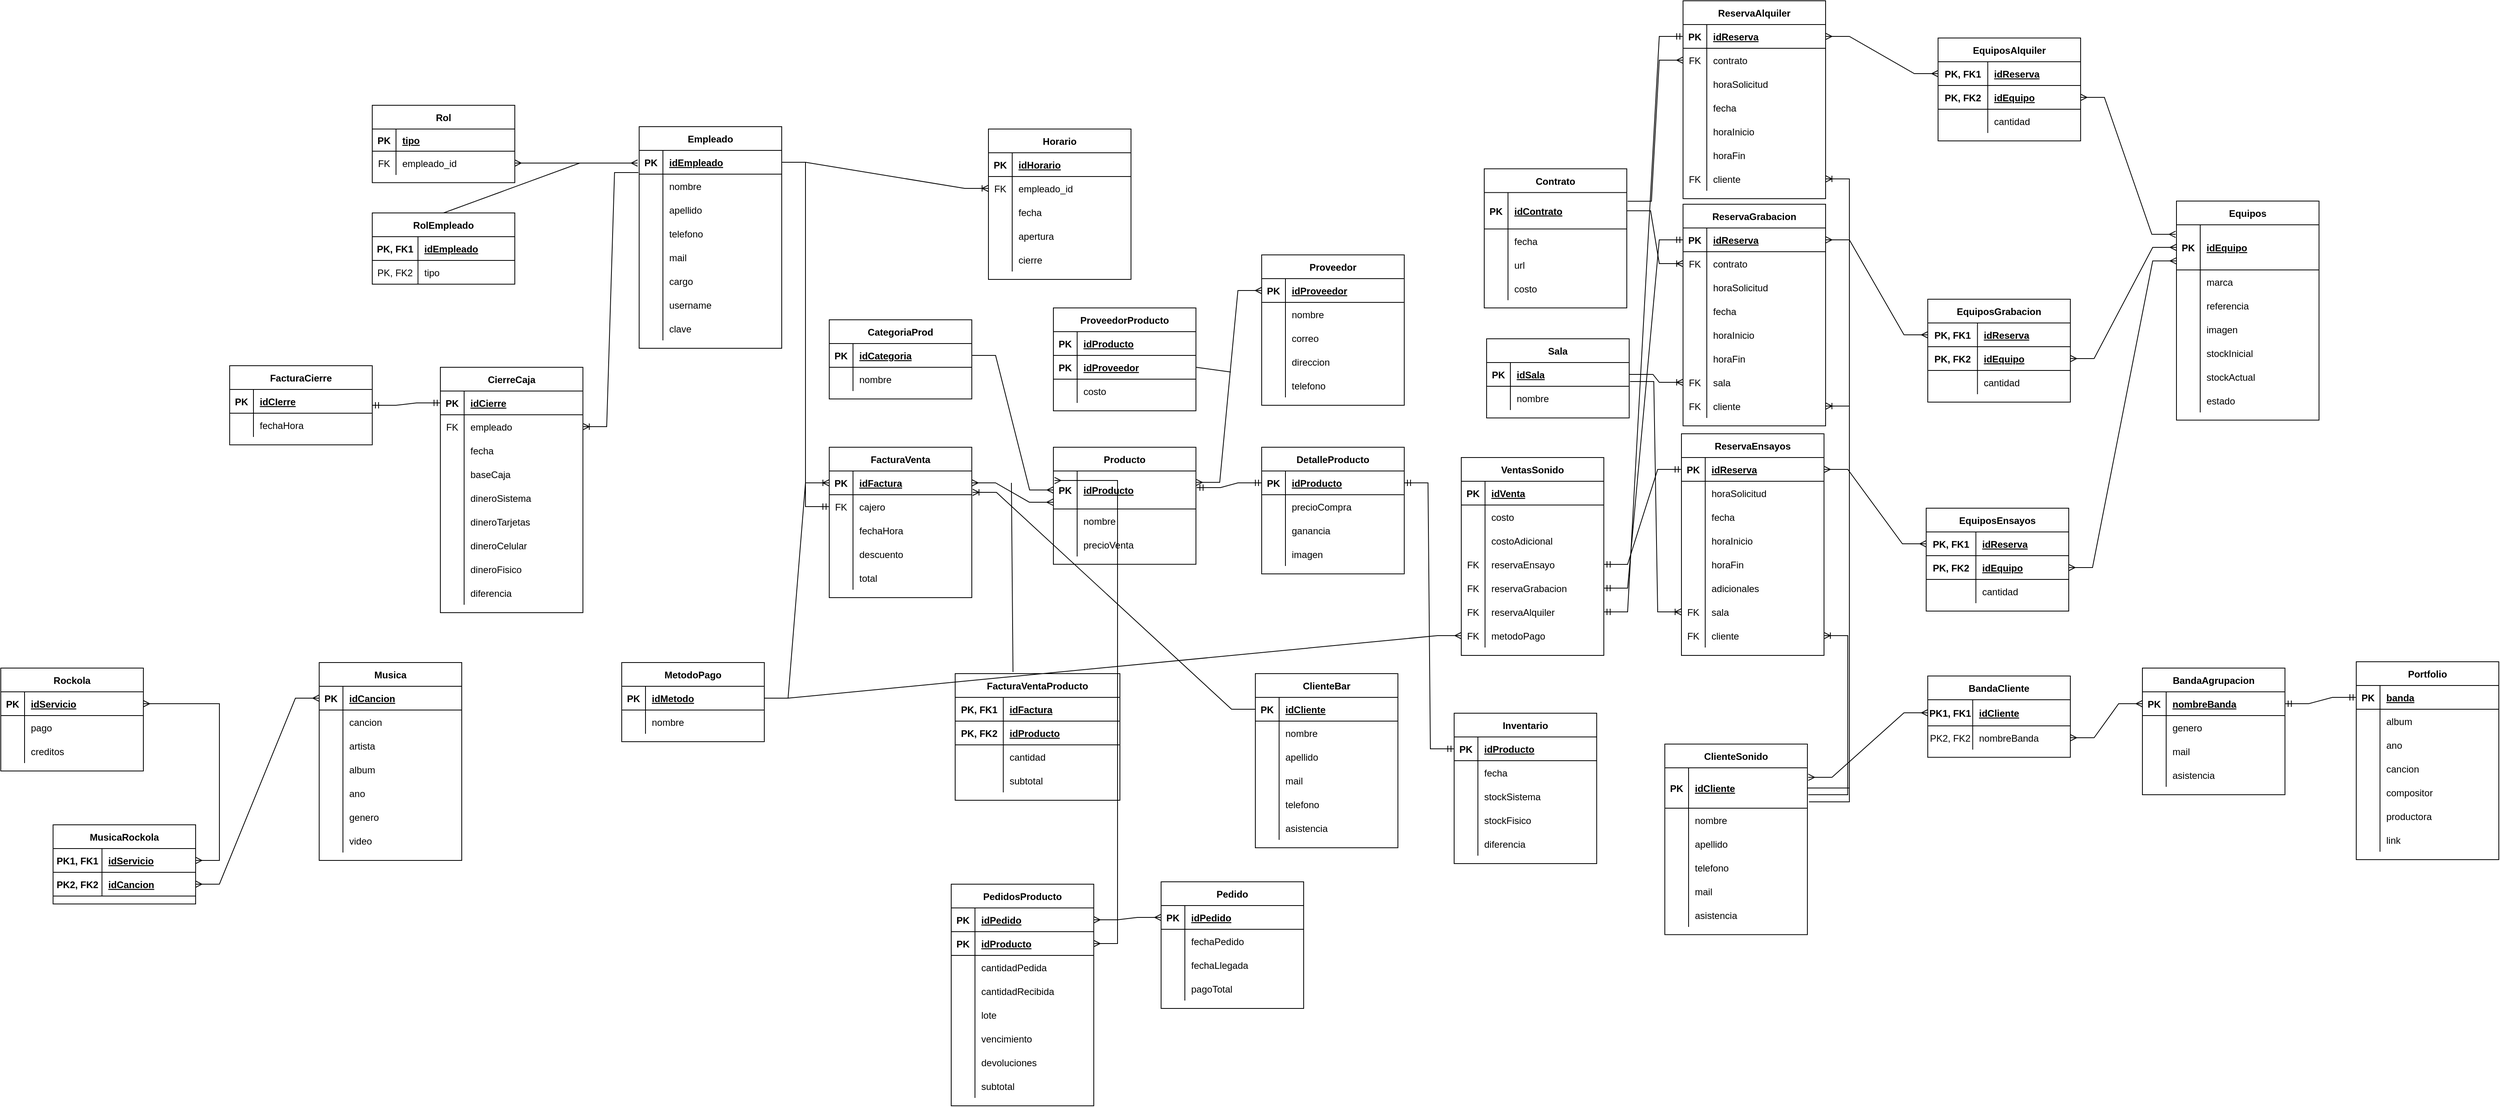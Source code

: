 <mxfile version="20.3.2" type="github" pages="2">
  <diagram id="lW57b-TwLnBvwgSmgEpE" name="Página-1">
    <mxGraphModel dx="1564" dy="1965" grid="0" gridSize="10" guides="1" tooltips="1" connect="1" arrows="1" fold="1" page="1" pageScale="1" pageWidth="827" pageHeight="1169" math="0" shadow="0">
      <root>
        <mxCell id="0" />
        <mxCell id="1" parent="0" />
        <mxCell id="X1P7PTGHwS4XphQ649KA-1" value="Empleado" style="shape=table;startSize=30;container=1;collapsible=1;childLayout=tableLayout;fixedRows=1;rowLines=0;fontStyle=1;align=center;resizeLast=1;" parent="1" vertex="1">
          <mxGeometry x="20" y="49" width="180" height="280" as="geometry" />
        </mxCell>
        <mxCell id="X1P7PTGHwS4XphQ649KA-2" value="" style="shape=tableRow;horizontal=0;startSize=0;swimlaneHead=0;swimlaneBody=0;fillColor=none;collapsible=0;dropTarget=0;points=[[0,0.5],[1,0.5]];portConstraint=eastwest;top=0;left=0;right=0;bottom=1;" parent="X1P7PTGHwS4XphQ649KA-1" vertex="1">
          <mxGeometry y="30" width="180" height="30" as="geometry" />
        </mxCell>
        <mxCell id="X1P7PTGHwS4XphQ649KA-3" value="PK" style="shape=partialRectangle;connectable=0;fillColor=none;top=0;left=0;bottom=0;right=0;fontStyle=1;overflow=hidden;" parent="X1P7PTGHwS4XphQ649KA-2" vertex="1">
          <mxGeometry width="30" height="30" as="geometry">
            <mxRectangle width="30" height="30" as="alternateBounds" />
          </mxGeometry>
        </mxCell>
        <mxCell id="X1P7PTGHwS4XphQ649KA-4" value="idEmpleado" style="shape=partialRectangle;connectable=0;fillColor=none;top=0;left=0;bottom=0;right=0;align=left;spacingLeft=6;fontStyle=5;overflow=hidden;" parent="X1P7PTGHwS4XphQ649KA-2" vertex="1">
          <mxGeometry x="30" width="150" height="30" as="geometry">
            <mxRectangle width="150" height="30" as="alternateBounds" />
          </mxGeometry>
        </mxCell>
        <mxCell id="X1P7PTGHwS4XphQ649KA-5" value="" style="shape=tableRow;horizontal=0;startSize=0;swimlaneHead=0;swimlaneBody=0;fillColor=none;collapsible=0;dropTarget=0;points=[[0,0.5],[1,0.5]];portConstraint=eastwest;top=0;left=0;right=0;bottom=0;" parent="X1P7PTGHwS4XphQ649KA-1" vertex="1">
          <mxGeometry y="60" width="180" height="30" as="geometry" />
        </mxCell>
        <mxCell id="X1P7PTGHwS4XphQ649KA-6" value="" style="shape=partialRectangle;connectable=0;fillColor=none;top=0;left=0;bottom=0;right=0;editable=1;overflow=hidden;" parent="X1P7PTGHwS4XphQ649KA-5" vertex="1">
          <mxGeometry width="30" height="30" as="geometry">
            <mxRectangle width="30" height="30" as="alternateBounds" />
          </mxGeometry>
        </mxCell>
        <mxCell id="X1P7PTGHwS4XphQ649KA-7" value="nombre" style="shape=partialRectangle;connectable=0;fillColor=none;top=0;left=0;bottom=0;right=0;align=left;spacingLeft=6;overflow=hidden;" parent="X1P7PTGHwS4XphQ649KA-5" vertex="1">
          <mxGeometry x="30" width="150" height="30" as="geometry">
            <mxRectangle width="150" height="30" as="alternateBounds" />
          </mxGeometry>
        </mxCell>
        <mxCell id="X1P7PTGHwS4XphQ649KA-8" value="" style="shape=tableRow;horizontal=0;startSize=0;swimlaneHead=0;swimlaneBody=0;fillColor=none;collapsible=0;dropTarget=0;points=[[0,0.5],[1,0.5]];portConstraint=eastwest;top=0;left=0;right=0;bottom=0;" parent="X1P7PTGHwS4XphQ649KA-1" vertex="1">
          <mxGeometry y="90" width="180" height="30" as="geometry" />
        </mxCell>
        <mxCell id="X1P7PTGHwS4XphQ649KA-9" value="" style="shape=partialRectangle;connectable=0;fillColor=none;top=0;left=0;bottom=0;right=0;editable=1;overflow=hidden;" parent="X1P7PTGHwS4XphQ649KA-8" vertex="1">
          <mxGeometry width="30" height="30" as="geometry">
            <mxRectangle width="30" height="30" as="alternateBounds" />
          </mxGeometry>
        </mxCell>
        <mxCell id="X1P7PTGHwS4XphQ649KA-10" value="apellido" style="shape=partialRectangle;connectable=0;fillColor=none;top=0;left=0;bottom=0;right=0;align=left;spacingLeft=6;overflow=hidden;" parent="X1P7PTGHwS4XphQ649KA-8" vertex="1">
          <mxGeometry x="30" width="150" height="30" as="geometry">
            <mxRectangle width="150" height="30" as="alternateBounds" />
          </mxGeometry>
        </mxCell>
        <mxCell id="X1P7PTGHwS4XphQ649KA-11" value="" style="shape=tableRow;horizontal=0;startSize=0;swimlaneHead=0;swimlaneBody=0;fillColor=none;collapsible=0;dropTarget=0;points=[[0,0.5],[1,0.5]];portConstraint=eastwest;top=0;left=0;right=0;bottom=0;" parent="X1P7PTGHwS4XphQ649KA-1" vertex="1">
          <mxGeometry y="120" width="180" height="30" as="geometry" />
        </mxCell>
        <mxCell id="X1P7PTGHwS4XphQ649KA-12" value="" style="shape=partialRectangle;connectable=0;fillColor=none;top=0;left=0;bottom=0;right=0;editable=1;overflow=hidden;" parent="X1P7PTGHwS4XphQ649KA-11" vertex="1">
          <mxGeometry width="30" height="30" as="geometry">
            <mxRectangle width="30" height="30" as="alternateBounds" />
          </mxGeometry>
        </mxCell>
        <mxCell id="X1P7PTGHwS4XphQ649KA-13" value="telefono" style="shape=partialRectangle;connectable=0;fillColor=none;top=0;left=0;bottom=0;right=0;align=left;spacingLeft=6;overflow=hidden;" parent="X1P7PTGHwS4XphQ649KA-11" vertex="1">
          <mxGeometry x="30" width="150" height="30" as="geometry">
            <mxRectangle width="150" height="30" as="alternateBounds" />
          </mxGeometry>
        </mxCell>
        <mxCell id="X1P7PTGHwS4XphQ649KA-14" value="" style="shape=tableRow;horizontal=0;startSize=0;swimlaneHead=0;swimlaneBody=0;fillColor=none;collapsible=0;dropTarget=0;points=[[0,0.5],[1,0.5]];portConstraint=eastwest;top=0;left=0;right=0;bottom=0;" parent="X1P7PTGHwS4XphQ649KA-1" vertex="1">
          <mxGeometry y="150" width="180" height="30" as="geometry" />
        </mxCell>
        <mxCell id="X1P7PTGHwS4XphQ649KA-15" value="" style="shape=partialRectangle;connectable=0;fillColor=none;top=0;left=0;bottom=0;right=0;editable=1;overflow=hidden;" parent="X1P7PTGHwS4XphQ649KA-14" vertex="1">
          <mxGeometry width="30" height="30" as="geometry">
            <mxRectangle width="30" height="30" as="alternateBounds" />
          </mxGeometry>
        </mxCell>
        <mxCell id="X1P7PTGHwS4XphQ649KA-16" value="mail" style="shape=partialRectangle;connectable=0;fillColor=none;top=0;left=0;bottom=0;right=0;align=left;spacingLeft=6;overflow=hidden;" parent="X1P7PTGHwS4XphQ649KA-14" vertex="1">
          <mxGeometry x="30" width="150" height="30" as="geometry">
            <mxRectangle width="150" height="30" as="alternateBounds" />
          </mxGeometry>
        </mxCell>
        <mxCell id="X1P7PTGHwS4XphQ649KA-17" value="" style="shape=tableRow;horizontal=0;startSize=0;swimlaneHead=0;swimlaneBody=0;fillColor=none;collapsible=0;dropTarget=0;points=[[0,0.5],[1,0.5]];portConstraint=eastwest;top=0;left=0;right=0;bottom=0;" parent="X1P7PTGHwS4XphQ649KA-1" vertex="1">
          <mxGeometry y="180" width="180" height="30" as="geometry" />
        </mxCell>
        <mxCell id="X1P7PTGHwS4XphQ649KA-18" value="" style="shape=partialRectangle;connectable=0;fillColor=none;top=0;left=0;bottom=0;right=0;editable=1;overflow=hidden;" parent="X1P7PTGHwS4XphQ649KA-17" vertex="1">
          <mxGeometry width="30" height="30" as="geometry">
            <mxRectangle width="30" height="30" as="alternateBounds" />
          </mxGeometry>
        </mxCell>
        <mxCell id="X1P7PTGHwS4XphQ649KA-19" value="cargo" style="shape=partialRectangle;connectable=0;fillColor=none;top=0;left=0;bottom=0;right=0;align=left;spacingLeft=6;overflow=hidden;" parent="X1P7PTGHwS4XphQ649KA-17" vertex="1">
          <mxGeometry x="30" width="150" height="30" as="geometry">
            <mxRectangle width="150" height="30" as="alternateBounds" />
          </mxGeometry>
        </mxCell>
        <mxCell id="X1P7PTGHwS4XphQ649KA-20" value="" style="shape=tableRow;horizontal=0;startSize=0;swimlaneHead=0;swimlaneBody=0;fillColor=none;collapsible=0;dropTarget=0;points=[[0,0.5],[1,0.5]];portConstraint=eastwest;top=0;left=0;right=0;bottom=0;" parent="X1P7PTGHwS4XphQ649KA-1" vertex="1">
          <mxGeometry y="210" width="180" height="30" as="geometry" />
        </mxCell>
        <mxCell id="X1P7PTGHwS4XphQ649KA-21" value="" style="shape=partialRectangle;connectable=0;fillColor=none;top=0;left=0;bottom=0;right=0;editable=1;overflow=hidden;" parent="X1P7PTGHwS4XphQ649KA-20" vertex="1">
          <mxGeometry width="30" height="30" as="geometry">
            <mxRectangle width="30" height="30" as="alternateBounds" />
          </mxGeometry>
        </mxCell>
        <mxCell id="X1P7PTGHwS4XphQ649KA-22" value="username" style="shape=partialRectangle;connectable=0;fillColor=none;top=0;left=0;bottom=0;right=0;align=left;spacingLeft=6;overflow=hidden;" parent="X1P7PTGHwS4XphQ649KA-20" vertex="1">
          <mxGeometry x="30" width="150" height="30" as="geometry">
            <mxRectangle width="150" height="30" as="alternateBounds" />
          </mxGeometry>
        </mxCell>
        <mxCell id="X1P7PTGHwS4XphQ649KA-23" value="" style="shape=tableRow;horizontal=0;startSize=0;swimlaneHead=0;swimlaneBody=0;fillColor=none;collapsible=0;dropTarget=0;points=[[0,0.5],[1,0.5]];portConstraint=eastwest;top=0;left=0;right=0;bottom=0;" parent="X1P7PTGHwS4XphQ649KA-1" vertex="1">
          <mxGeometry y="240" width="180" height="30" as="geometry" />
        </mxCell>
        <mxCell id="X1P7PTGHwS4XphQ649KA-24" value="" style="shape=partialRectangle;connectable=0;fillColor=none;top=0;left=0;bottom=0;right=0;editable=1;overflow=hidden;" parent="X1P7PTGHwS4XphQ649KA-23" vertex="1">
          <mxGeometry width="30" height="30" as="geometry">
            <mxRectangle width="30" height="30" as="alternateBounds" />
          </mxGeometry>
        </mxCell>
        <mxCell id="X1P7PTGHwS4XphQ649KA-25" value="clave" style="shape=partialRectangle;connectable=0;fillColor=none;top=0;left=0;bottom=0;right=0;align=left;spacingLeft=6;overflow=hidden;" parent="X1P7PTGHwS4XphQ649KA-23" vertex="1">
          <mxGeometry x="30" width="150" height="30" as="geometry">
            <mxRectangle width="150" height="30" as="alternateBounds" />
          </mxGeometry>
        </mxCell>
        <mxCell id="X1P7PTGHwS4XphQ649KA-43" value="Horario" style="shape=table;startSize=30;container=1;collapsible=1;childLayout=tableLayout;fixedRows=1;rowLines=0;fontStyle=1;align=center;resizeLast=1;" parent="1" vertex="1">
          <mxGeometry x="461" y="52" width="180" height="190" as="geometry">
            <mxRectangle x="263" y="49" width="78" height="30" as="alternateBounds" />
          </mxGeometry>
        </mxCell>
        <mxCell id="X1P7PTGHwS4XphQ649KA-44" value="" style="shape=tableRow;horizontal=0;startSize=0;swimlaneHead=0;swimlaneBody=0;fillColor=none;collapsible=0;dropTarget=0;points=[[0,0.5],[1,0.5]];portConstraint=eastwest;top=0;left=0;right=0;bottom=1;" parent="X1P7PTGHwS4XphQ649KA-43" vertex="1">
          <mxGeometry y="30" width="180" height="30" as="geometry" />
        </mxCell>
        <mxCell id="X1P7PTGHwS4XphQ649KA-45" value="PK" style="shape=partialRectangle;connectable=0;fillColor=none;top=0;left=0;bottom=0;right=0;fontStyle=1;overflow=hidden;" parent="X1P7PTGHwS4XphQ649KA-44" vertex="1">
          <mxGeometry width="30" height="30" as="geometry">
            <mxRectangle width="30" height="30" as="alternateBounds" />
          </mxGeometry>
        </mxCell>
        <mxCell id="X1P7PTGHwS4XphQ649KA-46" value="idHorario" style="shape=partialRectangle;connectable=0;fillColor=none;top=0;left=0;bottom=0;right=0;align=left;spacingLeft=6;fontStyle=5;overflow=hidden;" parent="X1P7PTGHwS4XphQ649KA-44" vertex="1">
          <mxGeometry x="30" width="150" height="30" as="geometry">
            <mxRectangle width="150" height="30" as="alternateBounds" />
          </mxGeometry>
        </mxCell>
        <mxCell id="X1P7PTGHwS4XphQ649KA-47" value="" style="shape=tableRow;horizontal=0;startSize=0;swimlaneHead=0;swimlaneBody=0;fillColor=none;collapsible=0;dropTarget=0;points=[[0,0.5],[1,0.5]];portConstraint=eastwest;top=0;left=0;right=0;bottom=0;" parent="X1P7PTGHwS4XphQ649KA-43" vertex="1">
          <mxGeometry y="60" width="180" height="30" as="geometry" />
        </mxCell>
        <mxCell id="X1P7PTGHwS4XphQ649KA-48" value="FK" style="shape=partialRectangle;connectable=0;fillColor=none;top=0;left=0;bottom=0;right=0;editable=1;overflow=hidden;" parent="X1P7PTGHwS4XphQ649KA-47" vertex="1">
          <mxGeometry width="30" height="30" as="geometry">
            <mxRectangle width="30" height="30" as="alternateBounds" />
          </mxGeometry>
        </mxCell>
        <mxCell id="X1P7PTGHwS4XphQ649KA-49" value="empleado_id" style="shape=partialRectangle;connectable=0;fillColor=none;top=0;left=0;bottom=0;right=0;align=left;spacingLeft=6;overflow=hidden;" parent="X1P7PTGHwS4XphQ649KA-47" vertex="1">
          <mxGeometry x="30" width="150" height="30" as="geometry">
            <mxRectangle width="150" height="30" as="alternateBounds" />
          </mxGeometry>
        </mxCell>
        <mxCell id="X1P7PTGHwS4XphQ649KA-57" value="" style="shape=tableRow;horizontal=0;startSize=0;swimlaneHead=0;swimlaneBody=0;fillColor=none;collapsible=0;dropTarget=0;points=[[0,0.5],[1,0.5]];portConstraint=eastwest;top=0;left=0;right=0;bottom=0;" parent="X1P7PTGHwS4XphQ649KA-43" vertex="1">
          <mxGeometry y="90" width="180" height="30" as="geometry" />
        </mxCell>
        <mxCell id="X1P7PTGHwS4XphQ649KA-58" value="" style="shape=partialRectangle;connectable=0;fillColor=none;top=0;left=0;bottom=0;right=0;editable=1;overflow=hidden;" parent="X1P7PTGHwS4XphQ649KA-57" vertex="1">
          <mxGeometry width="30" height="30" as="geometry">
            <mxRectangle width="30" height="30" as="alternateBounds" />
          </mxGeometry>
        </mxCell>
        <mxCell id="X1P7PTGHwS4XphQ649KA-59" value="fecha" style="shape=partialRectangle;connectable=0;fillColor=none;top=0;left=0;bottom=0;right=0;align=left;spacingLeft=6;overflow=hidden;" parent="X1P7PTGHwS4XphQ649KA-57" vertex="1">
          <mxGeometry x="30" width="150" height="30" as="geometry">
            <mxRectangle width="150" height="30" as="alternateBounds" />
          </mxGeometry>
        </mxCell>
        <mxCell id="X1P7PTGHwS4XphQ649KA-50" value="" style="shape=tableRow;horizontal=0;startSize=0;swimlaneHead=0;swimlaneBody=0;fillColor=none;collapsible=0;dropTarget=0;points=[[0,0.5],[1,0.5]];portConstraint=eastwest;top=0;left=0;right=0;bottom=0;" parent="X1P7PTGHwS4XphQ649KA-43" vertex="1">
          <mxGeometry y="120" width="180" height="30" as="geometry" />
        </mxCell>
        <mxCell id="X1P7PTGHwS4XphQ649KA-51" value="" style="shape=partialRectangle;connectable=0;fillColor=none;top=0;left=0;bottom=0;right=0;editable=1;overflow=hidden;" parent="X1P7PTGHwS4XphQ649KA-50" vertex="1">
          <mxGeometry width="30" height="30" as="geometry">
            <mxRectangle width="30" height="30" as="alternateBounds" />
          </mxGeometry>
        </mxCell>
        <mxCell id="X1P7PTGHwS4XphQ649KA-52" value="apertura" style="shape=partialRectangle;connectable=0;fillColor=none;top=0;left=0;bottom=0;right=0;align=left;spacingLeft=6;overflow=hidden;" parent="X1P7PTGHwS4XphQ649KA-50" vertex="1">
          <mxGeometry x="30" width="150" height="30" as="geometry">
            <mxRectangle width="150" height="30" as="alternateBounds" />
          </mxGeometry>
        </mxCell>
        <mxCell id="X1P7PTGHwS4XphQ649KA-53" value="" style="shape=tableRow;horizontal=0;startSize=0;swimlaneHead=0;swimlaneBody=0;fillColor=none;collapsible=0;dropTarget=0;points=[[0,0.5],[1,0.5]];portConstraint=eastwest;top=0;left=0;right=0;bottom=0;" parent="X1P7PTGHwS4XphQ649KA-43" vertex="1">
          <mxGeometry y="150" width="180" height="30" as="geometry" />
        </mxCell>
        <mxCell id="X1P7PTGHwS4XphQ649KA-54" value="" style="shape=partialRectangle;connectable=0;fillColor=none;top=0;left=0;bottom=0;right=0;editable=1;overflow=hidden;" parent="X1P7PTGHwS4XphQ649KA-53" vertex="1">
          <mxGeometry width="30" height="30" as="geometry">
            <mxRectangle width="30" height="30" as="alternateBounds" />
          </mxGeometry>
        </mxCell>
        <mxCell id="X1P7PTGHwS4XphQ649KA-55" value="cierre" style="shape=partialRectangle;connectable=0;fillColor=none;top=0;left=0;bottom=0;right=0;align=left;spacingLeft=6;overflow=hidden;" parent="X1P7PTGHwS4XphQ649KA-53" vertex="1">
          <mxGeometry x="30" width="150" height="30" as="geometry">
            <mxRectangle width="150" height="30" as="alternateBounds" />
          </mxGeometry>
        </mxCell>
        <mxCell id="X1P7PTGHwS4XphQ649KA-56" value="" style="edgeStyle=entityRelationEdgeStyle;fontSize=12;html=1;endArrow=ERoneToMany;rounded=0;exitX=1;exitY=0.5;exitDx=0;exitDy=0;entryX=0;entryY=0.5;entryDx=0;entryDy=0;" parent="1" source="X1P7PTGHwS4XphQ649KA-2" target="X1P7PTGHwS4XphQ649KA-47" edge="1">
          <mxGeometry width="100" height="100" relative="1" as="geometry">
            <mxPoint x="307" y="224" as="sourcePoint" />
            <mxPoint x="407" y="124" as="targetPoint" />
          </mxGeometry>
        </mxCell>
        <mxCell id="7folMFNce2Q8STamdjqk-1" value="Rol" style="shape=table;startSize=30;container=1;collapsible=1;childLayout=tableLayout;fixedRows=1;rowLines=0;fontStyle=1;align=center;resizeLast=1;" parent="1" vertex="1">
          <mxGeometry x="-317" y="22" width="180" height="97.75" as="geometry" />
        </mxCell>
        <mxCell id="7folMFNce2Q8STamdjqk-2" value="" style="shape=tableRow;horizontal=0;startSize=0;swimlaneHead=0;swimlaneBody=0;fillColor=none;collapsible=0;dropTarget=0;points=[[0,0.5],[1,0.5]];portConstraint=eastwest;top=0;left=0;right=0;bottom=1;" parent="7folMFNce2Q8STamdjqk-1" vertex="1">
          <mxGeometry y="30" width="180" height="28" as="geometry" />
        </mxCell>
        <mxCell id="7folMFNce2Q8STamdjqk-3" value="PK" style="shape=partialRectangle;connectable=0;fillColor=none;top=0;left=0;bottom=0;right=0;fontStyle=1;overflow=hidden;" parent="7folMFNce2Q8STamdjqk-2" vertex="1">
          <mxGeometry width="30" height="28" as="geometry">
            <mxRectangle width="30" height="28" as="alternateBounds" />
          </mxGeometry>
        </mxCell>
        <mxCell id="7folMFNce2Q8STamdjqk-4" value="tipo" style="shape=partialRectangle;connectable=0;fillColor=none;top=0;left=0;bottom=0;right=0;align=left;spacingLeft=6;fontStyle=5;overflow=hidden;" parent="7folMFNce2Q8STamdjqk-2" vertex="1">
          <mxGeometry x="30" width="150" height="28" as="geometry">
            <mxRectangle width="150" height="28" as="alternateBounds" />
          </mxGeometry>
        </mxCell>
        <mxCell id="7folMFNce2Q8STamdjqk-8" value="" style="shape=tableRow;horizontal=0;startSize=0;swimlaneHead=0;swimlaneBody=0;fillColor=none;collapsible=0;dropTarget=0;points=[[0,0.5],[1,0.5]];portConstraint=eastwest;top=0;left=0;right=0;bottom=0;" parent="7folMFNce2Q8STamdjqk-1" vertex="1">
          <mxGeometry y="58" width="180" height="30" as="geometry" />
        </mxCell>
        <mxCell id="7folMFNce2Q8STamdjqk-9" value="FK" style="shape=partialRectangle;connectable=0;fillColor=none;top=0;left=0;bottom=0;right=0;editable=1;overflow=hidden;" parent="7folMFNce2Q8STamdjqk-8" vertex="1">
          <mxGeometry width="30" height="30" as="geometry">
            <mxRectangle width="30" height="30" as="alternateBounds" />
          </mxGeometry>
        </mxCell>
        <mxCell id="7folMFNce2Q8STamdjqk-10" value="empleado_id" style="shape=partialRectangle;connectable=0;fillColor=none;top=0;left=0;bottom=0;right=0;align=left;spacingLeft=6;overflow=hidden;" parent="7folMFNce2Q8STamdjqk-8" vertex="1">
          <mxGeometry x="30" width="150" height="30" as="geometry">
            <mxRectangle width="150" height="30" as="alternateBounds" />
          </mxGeometry>
        </mxCell>
        <mxCell id="7folMFNce2Q8STamdjqk-15" value="FacturaVenta" style="shape=table;startSize=30;container=1;collapsible=1;childLayout=tableLayout;fixedRows=1;rowLines=0;fontStyle=1;align=center;resizeLast=1;" parent="1" vertex="1">
          <mxGeometry x="260" y="454" width="180" height="190" as="geometry" />
        </mxCell>
        <mxCell id="7folMFNce2Q8STamdjqk-16" value="" style="shape=tableRow;horizontal=0;startSize=0;swimlaneHead=0;swimlaneBody=0;fillColor=none;collapsible=0;dropTarget=0;points=[[0,0.5],[1,0.5]];portConstraint=eastwest;top=0;left=0;right=0;bottom=1;" parent="7folMFNce2Q8STamdjqk-15" vertex="1">
          <mxGeometry y="30" width="180" height="30" as="geometry" />
        </mxCell>
        <mxCell id="7folMFNce2Q8STamdjqk-17" value="PK" style="shape=partialRectangle;connectable=0;fillColor=none;top=0;left=0;bottom=0;right=0;fontStyle=1;overflow=hidden;" parent="7folMFNce2Q8STamdjqk-16" vertex="1">
          <mxGeometry width="30" height="30" as="geometry">
            <mxRectangle width="30" height="30" as="alternateBounds" />
          </mxGeometry>
        </mxCell>
        <mxCell id="7folMFNce2Q8STamdjqk-18" value="idFactura" style="shape=partialRectangle;connectable=0;fillColor=none;top=0;left=0;bottom=0;right=0;align=left;spacingLeft=6;fontStyle=5;overflow=hidden;" parent="7folMFNce2Q8STamdjqk-16" vertex="1">
          <mxGeometry x="30" width="150" height="30" as="geometry">
            <mxRectangle width="150" height="30" as="alternateBounds" />
          </mxGeometry>
        </mxCell>
        <mxCell id="7folMFNce2Q8STamdjqk-28" value="" style="shape=tableRow;horizontal=0;startSize=0;swimlaneHead=0;swimlaneBody=0;fillColor=none;collapsible=0;dropTarget=0;points=[[0,0.5],[1,0.5]];portConstraint=eastwest;top=0;left=0;right=0;bottom=0;" parent="7folMFNce2Q8STamdjqk-15" vertex="1">
          <mxGeometry y="60" width="180" height="30" as="geometry" />
        </mxCell>
        <mxCell id="7folMFNce2Q8STamdjqk-29" value="FK" style="shape=partialRectangle;connectable=0;fillColor=none;top=0;left=0;bottom=0;right=0;editable=1;overflow=hidden;" parent="7folMFNce2Q8STamdjqk-28" vertex="1">
          <mxGeometry width="30" height="30" as="geometry">
            <mxRectangle width="30" height="30" as="alternateBounds" />
          </mxGeometry>
        </mxCell>
        <mxCell id="7folMFNce2Q8STamdjqk-30" value="cajero" style="shape=partialRectangle;connectable=0;fillColor=none;top=0;left=0;bottom=0;right=0;align=left;spacingLeft=6;overflow=hidden;" parent="7folMFNce2Q8STamdjqk-28" vertex="1">
          <mxGeometry x="30" width="150" height="30" as="geometry">
            <mxRectangle width="150" height="30" as="alternateBounds" />
          </mxGeometry>
        </mxCell>
        <mxCell id="7folMFNce2Q8STamdjqk-19" value="" style="shape=tableRow;horizontal=0;startSize=0;swimlaneHead=0;swimlaneBody=0;fillColor=none;collapsible=0;dropTarget=0;points=[[0,0.5],[1,0.5]];portConstraint=eastwest;top=0;left=0;right=0;bottom=0;" parent="7folMFNce2Q8STamdjqk-15" vertex="1">
          <mxGeometry y="90" width="180" height="30" as="geometry" />
        </mxCell>
        <mxCell id="7folMFNce2Q8STamdjqk-20" value="" style="shape=partialRectangle;connectable=0;fillColor=none;top=0;left=0;bottom=0;right=0;editable=1;overflow=hidden;" parent="7folMFNce2Q8STamdjqk-19" vertex="1">
          <mxGeometry width="30" height="30" as="geometry">
            <mxRectangle width="30" height="30" as="alternateBounds" />
          </mxGeometry>
        </mxCell>
        <mxCell id="7folMFNce2Q8STamdjqk-21" value="fechaHora" style="shape=partialRectangle;connectable=0;fillColor=none;top=0;left=0;bottom=0;right=0;align=left;spacingLeft=6;overflow=hidden;" parent="7folMFNce2Q8STamdjqk-19" vertex="1">
          <mxGeometry x="30" width="150" height="30" as="geometry">
            <mxRectangle width="150" height="30" as="alternateBounds" />
          </mxGeometry>
        </mxCell>
        <mxCell id="7folMFNce2Q8STamdjqk-22" value="" style="shape=tableRow;horizontal=0;startSize=0;swimlaneHead=0;swimlaneBody=0;fillColor=none;collapsible=0;dropTarget=0;points=[[0,0.5],[1,0.5]];portConstraint=eastwest;top=0;left=0;right=0;bottom=0;" parent="7folMFNce2Q8STamdjqk-15" vertex="1">
          <mxGeometry y="120" width="180" height="30" as="geometry" />
        </mxCell>
        <mxCell id="7folMFNce2Q8STamdjqk-23" value="" style="shape=partialRectangle;connectable=0;fillColor=none;top=0;left=0;bottom=0;right=0;editable=1;overflow=hidden;" parent="7folMFNce2Q8STamdjqk-22" vertex="1">
          <mxGeometry width="30" height="30" as="geometry">
            <mxRectangle width="30" height="30" as="alternateBounds" />
          </mxGeometry>
        </mxCell>
        <mxCell id="7folMFNce2Q8STamdjqk-24" value="descuento" style="shape=partialRectangle;connectable=0;fillColor=none;top=0;left=0;bottom=0;right=0;align=left;spacingLeft=6;overflow=hidden;" parent="7folMFNce2Q8STamdjqk-22" vertex="1">
          <mxGeometry x="30" width="150" height="30" as="geometry">
            <mxRectangle width="150" height="30" as="alternateBounds" />
          </mxGeometry>
        </mxCell>
        <mxCell id="7folMFNce2Q8STamdjqk-25" value="" style="shape=tableRow;horizontal=0;startSize=0;swimlaneHead=0;swimlaneBody=0;fillColor=none;collapsible=0;dropTarget=0;points=[[0,0.5],[1,0.5]];portConstraint=eastwest;top=0;left=0;right=0;bottom=0;" parent="7folMFNce2Q8STamdjqk-15" vertex="1">
          <mxGeometry y="150" width="180" height="30" as="geometry" />
        </mxCell>
        <mxCell id="7folMFNce2Q8STamdjqk-26" value="" style="shape=partialRectangle;connectable=0;fillColor=none;top=0;left=0;bottom=0;right=0;editable=1;overflow=hidden;" parent="7folMFNce2Q8STamdjqk-25" vertex="1">
          <mxGeometry width="30" height="30" as="geometry">
            <mxRectangle width="30" height="30" as="alternateBounds" />
          </mxGeometry>
        </mxCell>
        <mxCell id="7folMFNce2Q8STamdjqk-27" value="total" style="shape=partialRectangle;connectable=0;fillColor=none;top=0;left=0;bottom=0;right=0;align=left;spacingLeft=6;overflow=hidden;" parent="7folMFNce2Q8STamdjqk-25" vertex="1">
          <mxGeometry x="30" width="150" height="30" as="geometry">
            <mxRectangle width="150" height="30" as="alternateBounds" />
          </mxGeometry>
        </mxCell>
        <mxCell id="7folMFNce2Q8STamdjqk-31" value="" style="edgeStyle=entityRelationEdgeStyle;fontSize=12;html=1;endArrow=ERmandOne;rounded=0;exitX=1;exitY=0.5;exitDx=0;exitDy=0;entryX=0;entryY=0.5;entryDx=0;entryDy=0;" parent="1" source="X1P7PTGHwS4XphQ649KA-2" target="7folMFNce2Q8STamdjqk-28" edge="1">
          <mxGeometry width="100" height="100" relative="1" as="geometry">
            <mxPoint x="330" y="437" as="sourcePoint" />
            <mxPoint x="430" y="337" as="targetPoint" />
          </mxGeometry>
        </mxCell>
        <mxCell id="7folMFNce2Q8STamdjqk-32" value="Producto" style="shape=table;startSize=30;container=1;collapsible=1;childLayout=tableLayout;fixedRows=1;rowLines=0;fontStyle=1;align=center;resizeLast=1;" parent="1" vertex="1">
          <mxGeometry x="543" y="454" width="180" height="147.882" as="geometry" />
        </mxCell>
        <mxCell id="7folMFNce2Q8STamdjqk-33" value="" style="shape=tableRow;horizontal=0;startSize=0;swimlaneHead=0;swimlaneBody=0;fillColor=none;collapsible=0;dropTarget=0;points=[[0,0.5],[1,0.5]];portConstraint=eastwest;top=0;left=0;right=0;bottom=1;" parent="7folMFNce2Q8STamdjqk-32" vertex="1">
          <mxGeometry y="30" width="180" height="48" as="geometry" />
        </mxCell>
        <mxCell id="7folMFNce2Q8STamdjqk-34" value="PK" style="shape=partialRectangle;connectable=0;fillColor=none;top=0;left=0;bottom=0;right=0;fontStyle=1;overflow=hidden;" parent="7folMFNce2Q8STamdjqk-33" vertex="1">
          <mxGeometry width="30" height="48" as="geometry">
            <mxRectangle width="30" height="48" as="alternateBounds" />
          </mxGeometry>
        </mxCell>
        <mxCell id="7folMFNce2Q8STamdjqk-35" value="idProducto" style="shape=partialRectangle;connectable=0;fillColor=none;top=0;left=0;bottom=0;right=0;align=left;spacingLeft=6;fontStyle=5;overflow=hidden;" parent="7folMFNce2Q8STamdjqk-33" vertex="1">
          <mxGeometry x="30" width="150" height="48" as="geometry">
            <mxRectangle width="150" height="48" as="alternateBounds" />
          </mxGeometry>
        </mxCell>
        <mxCell id="7folMFNce2Q8STamdjqk-36" value="" style="shape=tableRow;horizontal=0;startSize=0;swimlaneHead=0;swimlaneBody=0;fillColor=none;collapsible=0;dropTarget=0;points=[[0,0.5],[1,0.5]];portConstraint=eastwest;top=0;left=0;right=0;bottom=0;" parent="7folMFNce2Q8STamdjqk-32" vertex="1">
          <mxGeometry y="78" width="180" height="30" as="geometry" />
        </mxCell>
        <mxCell id="7folMFNce2Q8STamdjqk-37" value="" style="shape=partialRectangle;connectable=0;fillColor=none;top=0;left=0;bottom=0;right=0;editable=1;overflow=hidden;" parent="7folMFNce2Q8STamdjqk-36" vertex="1">
          <mxGeometry width="30" height="30" as="geometry">
            <mxRectangle width="30" height="30" as="alternateBounds" />
          </mxGeometry>
        </mxCell>
        <mxCell id="7folMFNce2Q8STamdjqk-38" value="nombre" style="shape=partialRectangle;connectable=0;fillColor=none;top=0;left=0;bottom=0;right=0;align=left;spacingLeft=6;overflow=hidden;" parent="7folMFNce2Q8STamdjqk-36" vertex="1">
          <mxGeometry x="30" width="150" height="30" as="geometry">
            <mxRectangle width="150" height="30" as="alternateBounds" />
          </mxGeometry>
        </mxCell>
        <mxCell id="7folMFNce2Q8STamdjqk-42" value="" style="shape=tableRow;horizontal=0;startSize=0;swimlaneHead=0;swimlaneBody=0;fillColor=none;collapsible=0;dropTarget=0;points=[[0,0.5],[1,0.5]];portConstraint=eastwest;top=0;left=0;right=0;bottom=0;" parent="7folMFNce2Q8STamdjqk-32" vertex="1">
          <mxGeometry y="108" width="180" height="30" as="geometry" />
        </mxCell>
        <mxCell id="7folMFNce2Q8STamdjqk-43" value="" style="shape=partialRectangle;connectable=0;fillColor=none;top=0;left=0;bottom=0;right=0;editable=1;overflow=hidden;" parent="7folMFNce2Q8STamdjqk-42" vertex="1">
          <mxGeometry width="30" height="30" as="geometry">
            <mxRectangle width="30" height="30" as="alternateBounds" />
          </mxGeometry>
        </mxCell>
        <mxCell id="7folMFNce2Q8STamdjqk-44" value="precioVenta" style="shape=partialRectangle;connectable=0;fillColor=none;top=0;left=0;bottom=0;right=0;align=left;spacingLeft=6;overflow=hidden;" parent="7folMFNce2Q8STamdjqk-42" vertex="1">
          <mxGeometry x="30" width="150" height="30" as="geometry">
            <mxRectangle width="150" height="30" as="alternateBounds" />
          </mxGeometry>
        </mxCell>
        <mxCell id="7folMFNce2Q8STamdjqk-51" value="FacturaVentaProducto" style="shape=table;startSize=30;container=1;collapsible=1;childLayout=tableLayout;fixedRows=1;rowLines=0;fontStyle=1;align=center;resizeLast=1;" parent="1" vertex="1">
          <mxGeometry x="419" y="740" width="208" height="160" as="geometry" />
        </mxCell>
        <mxCell id="7folMFNce2Q8STamdjqk-52" value="" style="shape=tableRow;horizontal=0;startSize=0;swimlaneHead=0;swimlaneBody=0;fillColor=none;collapsible=0;dropTarget=0;points=[[0,0.5],[1,0.5]];portConstraint=eastwest;top=0;left=0;right=0;bottom=1;" parent="7folMFNce2Q8STamdjqk-51" vertex="1">
          <mxGeometry y="30" width="208" height="30" as="geometry" />
        </mxCell>
        <mxCell id="7folMFNce2Q8STamdjqk-53" value="PK, FK1" style="shape=partialRectangle;connectable=0;fillColor=none;top=0;left=0;bottom=0;right=0;fontStyle=1;overflow=hidden;" parent="7folMFNce2Q8STamdjqk-52" vertex="1">
          <mxGeometry width="60.75" height="30" as="geometry">
            <mxRectangle width="60.75" height="30" as="alternateBounds" />
          </mxGeometry>
        </mxCell>
        <mxCell id="7folMFNce2Q8STamdjqk-54" value="idFactura" style="shape=partialRectangle;connectable=0;fillColor=none;top=0;left=0;bottom=0;right=0;align=left;spacingLeft=6;fontStyle=5;overflow=hidden;" parent="7folMFNce2Q8STamdjqk-52" vertex="1">
          <mxGeometry x="60.75" width="147.25" height="30" as="geometry">
            <mxRectangle width="147.25" height="30" as="alternateBounds" />
          </mxGeometry>
        </mxCell>
        <mxCell id="7folMFNce2Q8STamdjqk-65" value="" style="shape=tableRow;horizontal=0;startSize=0;swimlaneHead=0;swimlaneBody=0;fillColor=none;collapsible=0;dropTarget=0;points=[[0,0.5],[1,0.5]];portConstraint=eastwest;top=0;left=0;right=0;bottom=1;" parent="7folMFNce2Q8STamdjqk-51" vertex="1">
          <mxGeometry y="60" width="208" height="30" as="geometry" />
        </mxCell>
        <mxCell id="7folMFNce2Q8STamdjqk-66" value="PK, FK2" style="shape=partialRectangle;connectable=0;fillColor=none;top=0;left=0;bottom=0;right=0;fontStyle=1;overflow=hidden;" parent="7folMFNce2Q8STamdjqk-65" vertex="1">
          <mxGeometry width="60.75" height="30" as="geometry">
            <mxRectangle width="60.75" height="30" as="alternateBounds" />
          </mxGeometry>
        </mxCell>
        <mxCell id="7folMFNce2Q8STamdjqk-67" value="idProducto" style="shape=partialRectangle;connectable=0;fillColor=none;top=0;left=0;bottom=0;right=0;align=left;spacingLeft=6;fontStyle=5;overflow=hidden;" parent="7folMFNce2Q8STamdjqk-65" vertex="1">
          <mxGeometry x="60.75" width="147.25" height="30" as="geometry">
            <mxRectangle width="147.25" height="30" as="alternateBounds" />
          </mxGeometry>
        </mxCell>
        <mxCell id="7folMFNce2Q8STamdjqk-55" value="" style="shape=tableRow;horizontal=0;startSize=0;swimlaneHead=0;swimlaneBody=0;fillColor=none;collapsible=0;dropTarget=0;points=[[0,0.5],[1,0.5]];portConstraint=eastwest;top=0;left=0;right=0;bottom=0;" parent="7folMFNce2Q8STamdjqk-51" vertex="1">
          <mxGeometry y="90" width="208" height="30" as="geometry" />
        </mxCell>
        <mxCell id="7folMFNce2Q8STamdjqk-56" value="" style="shape=partialRectangle;connectable=0;fillColor=none;top=0;left=0;bottom=0;right=0;editable=1;overflow=hidden;" parent="7folMFNce2Q8STamdjqk-55" vertex="1">
          <mxGeometry width="60.75" height="30" as="geometry">
            <mxRectangle width="60.75" height="30" as="alternateBounds" />
          </mxGeometry>
        </mxCell>
        <mxCell id="7folMFNce2Q8STamdjqk-57" value="cantidad" style="shape=partialRectangle;connectable=0;fillColor=none;top=0;left=0;bottom=0;right=0;align=left;spacingLeft=6;overflow=hidden;" parent="7folMFNce2Q8STamdjqk-55" vertex="1">
          <mxGeometry x="60.75" width="147.25" height="30" as="geometry">
            <mxRectangle width="147.25" height="30" as="alternateBounds" />
          </mxGeometry>
        </mxCell>
        <mxCell id="7folMFNce2Q8STamdjqk-58" value="" style="shape=tableRow;horizontal=0;startSize=0;swimlaneHead=0;swimlaneBody=0;fillColor=none;collapsible=0;dropTarget=0;points=[[0,0.5],[1,0.5]];portConstraint=eastwest;top=0;left=0;right=0;bottom=0;" parent="7folMFNce2Q8STamdjqk-51" vertex="1">
          <mxGeometry y="120" width="208" height="30" as="geometry" />
        </mxCell>
        <mxCell id="7folMFNce2Q8STamdjqk-59" value="" style="shape=partialRectangle;connectable=0;fillColor=none;top=0;left=0;bottom=0;right=0;editable=1;overflow=hidden;" parent="7folMFNce2Q8STamdjqk-58" vertex="1">
          <mxGeometry width="60.75" height="30" as="geometry">
            <mxRectangle width="60.75" height="30" as="alternateBounds" />
          </mxGeometry>
        </mxCell>
        <mxCell id="7folMFNce2Q8STamdjqk-60" value="subtotal" style="shape=partialRectangle;connectable=0;fillColor=none;top=0;left=0;bottom=0;right=0;align=left;spacingLeft=6;overflow=hidden;" parent="7folMFNce2Q8STamdjqk-58" vertex="1">
          <mxGeometry x="60.75" width="147.25" height="30" as="geometry">
            <mxRectangle width="147.25" height="30" as="alternateBounds" />
          </mxGeometry>
        </mxCell>
        <mxCell id="c0gi4Zz9E6E7DHoRW9YD-1" value="RolEmpleado" style="shape=table;startSize=30;container=1;collapsible=1;childLayout=tableLayout;fixedRows=1;rowLines=0;fontStyle=1;align=center;resizeLast=1;" parent="1" vertex="1">
          <mxGeometry x="-317" y="158" width="180" height="90" as="geometry" />
        </mxCell>
        <mxCell id="c0gi4Zz9E6E7DHoRW9YD-2" value="" style="shape=tableRow;horizontal=0;startSize=0;swimlaneHead=0;swimlaneBody=0;fillColor=none;collapsible=0;dropTarget=0;points=[[0,0.5],[1,0.5]];portConstraint=eastwest;top=0;left=0;right=0;bottom=1;" parent="c0gi4Zz9E6E7DHoRW9YD-1" vertex="1">
          <mxGeometry y="30" width="180" height="30" as="geometry" />
        </mxCell>
        <mxCell id="c0gi4Zz9E6E7DHoRW9YD-3" value="PK, FK1" style="shape=partialRectangle;connectable=0;fillColor=none;top=0;left=0;bottom=0;right=0;fontStyle=1;overflow=hidden;" parent="c0gi4Zz9E6E7DHoRW9YD-2" vertex="1">
          <mxGeometry width="57.75" height="30" as="geometry">
            <mxRectangle width="57.75" height="30" as="alternateBounds" />
          </mxGeometry>
        </mxCell>
        <mxCell id="c0gi4Zz9E6E7DHoRW9YD-4" value="idEmpleado" style="shape=partialRectangle;connectable=0;fillColor=none;top=0;left=0;bottom=0;right=0;align=left;spacingLeft=6;fontStyle=5;overflow=hidden;" parent="c0gi4Zz9E6E7DHoRW9YD-2" vertex="1">
          <mxGeometry x="57.75" width="122.25" height="30" as="geometry">
            <mxRectangle width="122.25" height="30" as="alternateBounds" />
          </mxGeometry>
        </mxCell>
        <mxCell id="c0gi4Zz9E6E7DHoRW9YD-5" value="" style="shape=tableRow;horizontal=0;startSize=0;swimlaneHead=0;swimlaneBody=0;fillColor=none;collapsible=0;dropTarget=0;points=[[0,0.5],[1,0.5]];portConstraint=eastwest;top=0;left=0;right=0;bottom=0;" parent="c0gi4Zz9E6E7DHoRW9YD-1" vertex="1">
          <mxGeometry y="60" width="180" height="30" as="geometry" />
        </mxCell>
        <mxCell id="c0gi4Zz9E6E7DHoRW9YD-6" value="PK, FK2" style="shape=partialRectangle;connectable=0;fillColor=none;top=0;left=0;bottom=0;right=0;editable=1;overflow=hidden;" parent="c0gi4Zz9E6E7DHoRW9YD-5" vertex="1">
          <mxGeometry width="57.75" height="30" as="geometry">
            <mxRectangle width="57.75" height="30" as="alternateBounds" />
          </mxGeometry>
        </mxCell>
        <mxCell id="c0gi4Zz9E6E7DHoRW9YD-7" value="tipo" style="shape=partialRectangle;connectable=0;fillColor=none;top=0;left=0;bottom=0;right=0;align=left;spacingLeft=6;overflow=hidden;" parent="c0gi4Zz9E6E7DHoRW9YD-5" vertex="1">
          <mxGeometry x="57.75" width="122.25" height="30" as="geometry">
            <mxRectangle width="122.25" height="30" as="alternateBounds" />
          </mxGeometry>
        </mxCell>
        <mxCell id="c0gi4Zz9E6E7DHoRW9YD-20" value="" style="edgeStyle=entityRelationEdgeStyle;fontSize=12;html=1;endArrow=ERmany;startArrow=ERmany;rounded=0;" parent="1" source="7folMFNce2Q8STamdjqk-8" edge="1">
          <mxGeometry width="100" height="100" relative="1" as="geometry">
            <mxPoint x="-82" y="195" as="sourcePoint" />
            <mxPoint x="18" y="95" as="targetPoint" />
          </mxGeometry>
        </mxCell>
        <mxCell id="c0gi4Zz9E6E7DHoRW9YD-21" value="" style="endArrow=none;html=1;rounded=0;exitX=0.5;exitY=0;exitDx=0;exitDy=0;" parent="1" source="c0gi4Zz9E6E7DHoRW9YD-1" edge="1">
          <mxGeometry relative="1" as="geometry">
            <mxPoint x="-5" y="301" as="sourcePoint" />
            <mxPoint x="-55" y="95" as="targetPoint" />
          </mxGeometry>
        </mxCell>
        <mxCell id="c0gi4Zz9E6E7DHoRW9YD-22" value="DetalleProducto" style="shape=table;startSize=30;container=1;collapsible=1;childLayout=tableLayout;fixedRows=1;rowLines=0;fontStyle=1;align=center;resizeLast=1;" parent="1" vertex="1">
          <mxGeometry x="806" y="454" width="180" height="160" as="geometry" />
        </mxCell>
        <mxCell id="c0gi4Zz9E6E7DHoRW9YD-23" value="" style="shape=tableRow;horizontal=0;startSize=0;swimlaneHead=0;swimlaneBody=0;fillColor=none;collapsible=0;dropTarget=0;points=[[0,0.5],[1,0.5]];portConstraint=eastwest;top=0;left=0;right=0;bottom=1;" parent="c0gi4Zz9E6E7DHoRW9YD-22" vertex="1">
          <mxGeometry y="30" width="180" height="30" as="geometry" />
        </mxCell>
        <mxCell id="c0gi4Zz9E6E7DHoRW9YD-24" value="PK" style="shape=partialRectangle;connectable=0;fillColor=none;top=0;left=0;bottom=0;right=0;fontStyle=1;overflow=hidden;" parent="c0gi4Zz9E6E7DHoRW9YD-23" vertex="1">
          <mxGeometry width="30" height="30" as="geometry">
            <mxRectangle width="30" height="30" as="alternateBounds" />
          </mxGeometry>
        </mxCell>
        <mxCell id="c0gi4Zz9E6E7DHoRW9YD-25" value="idProducto" style="shape=partialRectangle;connectable=0;fillColor=none;top=0;left=0;bottom=0;right=0;align=left;spacingLeft=6;fontStyle=5;overflow=hidden;" parent="c0gi4Zz9E6E7DHoRW9YD-23" vertex="1">
          <mxGeometry x="30" width="150" height="30" as="geometry">
            <mxRectangle width="150" height="30" as="alternateBounds" />
          </mxGeometry>
        </mxCell>
        <mxCell id="c0gi4Zz9E6E7DHoRW9YD-26" value="" style="shape=tableRow;horizontal=0;startSize=0;swimlaneHead=0;swimlaneBody=0;fillColor=none;collapsible=0;dropTarget=0;points=[[0,0.5],[1,0.5]];portConstraint=eastwest;top=0;left=0;right=0;bottom=0;" parent="c0gi4Zz9E6E7DHoRW9YD-22" vertex="1">
          <mxGeometry y="60" width="180" height="30" as="geometry" />
        </mxCell>
        <mxCell id="c0gi4Zz9E6E7DHoRW9YD-27" value="" style="shape=partialRectangle;connectable=0;fillColor=none;top=0;left=0;bottom=0;right=0;editable=1;overflow=hidden;" parent="c0gi4Zz9E6E7DHoRW9YD-26" vertex="1">
          <mxGeometry width="30" height="30" as="geometry">
            <mxRectangle width="30" height="30" as="alternateBounds" />
          </mxGeometry>
        </mxCell>
        <mxCell id="c0gi4Zz9E6E7DHoRW9YD-28" value="precioCompra" style="shape=partialRectangle;connectable=0;fillColor=none;top=0;left=0;bottom=0;right=0;align=left;spacingLeft=6;overflow=hidden;" parent="c0gi4Zz9E6E7DHoRW9YD-26" vertex="1">
          <mxGeometry x="30" width="150" height="30" as="geometry">
            <mxRectangle width="150" height="30" as="alternateBounds" />
          </mxGeometry>
        </mxCell>
        <mxCell id="c0gi4Zz9E6E7DHoRW9YD-29" value="" style="shape=tableRow;horizontal=0;startSize=0;swimlaneHead=0;swimlaneBody=0;fillColor=none;collapsible=0;dropTarget=0;points=[[0,0.5],[1,0.5]];portConstraint=eastwest;top=0;left=0;right=0;bottom=0;" parent="c0gi4Zz9E6E7DHoRW9YD-22" vertex="1">
          <mxGeometry y="90" width="180" height="30" as="geometry" />
        </mxCell>
        <mxCell id="c0gi4Zz9E6E7DHoRW9YD-30" value="" style="shape=partialRectangle;connectable=0;fillColor=none;top=0;left=0;bottom=0;right=0;editable=1;overflow=hidden;" parent="c0gi4Zz9E6E7DHoRW9YD-29" vertex="1">
          <mxGeometry width="30" height="30" as="geometry">
            <mxRectangle width="30" height="30" as="alternateBounds" />
          </mxGeometry>
        </mxCell>
        <mxCell id="c0gi4Zz9E6E7DHoRW9YD-31" value="ganancia" style="shape=partialRectangle;connectable=0;fillColor=none;top=0;left=0;bottom=0;right=0;align=left;spacingLeft=6;overflow=hidden;" parent="c0gi4Zz9E6E7DHoRW9YD-29" vertex="1">
          <mxGeometry x="30" width="150" height="30" as="geometry">
            <mxRectangle width="150" height="30" as="alternateBounds" />
          </mxGeometry>
        </mxCell>
        <mxCell id="c0gi4Zz9E6E7DHoRW9YD-32" value="" style="shape=tableRow;horizontal=0;startSize=0;swimlaneHead=0;swimlaneBody=0;fillColor=none;collapsible=0;dropTarget=0;points=[[0,0.5],[1,0.5]];portConstraint=eastwest;top=0;left=0;right=0;bottom=0;" parent="c0gi4Zz9E6E7DHoRW9YD-22" vertex="1">
          <mxGeometry y="120" width="180" height="30" as="geometry" />
        </mxCell>
        <mxCell id="c0gi4Zz9E6E7DHoRW9YD-33" value="" style="shape=partialRectangle;connectable=0;fillColor=none;top=0;left=0;bottom=0;right=0;editable=1;overflow=hidden;" parent="c0gi4Zz9E6E7DHoRW9YD-32" vertex="1">
          <mxGeometry width="30" height="30" as="geometry">
            <mxRectangle width="30" height="30" as="alternateBounds" />
          </mxGeometry>
        </mxCell>
        <mxCell id="c0gi4Zz9E6E7DHoRW9YD-34" value="imagen" style="shape=partialRectangle;connectable=0;fillColor=none;top=0;left=0;bottom=0;right=0;align=left;spacingLeft=6;overflow=hidden;" parent="c0gi4Zz9E6E7DHoRW9YD-32" vertex="1">
          <mxGeometry x="30" width="150" height="30" as="geometry">
            <mxRectangle width="150" height="30" as="alternateBounds" />
          </mxGeometry>
        </mxCell>
        <mxCell id="c0gi4Zz9E6E7DHoRW9YD-35" value="" style="edgeStyle=entityRelationEdgeStyle;fontSize=12;html=1;endArrow=ERmandOne;startArrow=ERmandOne;rounded=0;entryX=0;entryY=0.5;entryDx=0;entryDy=0;" parent="1" target="c0gi4Zz9E6E7DHoRW9YD-23" edge="1">
          <mxGeometry width="100" height="100" relative="1" as="geometry">
            <mxPoint x="724" y="505" as="sourcePoint" />
            <mxPoint x="912" y="546" as="targetPoint" />
          </mxGeometry>
        </mxCell>
        <mxCell id="c0gi4Zz9E6E7DHoRW9YD-36" value="" style="edgeStyle=entityRelationEdgeStyle;fontSize=12;html=1;endArrow=ERmany;startArrow=ERmany;rounded=0;entryX=-0.002;entryY=0.822;entryDx=0;entryDy=0;exitX=1;exitY=0.5;exitDx=0;exitDy=0;entryPerimeter=0;" parent="1" source="7folMFNce2Q8STamdjqk-16" target="7folMFNce2Q8STamdjqk-33" edge="1">
          <mxGeometry width="100" height="100" relative="1" as="geometry">
            <mxPoint x="408" y="646" as="sourcePoint" />
            <mxPoint x="508" y="546" as="targetPoint" />
          </mxGeometry>
        </mxCell>
        <mxCell id="c0gi4Zz9E6E7DHoRW9YD-37" value="" style="endArrow=none;html=1;rounded=0;" parent="1" edge="1">
          <mxGeometry relative="1" as="geometry">
            <mxPoint x="490" y="499" as="sourcePoint" />
            <mxPoint x="492" y="738" as="targetPoint" />
          </mxGeometry>
        </mxCell>
        <mxCell id="c0gi4Zz9E6E7DHoRW9YD-38" value="Proveedor" style="shape=table;startSize=30;container=1;collapsible=1;childLayout=tableLayout;fixedRows=1;rowLines=0;fontStyle=1;align=center;resizeLast=1;" parent="1" vertex="1">
          <mxGeometry x="806" y="211" width="180" height="190" as="geometry" />
        </mxCell>
        <mxCell id="c0gi4Zz9E6E7DHoRW9YD-39" value="" style="shape=tableRow;horizontal=0;startSize=0;swimlaneHead=0;swimlaneBody=0;fillColor=none;collapsible=0;dropTarget=0;points=[[0,0.5],[1,0.5]];portConstraint=eastwest;top=0;left=0;right=0;bottom=1;" parent="c0gi4Zz9E6E7DHoRW9YD-38" vertex="1">
          <mxGeometry y="30" width="180" height="30" as="geometry" />
        </mxCell>
        <mxCell id="c0gi4Zz9E6E7DHoRW9YD-40" value="PK" style="shape=partialRectangle;connectable=0;fillColor=none;top=0;left=0;bottom=0;right=0;fontStyle=1;overflow=hidden;" parent="c0gi4Zz9E6E7DHoRW9YD-39" vertex="1">
          <mxGeometry width="30" height="30" as="geometry">
            <mxRectangle width="30" height="30" as="alternateBounds" />
          </mxGeometry>
        </mxCell>
        <mxCell id="c0gi4Zz9E6E7DHoRW9YD-41" value="idProveedor" style="shape=partialRectangle;connectable=0;fillColor=none;top=0;left=0;bottom=0;right=0;align=left;spacingLeft=6;fontStyle=5;overflow=hidden;" parent="c0gi4Zz9E6E7DHoRW9YD-39" vertex="1">
          <mxGeometry x="30" width="150" height="30" as="geometry">
            <mxRectangle width="150" height="30" as="alternateBounds" />
          </mxGeometry>
        </mxCell>
        <mxCell id="c0gi4Zz9E6E7DHoRW9YD-42" value="" style="shape=tableRow;horizontal=0;startSize=0;swimlaneHead=0;swimlaneBody=0;fillColor=none;collapsible=0;dropTarget=0;points=[[0,0.5],[1,0.5]];portConstraint=eastwest;top=0;left=0;right=0;bottom=0;" parent="c0gi4Zz9E6E7DHoRW9YD-38" vertex="1">
          <mxGeometry y="60" width="180" height="30" as="geometry" />
        </mxCell>
        <mxCell id="c0gi4Zz9E6E7DHoRW9YD-43" value="" style="shape=partialRectangle;connectable=0;fillColor=none;top=0;left=0;bottom=0;right=0;editable=1;overflow=hidden;" parent="c0gi4Zz9E6E7DHoRW9YD-42" vertex="1">
          <mxGeometry width="30" height="30" as="geometry">
            <mxRectangle width="30" height="30" as="alternateBounds" />
          </mxGeometry>
        </mxCell>
        <mxCell id="c0gi4Zz9E6E7DHoRW9YD-44" value="nombre" style="shape=partialRectangle;connectable=0;fillColor=none;top=0;left=0;bottom=0;right=0;align=left;spacingLeft=6;overflow=hidden;" parent="c0gi4Zz9E6E7DHoRW9YD-42" vertex="1">
          <mxGeometry x="30" width="150" height="30" as="geometry">
            <mxRectangle width="150" height="30" as="alternateBounds" />
          </mxGeometry>
        </mxCell>
        <mxCell id="c0gi4Zz9E6E7DHoRW9YD-45" value="" style="shape=tableRow;horizontal=0;startSize=0;swimlaneHead=0;swimlaneBody=0;fillColor=none;collapsible=0;dropTarget=0;points=[[0,0.5],[1,0.5]];portConstraint=eastwest;top=0;left=0;right=0;bottom=0;" parent="c0gi4Zz9E6E7DHoRW9YD-38" vertex="1">
          <mxGeometry y="90" width="180" height="30" as="geometry" />
        </mxCell>
        <mxCell id="c0gi4Zz9E6E7DHoRW9YD-46" value="" style="shape=partialRectangle;connectable=0;fillColor=none;top=0;left=0;bottom=0;right=0;editable=1;overflow=hidden;" parent="c0gi4Zz9E6E7DHoRW9YD-45" vertex="1">
          <mxGeometry width="30" height="30" as="geometry">
            <mxRectangle width="30" height="30" as="alternateBounds" />
          </mxGeometry>
        </mxCell>
        <mxCell id="c0gi4Zz9E6E7DHoRW9YD-47" value="correo" style="shape=partialRectangle;connectable=0;fillColor=none;top=0;left=0;bottom=0;right=0;align=left;spacingLeft=6;overflow=hidden;" parent="c0gi4Zz9E6E7DHoRW9YD-45" vertex="1">
          <mxGeometry x="30" width="150" height="30" as="geometry">
            <mxRectangle width="150" height="30" as="alternateBounds" />
          </mxGeometry>
        </mxCell>
        <mxCell id="c0gi4Zz9E6E7DHoRW9YD-48" value="" style="shape=tableRow;horizontal=0;startSize=0;swimlaneHead=0;swimlaneBody=0;fillColor=none;collapsible=0;dropTarget=0;points=[[0,0.5],[1,0.5]];portConstraint=eastwest;top=0;left=0;right=0;bottom=0;" parent="c0gi4Zz9E6E7DHoRW9YD-38" vertex="1">
          <mxGeometry y="120" width="180" height="30" as="geometry" />
        </mxCell>
        <mxCell id="c0gi4Zz9E6E7DHoRW9YD-49" value="" style="shape=partialRectangle;connectable=0;fillColor=none;top=0;left=0;bottom=0;right=0;editable=1;overflow=hidden;" parent="c0gi4Zz9E6E7DHoRW9YD-48" vertex="1">
          <mxGeometry width="30" height="30" as="geometry">
            <mxRectangle width="30" height="30" as="alternateBounds" />
          </mxGeometry>
        </mxCell>
        <mxCell id="c0gi4Zz9E6E7DHoRW9YD-50" value="direccion" style="shape=partialRectangle;connectable=0;fillColor=none;top=0;left=0;bottom=0;right=0;align=left;spacingLeft=6;overflow=hidden;" parent="c0gi4Zz9E6E7DHoRW9YD-48" vertex="1">
          <mxGeometry x="30" width="150" height="30" as="geometry">
            <mxRectangle width="150" height="30" as="alternateBounds" />
          </mxGeometry>
        </mxCell>
        <mxCell id="c0gi4Zz9E6E7DHoRW9YD-51" value="" style="shape=tableRow;horizontal=0;startSize=0;swimlaneHead=0;swimlaneBody=0;fillColor=none;collapsible=0;dropTarget=0;points=[[0,0.5],[1,0.5]];portConstraint=eastwest;top=0;left=0;right=0;bottom=0;" parent="c0gi4Zz9E6E7DHoRW9YD-38" vertex="1">
          <mxGeometry y="150" width="180" height="30" as="geometry" />
        </mxCell>
        <mxCell id="c0gi4Zz9E6E7DHoRW9YD-52" value="" style="shape=partialRectangle;connectable=0;fillColor=none;top=0;left=0;bottom=0;right=0;editable=1;overflow=hidden;" parent="c0gi4Zz9E6E7DHoRW9YD-51" vertex="1">
          <mxGeometry width="30" height="30" as="geometry">
            <mxRectangle width="30" height="30" as="alternateBounds" />
          </mxGeometry>
        </mxCell>
        <mxCell id="c0gi4Zz9E6E7DHoRW9YD-53" value="telefono" style="shape=partialRectangle;connectable=0;fillColor=none;top=0;left=0;bottom=0;right=0;align=left;spacingLeft=6;overflow=hidden;" parent="c0gi4Zz9E6E7DHoRW9YD-51" vertex="1">
          <mxGeometry x="30" width="150" height="30" as="geometry">
            <mxRectangle width="150" height="30" as="alternateBounds" />
          </mxGeometry>
        </mxCell>
        <mxCell id="c0gi4Zz9E6E7DHoRW9YD-54" value="ProveedorProducto" style="shape=table;startSize=30;container=1;collapsible=1;childLayout=tableLayout;fixedRows=1;rowLines=0;fontStyle=1;align=center;resizeLast=1;" parent="1" vertex="1">
          <mxGeometry x="543" y="278" width="180" height="130" as="geometry" />
        </mxCell>
        <mxCell id="c0gi4Zz9E6E7DHoRW9YD-55" value="" style="shape=tableRow;horizontal=0;startSize=0;swimlaneHead=0;swimlaneBody=0;fillColor=none;collapsible=0;dropTarget=0;points=[[0,0.5],[1,0.5]];portConstraint=eastwest;top=0;left=0;right=0;bottom=1;" parent="c0gi4Zz9E6E7DHoRW9YD-54" vertex="1">
          <mxGeometry y="30" width="180" height="30" as="geometry" />
        </mxCell>
        <mxCell id="c0gi4Zz9E6E7DHoRW9YD-56" value="PK" style="shape=partialRectangle;connectable=0;fillColor=none;top=0;left=0;bottom=0;right=0;fontStyle=1;overflow=hidden;" parent="c0gi4Zz9E6E7DHoRW9YD-55" vertex="1">
          <mxGeometry width="30" height="30" as="geometry">
            <mxRectangle width="30" height="30" as="alternateBounds" />
          </mxGeometry>
        </mxCell>
        <mxCell id="c0gi4Zz9E6E7DHoRW9YD-57" value="idProducto" style="shape=partialRectangle;connectable=0;fillColor=none;top=0;left=0;bottom=0;right=0;align=left;spacingLeft=6;fontStyle=5;overflow=hidden;" parent="c0gi4Zz9E6E7DHoRW9YD-55" vertex="1">
          <mxGeometry x="30" width="150" height="30" as="geometry">
            <mxRectangle width="150" height="30" as="alternateBounds" />
          </mxGeometry>
        </mxCell>
        <mxCell id="c0gi4Zz9E6E7DHoRW9YD-68" value="" style="shape=tableRow;horizontal=0;startSize=0;swimlaneHead=0;swimlaneBody=0;fillColor=none;collapsible=0;dropTarget=0;points=[[0,0.5],[1,0.5]];portConstraint=eastwest;top=0;left=0;right=0;bottom=1;" parent="c0gi4Zz9E6E7DHoRW9YD-54" vertex="1">
          <mxGeometry y="60" width="180" height="30" as="geometry" />
        </mxCell>
        <mxCell id="c0gi4Zz9E6E7DHoRW9YD-69" value="PK" style="shape=partialRectangle;connectable=0;fillColor=none;top=0;left=0;bottom=0;right=0;fontStyle=1;overflow=hidden;" parent="c0gi4Zz9E6E7DHoRW9YD-68" vertex="1">
          <mxGeometry width="30" height="30" as="geometry">
            <mxRectangle width="30" height="30" as="alternateBounds" />
          </mxGeometry>
        </mxCell>
        <mxCell id="c0gi4Zz9E6E7DHoRW9YD-70" value="idProveedor" style="shape=partialRectangle;connectable=0;fillColor=none;top=0;left=0;bottom=0;right=0;align=left;spacingLeft=6;fontStyle=5;overflow=hidden;" parent="c0gi4Zz9E6E7DHoRW9YD-68" vertex="1">
          <mxGeometry x="30" width="150" height="30" as="geometry">
            <mxRectangle width="150" height="30" as="alternateBounds" />
          </mxGeometry>
        </mxCell>
        <mxCell id="c0gi4Zz9E6E7DHoRW9YD-58" value="" style="shape=tableRow;horizontal=0;startSize=0;swimlaneHead=0;swimlaneBody=0;fillColor=none;collapsible=0;dropTarget=0;points=[[0,0.5],[1,0.5]];portConstraint=eastwest;top=0;left=0;right=0;bottom=0;" parent="c0gi4Zz9E6E7DHoRW9YD-54" vertex="1">
          <mxGeometry y="90" width="180" height="30" as="geometry" />
        </mxCell>
        <mxCell id="c0gi4Zz9E6E7DHoRW9YD-59" value="" style="shape=partialRectangle;connectable=0;fillColor=none;top=0;left=0;bottom=0;right=0;editable=1;overflow=hidden;" parent="c0gi4Zz9E6E7DHoRW9YD-58" vertex="1">
          <mxGeometry width="30" height="30" as="geometry">
            <mxRectangle width="30" height="30" as="alternateBounds" />
          </mxGeometry>
        </mxCell>
        <mxCell id="c0gi4Zz9E6E7DHoRW9YD-60" value="costo" style="shape=partialRectangle;connectable=0;fillColor=none;top=0;left=0;bottom=0;right=0;align=left;spacingLeft=6;overflow=hidden;" parent="c0gi4Zz9E6E7DHoRW9YD-58" vertex="1">
          <mxGeometry x="30" width="150" height="30" as="geometry">
            <mxRectangle width="150" height="30" as="alternateBounds" />
          </mxGeometry>
        </mxCell>
        <mxCell id="c0gi4Zz9E6E7DHoRW9YD-71" value="" style="edgeStyle=entityRelationEdgeStyle;fontSize=12;html=1;endArrow=ERmany;startArrow=ERmany;rounded=0;exitX=1;exitY=0.3;exitDx=0;exitDy=0;entryX=0;entryY=0.5;entryDx=0;entryDy=0;exitPerimeter=0;" parent="1" source="7folMFNce2Q8STamdjqk-33" target="c0gi4Zz9E6E7DHoRW9YD-39" edge="1">
          <mxGeometry width="100" height="100" relative="1" as="geometry">
            <mxPoint x="751" y="371" as="sourcePoint" />
            <mxPoint x="851" y="271" as="targetPoint" />
          </mxGeometry>
        </mxCell>
        <mxCell id="c0gi4Zz9E6E7DHoRW9YD-72" value="" style="endArrow=none;html=1;rounded=0;exitX=1;exitY=0.5;exitDx=0;exitDy=0;" parent="1" source="c0gi4Zz9E6E7DHoRW9YD-68" edge="1">
          <mxGeometry relative="1" as="geometry">
            <mxPoint x="592" y="321" as="sourcePoint" />
            <mxPoint x="767" y="359" as="targetPoint" />
          </mxGeometry>
        </mxCell>
        <mxCell id="c0gi4Zz9E6E7DHoRW9YD-73" value="ClienteBar" style="shape=table;startSize=30;container=1;collapsible=1;childLayout=tableLayout;fixedRows=1;rowLines=0;fontStyle=1;align=center;resizeLast=1;" parent="1" vertex="1">
          <mxGeometry x="798" y="740" width="180" height="220" as="geometry" />
        </mxCell>
        <mxCell id="c0gi4Zz9E6E7DHoRW9YD-74" value="" style="shape=tableRow;horizontal=0;startSize=0;swimlaneHead=0;swimlaneBody=0;fillColor=none;collapsible=0;dropTarget=0;points=[[0,0.5],[1,0.5]];portConstraint=eastwest;top=0;left=0;right=0;bottom=1;" parent="c0gi4Zz9E6E7DHoRW9YD-73" vertex="1">
          <mxGeometry y="30" width="180" height="30" as="geometry" />
        </mxCell>
        <mxCell id="c0gi4Zz9E6E7DHoRW9YD-75" value="PK" style="shape=partialRectangle;connectable=0;fillColor=none;top=0;left=0;bottom=0;right=0;fontStyle=1;overflow=hidden;" parent="c0gi4Zz9E6E7DHoRW9YD-74" vertex="1">
          <mxGeometry width="30" height="30" as="geometry">
            <mxRectangle width="30" height="30" as="alternateBounds" />
          </mxGeometry>
        </mxCell>
        <mxCell id="c0gi4Zz9E6E7DHoRW9YD-76" value="idCliente" style="shape=partialRectangle;connectable=0;fillColor=none;top=0;left=0;bottom=0;right=0;align=left;spacingLeft=6;fontStyle=5;overflow=hidden;" parent="c0gi4Zz9E6E7DHoRW9YD-74" vertex="1">
          <mxGeometry x="30" width="150" height="30" as="geometry">
            <mxRectangle width="150" height="30" as="alternateBounds" />
          </mxGeometry>
        </mxCell>
        <mxCell id="c0gi4Zz9E6E7DHoRW9YD-77" value="" style="shape=tableRow;horizontal=0;startSize=0;swimlaneHead=0;swimlaneBody=0;fillColor=none;collapsible=0;dropTarget=0;points=[[0,0.5],[1,0.5]];portConstraint=eastwest;top=0;left=0;right=0;bottom=0;" parent="c0gi4Zz9E6E7DHoRW9YD-73" vertex="1">
          <mxGeometry y="60" width="180" height="30" as="geometry" />
        </mxCell>
        <mxCell id="c0gi4Zz9E6E7DHoRW9YD-78" value="" style="shape=partialRectangle;connectable=0;fillColor=none;top=0;left=0;bottom=0;right=0;editable=1;overflow=hidden;" parent="c0gi4Zz9E6E7DHoRW9YD-77" vertex="1">
          <mxGeometry width="30" height="30" as="geometry">
            <mxRectangle width="30" height="30" as="alternateBounds" />
          </mxGeometry>
        </mxCell>
        <mxCell id="c0gi4Zz9E6E7DHoRW9YD-79" value="nombre" style="shape=partialRectangle;connectable=0;fillColor=none;top=0;left=0;bottom=0;right=0;align=left;spacingLeft=6;overflow=hidden;" parent="c0gi4Zz9E6E7DHoRW9YD-77" vertex="1">
          <mxGeometry x="30" width="150" height="30" as="geometry">
            <mxRectangle width="150" height="30" as="alternateBounds" />
          </mxGeometry>
        </mxCell>
        <mxCell id="c0gi4Zz9E6E7DHoRW9YD-80" value="" style="shape=tableRow;horizontal=0;startSize=0;swimlaneHead=0;swimlaneBody=0;fillColor=none;collapsible=0;dropTarget=0;points=[[0,0.5],[1,0.5]];portConstraint=eastwest;top=0;left=0;right=0;bottom=0;" parent="c0gi4Zz9E6E7DHoRW9YD-73" vertex="1">
          <mxGeometry y="90" width="180" height="30" as="geometry" />
        </mxCell>
        <mxCell id="c0gi4Zz9E6E7DHoRW9YD-81" value="" style="shape=partialRectangle;connectable=0;fillColor=none;top=0;left=0;bottom=0;right=0;editable=1;overflow=hidden;" parent="c0gi4Zz9E6E7DHoRW9YD-80" vertex="1">
          <mxGeometry width="30" height="30" as="geometry">
            <mxRectangle width="30" height="30" as="alternateBounds" />
          </mxGeometry>
        </mxCell>
        <mxCell id="c0gi4Zz9E6E7DHoRW9YD-82" value="apellido" style="shape=partialRectangle;connectable=0;fillColor=none;top=0;left=0;bottom=0;right=0;align=left;spacingLeft=6;overflow=hidden;" parent="c0gi4Zz9E6E7DHoRW9YD-80" vertex="1">
          <mxGeometry x="30" width="150" height="30" as="geometry">
            <mxRectangle width="150" height="30" as="alternateBounds" />
          </mxGeometry>
        </mxCell>
        <mxCell id="c0gi4Zz9E6E7DHoRW9YD-83" value="" style="shape=tableRow;horizontal=0;startSize=0;swimlaneHead=0;swimlaneBody=0;fillColor=none;collapsible=0;dropTarget=0;points=[[0,0.5],[1,0.5]];portConstraint=eastwest;top=0;left=0;right=0;bottom=0;" parent="c0gi4Zz9E6E7DHoRW9YD-73" vertex="1">
          <mxGeometry y="120" width="180" height="30" as="geometry" />
        </mxCell>
        <mxCell id="c0gi4Zz9E6E7DHoRW9YD-84" value="" style="shape=partialRectangle;connectable=0;fillColor=none;top=0;left=0;bottom=0;right=0;editable=1;overflow=hidden;" parent="c0gi4Zz9E6E7DHoRW9YD-83" vertex="1">
          <mxGeometry width="30" height="30" as="geometry">
            <mxRectangle width="30" height="30" as="alternateBounds" />
          </mxGeometry>
        </mxCell>
        <mxCell id="c0gi4Zz9E6E7DHoRW9YD-85" value="mail" style="shape=partialRectangle;connectable=0;fillColor=none;top=0;left=0;bottom=0;right=0;align=left;spacingLeft=6;overflow=hidden;" parent="c0gi4Zz9E6E7DHoRW9YD-83" vertex="1">
          <mxGeometry x="30" width="150" height="30" as="geometry">
            <mxRectangle width="150" height="30" as="alternateBounds" />
          </mxGeometry>
        </mxCell>
        <mxCell id="c0gi4Zz9E6E7DHoRW9YD-86" value="" style="shape=tableRow;horizontal=0;startSize=0;swimlaneHead=0;swimlaneBody=0;fillColor=none;collapsible=0;dropTarget=0;points=[[0,0.5],[1,0.5]];portConstraint=eastwest;top=0;left=0;right=0;bottom=0;" parent="c0gi4Zz9E6E7DHoRW9YD-73" vertex="1">
          <mxGeometry y="150" width="180" height="30" as="geometry" />
        </mxCell>
        <mxCell id="c0gi4Zz9E6E7DHoRW9YD-87" value="" style="shape=partialRectangle;connectable=0;fillColor=none;top=0;left=0;bottom=0;right=0;editable=1;overflow=hidden;" parent="c0gi4Zz9E6E7DHoRW9YD-86" vertex="1">
          <mxGeometry width="30" height="30" as="geometry">
            <mxRectangle width="30" height="30" as="alternateBounds" />
          </mxGeometry>
        </mxCell>
        <mxCell id="c0gi4Zz9E6E7DHoRW9YD-88" value="telefono" style="shape=partialRectangle;connectable=0;fillColor=none;top=0;left=0;bottom=0;right=0;align=left;spacingLeft=6;overflow=hidden;" parent="c0gi4Zz9E6E7DHoRW9YD-86" vertex="1">
          <mxGeometry x="30" width="150" height="30" as="geometry">
            <mxRectangle width="150" height="30" as="alternateBounds" />
          </mxGeometry>
        </mxCell>
        <mxCell id="c0gi4Zz9E6E7DHoRW9YD-89" value="" style="shape=tableRow;horizontal=0;startSize=0;swimlaneHead=0;swimlaneBody=0;fillColor=none;collapsible=0;dropTarget=0;points=[[0,0.5],[1,0.5]];portConstraint=eastwest;top=0;left=0;right=0;bottom=0;" parent="c0gi4Zz9E6E7DHoRW9YD-73" vertex="1">
          <mxGeometry y="180" width="180" height="30" as="geometry" />
        </mxCell>
        <mxCell id="c0gi4Zz9E6E7DHoRW9YD-90" value="" style="shape=partialRectangle;connectable=0;fillColor=none;top=0;left=0;bottom=0;right=0;editable=1;overflow=hidden;" parent="c0gi4Zz9E6E7DHoRW9YD-89" vertex="1">
          <mxGeometry width="30" height="30" as="geometry">
            <mxRectangle width="30" height="30" as="alternateBounds" />
          </mxGeometry>
        </mxCell>
        <mxCell id="c0gi4Zz9E6E7DHoRW9YD-91" value="asistencia" style="shape=partialRectangle;connectable=0;fillColor=none;top=0;left=0;bottom=0;right=0;align=left;spacingLeft=6;overflow=hidden;" parent="c0gi4Zz9E6E7DHoRW9YD-89" vertex="1">
          <mxGeometry x="30" width="150" height="30" as="geometry">
            <mxRectangle width="150" height="30" as="alternateBounds" />
          </mxGeometry>
        </mxCell>
        <mxCell id="c0gi4Zz9E6E7DHoRW9YD-92" value="" style="edgeStyle=entityRelationEdgeStyle;fontSize=12;html=1;endArrow=ERoneToMany;rounded=0;entryX=1.006;entryY=0.9;entryDx=0;entryDy=0;entryPerimeter=0;exitX=0;exitY=0.5;exitDx=0;exitDy=0;" parent="1" source="c0gi4Zz9E6E7DHoRW9YD-74" target="7folMFNce2Q8STamdjqk-16" edge="1">
          <mxGeometry width="100" height="100" relative="1" as="geometry">
            <mxPoint x="706" y="774" as="sourcePoint" />
            <mxPoint x="560" y="733" as="targetPoint" />
          </mxGeometry>
        </mxCell>
        <mxCell id="c0gi4Zz9E6E7DHoRW9YD-94" value="MetodoPago" style="shape=table;startSize=30;container=1;collapsible=1;childLayout=tableLayout;fixedRows=1;rowLines=0;fontStyle=1;align=center;resizeLast=1;" parent="1" vertex="1">
          <mxGeometry x="-2" y="726" width="180" height="100" as="geometry" />
        </mxCell>
        <mxCell id="c0gi4Zz9E6E7DHoRW9YD-95" value="" style="shape=tableRow;horizontal=0;startSize=0;swimlaneHead=0;swimlaneBody=0;fillColor=none;collapsible=0;dropTarget=0;points=[[0,0.5],[1,0.5]];portConstraint=eastwest;top=0;left=0;right=0;bottom=1;" parent="c0gi4Zz9E6E7DHoRW9YD-94" vertex="1">
          <mxGeometry y="30" width="180" height="30" as="geometry" />
        </mxCell>
        <mxCell id="c0gi4Zz9E6E7DHoRW9YD-96" value="PK" style="shape=partialRectangle;connectable=0;fillColor=none;top=0;left=0;bottom=0;right=0;fontStyle=1;overflow=hidden;" parent="c0gi4Zz9E6E7DHoRW9YD-95" vertex="1">
          <mxGeometry width="30" height="30" as="geometry">
            <mxRectangle width="30" height="30" as="alternateBounds" />
          </mxGeometry>
        </mxCell>
        <mxCell id="c0gi4Zz9E6E7DHoRW9YD-97" value="idMetodo" style="shape=partialRectangle;connectable=0;fillColor=none;top=0;left=0;bottom=0;right=0;align=left;spacingLeft=6;fontStyle=5;overflow=hidden;" parent="c0gi4Zz9E6E7DHoRW9YD-95" vertex="1">
          <mxGeometry x="30" width="150" height="30" as="geometry">
            <mxRectangle width="150" height="30" as="alternateBounds" />
          </mxGeometry>
        </mxCell>
        <mxCell id="c0gi4Zz9E6E7DHoRW9YD-98" value="" style="shape=tableRow;horizontal=0;startSize=0;swimlaneHead=0;swimlaneBody=0;fillColor=none;collapsible=0;dropTarget=0;points=[[0,0.5],[1,0.5]];portConstraint=eastwest;top=0;left=0;right=0;bottom=0;" parent="c0gi4Zz9E6E7DHoRW9YD-94" vertex="1">
          <mxGeometry y="60" width="180" height="30" as="geometry" />
        </mxCell>
        <mxCell id="c0gi4Zz9E6E7DHoRW9YD-99" value="" style="shape=partialRectangle;connectable=0;fillColor=none;top=0;left=0;bottom=0;right=0;editable=1;overflow=hidden;" parent="c0gi4Zz9E6E7DHoRW9YD-98" vertex="1">
          <mxGeometry width="30" height="30" as="geometry">
            <mxRectangle width="30" height="30" as="alternateBounds" />
          </mxGeometry>
        </mxCell>
        <mxCell id="c0gi4Zz9E6E7DHoRW9YD-100" value="nombre" style="shape=partialRectangle;connectable=0;fillColor=none;top=0;left=0;bottom=0;right=0;align=left;spacingLeft=6;overflow=hidden;" parent="c0gi4Zz9E6E7DHoRW9YD-98" vertex="1">
          <mxGeometry x="30" width="150" height="30" as="geometry">
            <mxRectangle width="150" height="30" as="alternateBounds" />
          </mxGeometry>
        </mxCell>
        <mxCell id="c0gi4Zz9E6E7DHoRW9YD-107" value="" style="edgeStyle=entityRelationEdgeStyle;fontSize=12;html=1;endArrow=ERoneToMany;rounded=0;entryX=0;entryY=0.5;entryDx=0;entryDy=0;exitX=1;exitY=0.5;exitDx=0;exitDy=0;" parent="1" source="c0gi4Zz9E6E7DHoRW9YD-95" target="7folMFNce2Q8STamdjqk-16" edge="1">
          <mxGeometry width="100" height="100" relative="1" as="geometry">
            <mxPoint x="324" y="833" as="sourcePoint" />
            <mxPoint x="424" y="733" as="targetPoint" />
          </mxGeometry>
        </mxCell>
        <mxCell id="c0gi4Zz9E6E7DHoRW9YD-108" value="CierreCaja" style="shape=table;startSize=30;container=1;collapsible=1;childLayout=tableLayout;fixedRows=1;rowLines=0;fontStyle=1;align=center;resizeLast=1;" parent="1" vertex="1">
          <mxGeometry x="-231" y="353" width="180" height="310" as="geometry" />
        </mxCell>
        <mxCell id="c0gi4Zz9E6E7DHoRW9YD-109" value="" style="shape=tableRow;horizontal=0;startSize=0;swimlaneHead=0;swimlaneBody=0;fillColor=none;collapsible=0;dropTarget=0;points=[[0,0.5],[1,0.5]];portConstraint=eastwest;top=0;left=0;right=0;bottom=1;" parent="c0gi4Zz9E6E7DHoRW9YD-108" vertex="1">
          <mxGeometry y="30" width="180" height="30" as="geometry" />
        </mxCell>
        <mxCell id="c0gi4Zz9E6E7DHoRW9YD-110" value="PK" style="shape=partialRectangle;connectable=0;fillColor=none;top=0;left=0;bottom=0;right=0;fontStyle=1;overflow=hidden;" parent="c0gi4Zz9E6E7DHoRW9YD-109" vertex="1">
          <mxGeometry width="30" height="30" as="geometry">
            <mxRectangle width="30" height="30" as="alternateBounds" />
          </mxGeometry>
        </mxCell>
        <mxCell id="c0gi4Zz9E6E7DHoRW9YD-111" value="idCierre" style="shape=partialRectangle;connectable=0;fillColor=none;top=0;left=0;bottom=0;right=0;align=left;spacingLeft=6;fontStyle=5;overflow=hidden;" parent="c0gi4Zz9E6E7DHoRW9YD-109" vertex="1">
          <mxGeometry x="30" width="150" height="30" as="geometry">
            <mxRectangle width="150" height="30" as="alternateBounds" />
          </mxGeometry>
        </mxCell>
        <mxCell id="c0gi4Zz9E6E7DHoRW9YD-115" value="" style="shape=tableRow;horizontal=0;startSize=0;swimlaneHead=0;swimlaneBody=0;fillColor=none;collapsible=0;dropTarget=0;points=[[0,0.5],[1,0.5]];portConstraint=eastwest;top=0;left=0;right=0;bottom=0;" parent="c0gi4Zz9E6E7DHoRW9YD-108" vertex="1">
          <mxGeometry y="60" width="180" height="30" as="geometry" />
        </mxCell>
        <mxCell id="c0gi4Zz9E6E7DHoRW9YD-116" value="FK" style="shape=partialRectangle;connectable=0;fillColor=none;top=0;left=0;bottom=0;right=0;editable=1;overflow=hidden;" parent="c0gi4Zz9E6E7DHoRW9YD-115" vertex="1">
          <mxGeometry width="30" height="30" as="geometry">
            <mxRectangle width="30" height="30" as="alternateBounds" />
          </mxGeometry>
        </mxCell>
        <mxCell id="c0gi4Zz9E6E7DHoRW9YD-117" value="empleado" style="shape=partialRectangle;connectable=0;fillColor=none;top=0;left=0;bottom=0;right=0;align=left;spacingLeft=6;overflow=hidden;" parent="c0gi4Zz9E6E7DHoRW9YD-115" vertex="1">
          <mxGeometry x="30" width="150" height="30" as="geometry">
            <mxRectangle width="150" height="30" as="alternateBounds" />
          </mxGeometry>
        </mxCell>
        <mxCell id="c0gi4Zz9E6E7DHoRW9YD-112" value="" style="shape=tableRow;horizontal=0;startSize=0;swimlaneHead=0;swimlaneBody=0;fillColor=none;collapsible=0;dropTarget=0;points=[[0,0.5],[1,0.5]];portConstraint=eastwest;top=0;left=0;right=0;bottom=0;" parent="c0gi4Zz9E6E7DHoRW9YD-108" vertex="1">
          <mxGeometry y="90" width="180" height="30" as="geometry" />
        </mxCell>
        <mxCell id="c0gi4Zz9E6E7DHoRW9YD-113" value="" style="shape=partialRectangle;connectable=0;fillColor=none;top=0;left=0;bottom=0;right=0;editable=1;overflow=hidden;" parent="c0gi4Zz9E6E7DHoRW9YD-112" vertex="1">
          <mxGeometry width="30" height="30" as="geometry">
            <mxRectangle width="30" height="30" as="alternateBounds" />
          </mxGeometry>
        </mxCell>
        <mxCell id="c0gi4Zz9E6E7DHoRW9YD-114" value="fecha" style="shape=partialRectangle;connectable=0;fillColor=none;top=0;left=0;bottom=0;right=0;align=left;spacingLeft=6;overflow=hidden;" parent="c0gi4Zz9E6E7DHoRW9YD-112" vertex="1">
          <mxGeometry x="30" width="150" height="30" as="geometry">
            <mxRectangle width="150" height="30" as="alternateBounds" />
          </mxGeometry>
        </mxCell>
        <mxCell id="c0gi4Zz9E6E7DHoRW9YD-118" value="" style="shape=tableRow;horizontal=0;startSize=0;swimlaneHead=0;swimlaneBody=0;fillColor=none;collapsible=0;dropTarget=0;points=[[0,0.5],[1,0.5]];portConstraint=eastwest;top=0;left=0;right=0;bottom=0;" parent="c0gi4Zz9E6E7DHoRW9YD-108" vertex="1">
          <mxGeometry y="120" width="180" height="30" as="geometry" />
        </mxCell>
        <mxCell id="c0gi4Zz9E6E7DHoRW9YD-119" value="" style="shape=partialRectangle;connectable=0;fillColor=none;top=0;left=0;bottom=0;right=0;editable=1;overflow=hidden;" parent="c0gi4Zz9E6E7DHoRW9YD-118" vertex="1">
          <mxGeometry width="30" height="30" as="geometry">
            <mxRectangle width="30" height="30" as="alternateBounds" />
          </mxGeometry>
        </mxCell>
        <mxCell id="c0gi4Zz9E6E7DHoRW9YD-120" value="baseCaja" style="shape=partialRectangle;connectable=0;fillColor=none;top=0;left=0;bottom=0;right=0;align=left;spacingLeft=6;overflow=hidden;" parent="c0gi4Zz9E6E7DHoRW9YD-118" vertex="1">
          <mxGeometry x="30" width="150" height="30" as="geometry">
            <mxRectangle width="150" height="30" as="alternateBounds" />
          </mxGeometry>
        </mxCell>
        <mxCell id="c0gi4Zz9E6E7DHoRW9YD-121" value="" style="shape=tableRow;horizontal=0;startSize=0;swimlaneHead=0;swimlaneBody=0;fillColor=none;collapsible=0;dropTarget=0;points=[[0,0.5],[1,0.5]];portConstraint=eastwest;top=0;left=0;right=0;bottom=0;" parent="c0gi4Zz9E6E7DHoRW9YD-108" vertex="1">
          <mxGeometry y="150" width="180" height="30" as="geometry" />
        </mxCell>
        <mxCell id="c0gi4Zz9E6E7DHoRW9YD-122" value="" style="shape=partialRectangle;connectable=0;fillColor=none;top=0;left=0;bottom=0;right=0;editable=1;overflow=hidden;" parent="c0gi4Zz9E6E7DHoRW9YD-121" vertex="1">
          <mxGeometry width="30" height="30" as="geometry">
            <mxRectangle width="30" height="30" as="alternateBounds" />
          </mxGeometry>
        </mxCell>
        <mxCell id="c0gi4Zz9E6E7DHoRW9YD-123" value="dineroSistema" style="shape=partialRectangle;connectable=0;fillColor=none;top=0;left=0;bottom=0;right=0;align=left;spacingLeft=6;overflow=hidden;" parent="c0gi4Zz9E6E7DHoRW9YD-121" vertex="1">
          <mxGeometry x="30" width="150" height="30" as="geometry">
            <mxRectangle width="150" height="30" as="alternateBounds" />
          </mxGeometry>
        </mxCell>
        <mxCell id="c0gi4Zz9E6E7DHoRW9YD-124" value="" style="shape=tableRow;horizontal=0;startSize=0;swimlaneHead=0;swimlaneBody=0;fillColor=none;collapsible=0;dropTarget=0;points=[[0,0.5],[1,0.5]];portConstraint=eastwest;top=0;left=0;right=0;bottom=0;" parent="c0gi4Zz9E6E7DHoRW9YD-108" vertex="1">
          <mxGeometry y="180" width="180" height="30" as="geometry" />
        </mxCell>
        <mxCell id="c0gi4Zz9E6E7DHoRW9YD-125" value="" style="shape=partialRectangle;connectable=0;fillColor=none;top=0;left=0;bottom=0;right=0;editable=1;overflow=hidden;" parent="c0gi4Zz9E6E7DHoRW9YD-124" vertex="1">
          <mxGeometry width="30" height="30" as="geometry">
            <mxRectangle width="30" height="30" as="alternateBounds" />
          </mxGeometry>
        </mxCell>
        <mxCell id="c0gi4Zz9E6E7DHoRW9YD-126" value="dineroTarjetas" style="shape=partialRectangle;connectable=0;fillColor=none;top=0;left=0;bottom=0;right=0;align=left;spacingLeft=6;overflow=hidden;" parent="c0gi4Zz9E6E7DHoRW9YD-124" vertex="1">
          <mxGeometry x="30" width="150" height="30" as="geometry">
            <mxRectangle width="150" height="30" as="alternateBounds" />
          </mxGeometry>
        </mxCell>
        <mxCell id="c0gi4Zz9E6E7DHoRW9YD-127" value="" style="shape=tableRow;horizontal=0;startSize=0;swimlaneHead=0;swimlaneBody=0;fillColor=none;collapsible=0;dropTarget=0;points=[[0,0.5],[1,0.5]];portConstraint=eastwest;top=0;left=0;right=0;bottom=0;" parent="c0gi4Zz9E6E7DHoRW9YD-108" vertex="1">
          <mxGeometry y="210" width="180" height="30" as="geometry" />
        </mxCell>
        <mxCell id="c0gi4Zz9E6E7DHoRW9YD-128" value="" style="shape=partialRectangle;connectable=0;fillColor=none;top=0;left=0;bottom=0;right=0;editable=1;overflow=hidden;" parent="c0gi4Zz9E6E7DHoRW9YD-127" vertex="1">
          <mxGeometry width="30" height="30" as="geometry">
            <mxRectangle width="30" height="30" as="alternateBounds" />
          </mxGeometry>
        </mxCell>
        <mxCell id="c0gi4Zz9E6E7DHoRW9YD-129" value="dineroCelular" style="shape=partialRectangle;connectable=0;fillColor=none;top=0;left=0;bottom=0;right=0;align=left;spacingLeft=6;overflow=hidden;" parent="c0gi4Zz9E6E7DHoRW9YD-127" vertex="1">
          <mxGeometry x="30" width="150" height="30" as="geometry">
            <mxRectangle width="150" height="30" as="alternateBounds" />
          </mxGeometry>
        </mxCell>
        <mxCell id="c0gi4Zz9E6E7DHoRW9YD-130" value="" style="shape=tableRow;horizontal=0;startSize=0;swimlaneHead=0;swimlaneBody=0;fillColor=none;collapsible=0;dropTarget=0;points=[[0,0.5],[1,0.5]];portConstraint=eastwest;top=0;left=0;right=0;bottom=0;" parent="c0gi4Zz9E6E7DHoRW9YD-108" vertex="1">
          <mxGeometry y="240" width="180" height="30" as="geometry" />
        </mxCell>
        <mxCell id="c0gi4Zz9E6E7DHoRW9YD-131" value="" style="shape=partialRectangle;connectable=0;fillColor=none;top=0;left=0;bottom=0;right=0;editable=1;overflow=hidden;" parent="c0gi4Zz9E6E7DHoRW9YD-130" vertex="1">
          <mxGeometry width="30" height="30" as="geometry">
            <mxRectangle width="30" height="30" as="alternateBounds" />
          </mxGeometry>
        </mxCell>
        <mxCell id="c0gi4Zz9E6E7DHoRW9YD-132" value="dineroFisico" style="shape=partialRectangle;connectable=0;fillColor=none;top=0;left=0;bottom=0;right=0;align=left;spacingLeft=6;overflow=hidden;" parent="c0gi4Zz9E6E7DHoRW9YD-130" vertex="1">
          <mxGeometry x="30" width="150" height="30" as="geometry">
            <mxRectangle width="150" height="30" as="alternateBounds" />
          </mxGeometry>
        </mxCell>
        <mxCell id="c0gi4Zz9E6E7DHoRW9YD-133" value="" style="shape=tableRow;horizontal=0;startSize=0;swimlaneHead=0;swimlaneBody=0;fillColor=none;collapsible=0;dropTarget=0;points=[[0,0.5],[1,0.5]];portConstraint=eastwest;top=0;left=0;right=0;bottom=0;" parent="c0gi4Zz9E6E7DHoRW9YD-108" vertex="1">
          <mxGeometry y="270" width="180" height="30" as="geometry" />
        </mxCell>
        <mxCell id="c0gi4Zz9E6E7DHoRW9YD-134" value="" style="shape=partialRectangle;connectable=0;fillColor=none;top=0;left=0;bottom=0;right=0;editable=1;overflow=hidden;" parent="c0gi4Zz9E6E7DHoRW9YD-133" vertex="1">
          <mxGeometry width="30" height="30" as="geometry">
            <mxRectangle width="30" height="30" as="alternateBounds" />
          </mxGeometry>
        </mxCell>
        <mxCell id="c0gi4Zz9E6E7DHoRW9YD-135" value="diferencia" style="shape=partialRectangle;connectable=0;fillColor=none;top=0;left=0;bottom=0;right=0;align=left;spacingLeft=6;overflow=hidden;" parent="c0gi4Zz9E6E7DHoRW9YD-133" vertex="1">
          <mxGeometry x="30" width="150" height="30" as="geometry">
            <mxRectangle width="150" height="30" as="alternateBounds" />
          </mxGeometry>
        </mxCell>
        <mxCell id="c0gi4Zz9E6E7DHoRW9YD-136" value="" style="edgeStyle=entityRelationEdgeStyle;fontSize=12;html=1;endArrow=ERoneToMany;rounded=0;exitX=-0.006;exitY=0.933;exitDx=0;exitDy=0;exitPerimeter=0;" parent="1" source="X1P7PTGHwS4XphQ649KA-2" target="c0gi4Zz9E6E7DHoRW9YD-115" edge="1">
          <mxGeometry width="100" height="100" relative="1" as="geometry">
            <mxPoint x="-64" y="456" as="sourcePoint" />
            <mxPoint x="121" y="418" as="targetPoint" />
          </mxGeometry>
        </mxCell>
        <mxCell id="TS8wQ1ehbEYuooXdlzvD-1" value="CategoriaProd" style="shape=table;startSize=30;container=1;collapsible=1;childLayout=tableLayout;fixedRows=1;rowLines=0;fontStyle=1;align=center;resizeLast=1;" parent="1" vertex="1">
          <mxGeometry x="260" y="293" width="180" height="100" as="geometry" />
        </mxCell>
        <mxCell id="TS8wQ1ehbEYuooXdlzvD-2" value="" style="shape=tableRow;horizontal=0;startSize=0;swimlaneHead=0;swimlaneBody=0;fillColor=none;collapsible=0;dropTarget=0;points=[[0,0.5],[1,0.5]];portConstraint=eastwest;top=0;left=0;right=0;bottom=1;" parent="TS8wQ1ehbEYuooXdlzvD-1" vertex="1">
          <mxGeometry y="30" width="180" height="30" as="geometry" />
        </mxCell>
        <mxCell id="TS8wQ1ehbEYuooXdlzvD-3" value="PK" style="shape=partialRectangle;connectable=0;fillColor=none;top=0;left=0;bottom=0;right=0;fontStyle=1;overflow=hidden;" parent="TS8wQ1ehbEYuooXdlzvD-2" vertex="1">
          <mxGeometry width="30" height="30" as="geometry">
            <mxRectangle width="30" height="30" as="alternateBounds" />
          </mxGeometry>
        </mxCell>
        <mxCell id="TS8wQ1ehbEYuooXdlzvD-4" value="idCategoria" style="shape=partialRectangle;connectable=0;fillColor=none;top=0;left=0;bottom=0;right=0;align=left;spacingLeft=6;fontStyle=5;overflow=hidden;" parent="TS8wQ1ehbEYuooXdlzvD-2" vertex="1">
          <mxGeometry x="30" width="150" height="30" as="geometry">
            <mxRectangle width="150" height="30" as="alternateBounds" />
          </mxGeometry>
        </mxCell>
        <mxCell id="TS8wQ1ehbEYuooXdlzvD-5" value="" style="shape=tableRow;horizontal=0;startSize=0;swimlaneHead=0;swimlaneBody=0;fillColor=none;collapsible=0;dropTarget=0;points=[[0,0.5],[1,0.5]];portConstraint=eastwest;top=0;left=0;right=0;bottom=0;" parent="TS8wQ1ehbEYuooXdlzvD-1" vertex="1">
          <mxGeometry y="60" width="180" height="30" as="geometry" />
        </mxCell>
        <mxCell id="TS8wQ1ehbEYuooXdlzvD-6" value="" style="shape=partialRectangle;connectable=0;fillColor=none;top=0;left=0;bottom=0;right=0;editable=1;overflow=hidden;" parent="TS8wQ1ehbEYuooXdlzvD-5" vertex="1">
          <mxGeometry width="30" height="30" as="geometry">
            <mxRectangle width="30" height="30" as="alternateBounds" />
          </mxGeometry>
        </mxCell>
        <mxCell id="TS8wQ1ehbEYuooXdlzvD-7" value="nombre" style="shape=partialRectangle;connectable=0;fillColor=none;top=0;left=0;bottom=0;right=0;align=left;spacingLeft=6;overflow=hidden;" parent="TS8wQ1ehbEYuooXdlzvD-5" vertex="1">
          <mxGeometry x="30" width="150" height="30" as="geometry">
            <mxRectangle width="150" height="30" as="alternateBounds" />
          </mxGeometry>
        </mxCell>
        <mxCell id="TS8wQ1ehbEYuooXdlzvD-14" value="" style="edgeStyle=entityRelationEdgeStyle;fontSize=12;html=1;endArrow=ERmany;rounded=0;exitX=1;exitY=0.5;exitDx=0;exitDy=0;entryX=0;entryY=0.5;entryDx=0;entryDy=0;" parent="1" source="TS8wQ1ehbEYuooXdlzvD-2" target="7folMFNce2Q8STamdjqk-33" edge="1">
          <mxGeometry width="100" height="100" relative="1" as="geometry">
            <mxPoint x="534" y="697" as="sourcePoint" />
            <mxPoint x="634" y="597" as="targetPoint" />
          </mxGeometry>
        </mxCell>
        <mxCell id="h0h7KuKDqs7I4yOYUngH-1" value="Contrato" style="shape=table;startSize=30;container=1;collapsible=1;childLayout=tableLayout;fixedRows=1;rowLines=0;fontStyle=1;align=center;resizeLast=1;" parent="1" vertex="1">
          <mxGeometry x="1087" y="102.25" width="180" height="175.75" as="geometry" />
        </mxCell>
        <mxCell id="h0h7KuKDqs7I4yOYUngH-2" value="" style="shape=tableRow;horizontal=0;startSize=0;swimlaneHead=0;swimlaneBody=0;fillColor=none;collapsible=0;dropTarget=0;points=[[0,0.5],[1,0.5]];portConstraint=eastwest;top=0;left=0;right=0;bottom=1;" parent="h0h7KuKDqs7I4yOYUngH-1" vertex="1">
          <mxGeometry y="30" width="180" height="46" as="geometry" />
        </mxCell>
        <mxCell id="h0h7KuKDqs7I4yOYUngH-3" value="PK" style="shape=partialRectangle;connectable=0;fillColor=none;top=0;left=0;bottom=0;right=0;fontStyle=1;overflow=hidden;" parent="h0h7KuKDqs7I4yOYUngH-2" vertex="1">
          <mxGeometry width="30" height="46" as="geometry">
            <mxRectangle width="30" height="46" as="alternateBounds" />
          </mxGeometry>
        </mxCell>
        <mxCell id="h0h7KuKDqs7I4yOYUngH-4" value="idContrato" style="shape=partialRectangle;connectable=0;fillColor=none;top=0;left=0;bottom=0;right=0;align=left;spacingLeft=6;fontStyle=5;overflow=hidden;" parent="h0h7KuKDqs7I4yOYUngH-2" vertex="1">
          <mxGeometry x="30" width="150" height="46" as="geometry">
            <mxRectangle width="150" height="46" as="alternateBounds" />
          </mxGeometry>
        </mxCell>
        <mxCell id="h0h7KuKDqs7I4yOYUngH-5" value="" style="shape=tableRow;horizontal=0;startSize=0;swimlaneHead=0;swimlaneBody=0;fillColor=none;collapsible=0;dropTarget=0;points=[[0,0.5],[1,0.5]];portConstraint=eastwest;top=0;left=0;right=0;bottom=0;" parent="h0h7KuKDqs7I4yOYUngH-1" vertex="1">
          <mxGeometry y="76" width="180" height="30" as="geometry" />
        </mxCell>
        <mxCell id="h0h7KuKDqs7I4yOYUngH-6" value="" style="shape=partialRectangle;connectable=0;fillColor=none;top=0;left=0;bottom=0;right=0;editable=1;overflow=hidden;" parent="h0h7KuKDqs7I4yOYUngH-5" vertex="1">
          <mxGeometry width="30" height="30" as="geometry">
            <mxRectangle width="30" height="30" as="alternateBounds" />
          </mxGeometry>
        </mxCell>
        <mxCell id="h0h7KuKDqs7I4yOYUngH-7" value="fecha" style="shape=partialRectangle;connectable=0;fillColor=none;top=0;left=0;bottom=0;right=0;align=left;spacingLeft=6;overflow=hidden;" parent="h0h7KuKDqs7I4yOYUngH-5" vertex="1">
          <mxGeometry x="30" width="150" height="30" as="geometry">
            <mxRectangle width="150" height="30" as="alternateBounds" />
          </mxGeometry>
        </mxCell>
        <mxCell id="h0h7KuKDqs7I4yOYUngH-8" value="" style="shape=tableRow;horizontal=0;startSize=0;swimlaneHead=0;swimlaneBody=0;fillColor=none;collapsible=0;dropTarget=0;points=[[0,0.5],[1,0.5]];portConstraint=eastwest;top=0;left=0;right=0;bottom=0;" parent="h0h7KuKDqs7I4yOYUngH-1" vertex="1">
          <mxGeometry y="106" width="180" height="30" as="geometry" />
        </mxCell>
        <mxCell id="h0h7KuKDqs7I4yOYUngH-9" value="" style="shape=partialRectangle;connectable=0;fillColor=none;top=0;left=0;bottom=0;right=0;editable=1;overflow=hidden;" parent="h0h7KuKDqs7I4yOYUngH-8" vertex="1">
          <mxGeometry width="30" height="30" as="geometry">
            <mxRectangle width="30" height="30" as="alternateBounds" />
          </mxGeometry>
        </mxCell>
        <mxCell id="h0h7KuKDqs7I4yOYUngH-10" value="url" style="shape=partialRectangle;connectable=0;fillColor=none;top=0;left=0;bottom=0;right=0;align=left;spacingLeft=6;overflow=hidden;" parent="h0h7KuKDqs7I4yOYUngH-8" vertex="1">
          <mxGeometry x="30" width="150" height="30" as="geometry">
            <mxRectangle width="150" height="30" as="alternateBounds" />
          </mxGeometry>
        </mxCell>
        <mxCell id="RbNfvxYKgdoixWUjjS1l-190" value="" style="shape=tableRow;horizontal=0;startSize=0;swimlaneHead=0;swimlaneBody=0;fillColor=none;collapsible=0;dropTarget=0;points=[[0,0.5],[1,0.5]];portConstraint=eastwest;top=0;left=0;right=0;bottom=0;" vertex="1" parent="h0h7KuKDqs7I4yOYUngH-1">
          <mxGeometry y="136" width="180" height="30" as="geometry" />
        </mxCell>
        <mxCell id="RbNfvxYKgdoixWUjjS1l-191" value="" style="shape=partialRectangle;connectable=0;fillColor=none;top=0;left=0;bottom=0;right=0;editable=1;overflow=hidden;" vertex="1" parent="RbNfvxYKgdoixWUjjS1l-190">
          <mxGeometry width="30" height="30" as="geometry">
            <mxRectangle width="30" height="30" as="alternateBounds" />
          </mxGeometry>
        </mxCell>
        <mxCell id="RbNfvxYKgdoixWUjjS1l-192" value="costo" style="shape=partialRectangle;connectable=0;fillColor=none;top=0;left=0;bottom=0;right=0;align=left;spacingLeft=6;overflow=hidden;" vertex="1" parent="RbNfvxYKgdoixWUjjS1l-190">
          <mxGeometry x="30" width="150" height="30" as="geometry">
            <mxRectangle width="150" height="30" as="alternateBounds" />
          </mxGeometry>
        </mxCell>
        <mxCell id="h0h7KuKDqs7I4yOYUngH-14" value="ReservaGrabacion" style="shape=table;startSize=30;container=1;collapsible=1;childLayout=tableLayout;fixedRows=1;rowLines=0;fontStyle=1;align=center;resizeLast=1;" parent="1" vertex="1">
          <mxGeometry x="1338" y="147" width="180" height="280" as="geometry" />
        </mxCell>
        <mxCell id="h0h7KuKDqs7I4yOYUngH-15" value="" style="shape=tableRow;horizontal=0;startSize=0;swimlaneHead=0;swimlaneBody=0;fillColor=none;collapsible=0;dropTarget=0;points=[[0,0.5],[1,0.5]];portConstraint=eastwest;top=0;left=0;right=0;bottom=1;" parent="h0h7KuKDqs7I4yOYUngH-14" vertex="1">
          <mxGeometry y="30" width="180" height="30" as="geometry" />
        </mxCell>
        <mxCell id="h0h7KuKDqs7I4yOYUngH-16" value="PK" style="shape=partialRectangle;connectable=0;fillColor=none;top=0;left=0;bottom=0;right=0;fontStyle=1;overflow=hidden;" parent="h0h7KuKDqs7I4yOYUngH-15" vertex="1">
          <mxGeometry width="30" height="30" as="geometry">
            <mxRectangle width="30" height="30" as="alternateBounds" />
          </mxGeometry>
        </mxCell>
        <mxCell id="h0h7KuKDqs7I4yOYUngH-17" value="idReserva" style="shape=partialRectangle;connectable=0;fillColor=none;top=0;left=0;bottom=0;right=0;align=left;spacingLeft=6;fontStyle=5;overflow=hidden;" parent="h0h7KuKDqs7I4yOYUngH-15" vertex="1">
          <mxGeometry x="30" width="150" height="30" as="geometry">
            <mxRectangle width="150" height="30" as="alternateBounds" />
          </mxGeometry>
        </mxCell>
        <mxCell id="h0h7KuKDqs7I4yOYUngH-30" value="" style="shape=tableRow;horizontal=0;startSize=0;swimlaneHead=0;swimlaneBody=0;fillColor=none;collapsible=0;dropTarget=0;points=[[0,0.5],[1,0.5]];portConstraint=eastwest;top=0;left=0;right=0;bottom=0;" parent="h0h7KuKDqs7I4yOYUngH-14" vertex="1">
          <mxGeometry y="60" width="180" height="30" as="geometry" />
        </mxCell>
        <mxCell id="h0h7KuKDqs7I4yOYUngH-31" value="FK" style="shape=partialRectangle;connectable=0;fillColor=none;top=0;left=0;bottom=0;right=0;editable=1;overflow=hidden;" parent="h0h7KuKDqs7I4yOYUngH-30" vertex="1">
          <mxGeometry width="30" height="30" as="geometry">
            <mxRectangle width="30" height="30" as="alternateBounds" />
          </mxGeometry>
        </mxCell>
        <mxCell id="h0h7KuKDqs7I4yOYUngH-32" value="contrato" style="shape=partialRectangle;connectable=0;fillColor=none;top=0;left=0;bottom=0;right=0;align=left;spacingLeft=6;overflow=hidden;" parent="h0h7KuKDqs7I4yOYUngH-30" vertex="1">
          <mxGeometry x="30" width="150" height="30" as="geometry">
            <mxRectangle width="150" height="30" as="alternateBounds" />
          </mxGeometry>
        </mxCell>
        <mxCell id="h0h7KuKDqs7I4yOYUngH-18" value="" style="shape=tableRow;horizontal=0;startSize=0;swimlaneHead=0;swimlaneBody=0;fillColor=none;collapsible=0;dropTarget=0;points=[[0,0.5],[1,0.5]];portConstraint=eastwest;top=0;left=0;right=0;bottom=0;" parent="h0h7KuKDqs7I4yOYUngH-14" vertex="1">
          <mxGeometry y="90" width="180" height="30" as="geometry" />
        </mxCell>
        <mxCell id="h0h7KuKDqs7I4yOYUngH-19" value="" style="shape=partialRectangle;connectable=0;fillColor=none;top=0;left=0;bottom=0;right=0;editable=1;overflow=hidden;" parent="h0h7KuKDqs7I4yOYUngH-18" vertex="1">
          <mxGeometry width="30" height="30" as="geometry">
            <mxRectangle width="30" height="30" as="alternateBounds" />
          </mxGeometry>
        </mxCell>
        <mxCell id="h0h7KuKDqs7I4yOYUngH-20" value="horaSolicitud" style="shape=partialRectangle;connectable=0;fillColor=none;top=0;left=0;bottom=0;right=0;align=left;spacingLeft=6;overflow=hidden;" parent="h0h7KuKDqs7I4yOYUngH-18" vertex="1">
          <mxGeometry x="30" width="150" height="30" as="geometry">
            <mxRectangle width="150" height="30" as="alternateBounds" />
          </mxGeometry>
        </mxCell>
        <mxCell id="h0h7KuKDqs7I4yOYUngH-21" value="" style="shape=tableRow;horizontal=0;startSize=0;swimlaneHead=0;swimlaneBody=0;fillColor=none;collapsible=0;dropTarget=0;points=[[0,0.5],[1,0.5]];portConstraint=eastwest;top=0;left=0;right=0;bottom=0;" parent="h0h7KuKDqs7I4yOYUngH-14" vertex="1">
          <mxGeometry y="120" width="180" height="30" as="geometry" />
        </mxCell>
        <mxCell id="h0h7KuKDqs7I4yOYUngH-22" value="" style="shape=partialRectangle;connectable=0;fillColor=none;top=0;left=0;bottom=0;right=0;editable=1;overflow=hidden;" parent="h0h7KuKDqs7I4yOYUngH-21" vertex="1">
          <mxGeometry width="30" height="30" as="geometry">
            <mxRectangle width="30" height="30" as="alternateBounds" />
          </mxGeometry>
        </mxCell>
        <mxCell id="h0h7KuKDqs7I4yOYUngH-23" value="fecha" style="shape=partialRectangle;connectable=0;fillColor=none;top=0;left=0;bottom=0;right=0;align=left;spacingLeft=6;overflow=hidden;" parent="h0h7KuKDqs7I4yOYUngH-21" vertex="1">
          <mxGeometry x="30" width="150" height="30" as="geometry">
            <mxRectangle width="150" height="30" as="alternateBounds" />
          </mxGeometry>
        </mxCell>
        <mxCell id="h0h7KuKDqs7I4yOYUngH-24" value="" style="shape=tableRow;horizontal=0;startSize=0;swimlaneHead=0;swimlaneBody=0;fillColor=none;collapsible=0;dropTarget=0;points=[[0,0.5],[1,0.5]];portConstraint=eastwest;top=0;left=0;right=0;bottom=0;" parent="h0h7KuKDqs7I4yOYUngH-14" vertex="1">
          <mxGeometry y="150" width="180" height="30" as="geometry" />
        </mxCell>
        <mxCell id="h0h7KuKDqs7I4yOYUngH-25" value="" style="shape=partialRectangle;connectable=0;fillColor=none;top=0;left=0;bottom=0;right=0;editable=1;overflow=hidden;" parent="h0h7KuKDqs7I4yOYUngH-24" vertex="1">
          <mxGeometry width="30" height="30" as="geometry">
            <mxRectangle width="30" height="30" as="alternateBounds" />
          </mxGeometry>
        </mxCell>
        <mxCell id="h0h7KuKDqs7I4yOYUngH-26" value="horaInicio" style="shape=partialRectangle;connectable=0;fillColor=none;top=0;left=0;bottom=0;right=0;align=left;spacingLeft=6;overflow=hidden;" parent="h0h7KuKDqs7I4yOYUngH-24" vertex="1">
          <mxGeometry x="30" width="150" height="30" as="geometry">
            <mxRectangle width="150" height="30" as="alternateBounds" />
          </mxGeometry>
        </mxCell>
        <mxCell id="h0h7KuKDqs7I4yOYUngH-27" value="" style="shape=tableRow;horizontal=0;startSize=0;swimlaneHead=0;swimlaneBody=0;fillColor=none;collapsible=0;dropTarget=0;points=[[0,0.5],[1,0.5]];portConstraint=eastwest;top=0;left=0;right=0;bottom=0;" parent="h0h7KuKDqs7I4yOYUngH-14" vertex="1">
          <mxGeometry y="180" width="180" height="30" as="geometry" />
        </mxCell>
        <mxCell id="h0h7KuKDqs7I4yOYUngH-28" value="" style="shape=partialRectangle;connectable=0;fillColor=none;top=0;left=0;bottom=0;right=0;editable=1;overflow=hidden;" parent="h0h7KuKDqs7I4yOYUngH-27" vertex="1">
          <mxGeometry width="30" height="30" as="geometry">
            <mxRectangle width="30" height="30" as="alternateBounds" />
          </mxGeometry>
        </mxCell>
        <mxCell id="h0h7KuKDqs7I4yOYUngH-29" value="horaFin" style="shape=partialRectangle;connectable=0;fillColor=none;top=0;left=0;bottom=0;right=0;align=left;spacingLeft=6;overflow=hidden;" parent="h0h7KuKDqs7I4yOYUngH-27" vertex="1">
          <mxGeometry x="30" width="150" height="30" as="geometry">
            <mxRectangle width="150" height="30" as="alternateBounds" />
          </mxGeometry>
        </mxCell>
        <mxCell id="h0h7KuKDqs7I4yOYUngH-47" value="" style="shape=tableRow;horizontal=0;startSize=0;swimlaneHead=0;swimlaneBody=0;fillColor=none;collapsible=0;dropTarget=0;points=[[0,0.5],[1,0.5]];portConstraint=eastwest;top=0;left=0;right=0;bottom=0;" parent="h0h7KuKDqs7I4yOYUngH-14" vertex="1">
          <mxGeometry y="210" width="180" height="30" as="geometry" />
        </mxCell>
        <mxCell id="h0h7KuKDqs7I4yOYUngH-48" value="FK" style="shape=partialRectangle;connectable=0;fillColor=none;top=0;left=0;bottom=0;right=0;editable=1;overflow=hidden;" parent="h0h7KuKDqs7I4yOYUngH-47" vertex="1">
          <mxGeometry width="30" height="30" as="geometry">
            <mxRectangle width="30" height="30" as="alternateBounds" />
          </mxGeometry>
        </mxCell>
        <mxCell id="h0h7KuKDqs7I4yOYUngH-49" value="sala" style="shape=partialRectangle;connectable=0;fillColor=none;top=0;left=0;bottom=0;right=0;align=left;spacingLeft=6;overflow=hidden;" parent="h0h7KuKDqs7I4yOYUngH-47" vertex="1">
          <mxGeometry x="30" width="150" height="30" as="geometry">
            <mxRectangle width="150" height="30" as="alternateBounds" />
          </mxGeometry>
        </mxCell>
        <mxCell id="RbNfvxYKgdoixWUjjS1l-202" value="" style="shape=tableRow;horizontal=0;startSize=0;swimlaneHead=0;swimlaneBody=0;fillColor=none;collapsible=0;dropTarget=0;points=[[0,0.5],[1,0.5]];portConstraint=eastwest;top=0;left=0;right=0;bottom=0;" vertex="1" parent="h0h7KuKDqs7I4yOYUngH-14">
          <mxGeometry y="240" width="180" height="30" as="geometry" />
        </mxCell>
        <mxCell id="RbNfvxYKgdoixWUjjS1l-203" value="FK" style="shape=partialRectangle;connectable=0;fillColor=none;top=0;left=0;bottom=0;right=0;editable=1;overflow=hidden;" vertex="1" parent="RbNfvxYKgdoixWUjjS1l-202">
          <mxGeometry width="30" height="30" as="geometry">
            <mxRectangle width="30" height="30" as="alternateBounds" />
          </mxGeometry>
        </mxCell>
        <mxCell id="RbNfvxYKgdoixWUjjS1l-204" value="cliente" style="shape=partialRectangle;connectable=0;fillColor=none;top=0;left=0;bottom=0;right=0;align=left;spacingLeft=6;overflow=hidden;" vertex="1" parent="RbNfvxYKgdoixWUjjS1l-202">
          <mxGeometry x="30" width="150" height="30" as="geometry">
            <mxRectangle width="150" height="30" as="alternateBounds" />
          </mxGeometry>
        </mxCell>
        <mxCell id="h0h7KuKDqs7I4yOYUngH-33" value="" style="edgeStyle=entityRelationEdgeStyle;fontSize=12;html=1;endArrow=ERoneToMany;rounded=0;exitX=1;exitY=0.5;exitDx=0;exitDy=0;entryX=0;entryY=0.5;entryDx=0;entryDy=0;" parent="1" source="h0h7KuKDqs7I4yOYUngH-2" target="h0h7KuKDqs7I4yOYUngH-30" edge="1">
          <mxGeometry width="100" height="100" relative="1" as="geometry">
            <mxPoint x="1139" y="461" as="sourcePoint" />
            <mxPoint x="1167" y="530" as="targetPoint" />
          </mxGeometry>
        </mxCell>
        <mxCell id="h0h7KuKDqs7I4yOYUngH-34" value="Sala" style="shape=table;startSize=30;container=1;collapsible=1;childLayout=tableLayout;fixedRows=1;rowLines=0;fontStyle=1;align=center;resizeLast=1;" parent="1" vertex="1">
          <mxGeometry x="1090" y="317" width="180" height="100" as="geometry" />
        </mxCell>
        <mxCell id="h0h7KuKDqs7I4yOYUngH-35" value="" style="shape=tableRow;horizontal=0;startSize=0;swimlaneHead=0;swimlaneBody=0;fillColor=none;collapsible=0;dropTarget=0;points=[[0,0.5],[1,0.5]];portConstraint=eastwest;top=0;left=0;right=0;bottom=1;" parent="h0h7KuKDqs7I4yOYUngH-34" vertex="1">
          <mxGeometry y="30" width="180" height="30" as="geometry" />
        </mxCell>
        <mxCell id="h0h7KuKDqs7I4yOYUngH-36" value="PK" style="shape=partialRectangle;connectable=0;fillColor=none;top=0;left=0;bottom=0;right=0;fontStyle=1;overflow=hidden;" parent="h0h7KuKDqs7I4yOYUngH-35" vertex="1">
          <mxGeometry width="30" height="30" as="geometry">
            <mxRectangle width="30" height="30" as="alternateBounds" />
          </mxGeometry>
        </mxCell>
        <mxCell id="h0h7KuKDqs7I4yOYUngH-37" value="idSala" style="shape=partialRectangle;connectable=0;fillColor=none;top=0;left=0;bottom=0;right=0;align=left;spacingLeft=6;fontStyle=5;overflow=hidden;" parent="h0h7KuKDqs7I4yOYUngH-35" vertex="1">
          <mxGeometry x="30" width="150" height="30" as="geometry">
            <mxRectangle width="150" height="30" as="alternateBounds" />
          </mxGeometry>
        </mxCell>
        <mxCell id="h0h7KuKDqs7I4yOYUngH-38" value="" style="shape=tableRow;horizontal=0;startSize=0;swimlaneHead=0;swimlaneBody=0;fillColor=none;collapsible=0;dropTarget=0;points=[[0,0.5],[1,0.5]];portConstraint=eastwest;top=0;left=0;right=0;bottom=0;" parent="h0h7KuKDqs7I4yOYUngH-34" vertex="1">
          <mxGeometry y="60" width="180" height="30" as="geometry" />
        </mxCell>
        <mxCell id="h0h7KuKDqs7I4yOYUngH-39" value="" style="shape=partialRectangle;connectable=0;fillColor=none;top=0;left=0;bottom=0;right=0;editable=1;overflow=hidden;" parent="h0h7KuKDqs7I4yOYUngH-38" vertex="1">
          <mxGeometry width="30" height="30" as="geometry">
            <mxRectangle width="30" height="30" as="alternateBounds" />
          </mxGeometry>
        </mxCell>
        <mxCell id="h0h7KuKDqs7I4yOYUngH-40" value="nombre" style="shape=partialRectangle;connectable=0;fillColor=none;top=0;left=0;bottom=0;right=0;align=left;spacingLeft=6;overflow=hidden;" parent="h0h7KuKDqs7I4yOYUngH-38" vertex="1">
          <mxGeometry x="30" width="150" height="30" as="geometry">
            <mxRectangle width="150" height="30" as="alternateBounds" />
          </mxGeometry>
        </mxCell>
        <mxCell id="h0h7KuKDqs7I4yOYUngH-50" value="" style="edgeStyle=entityRelationEdgeStyle;fontSize=12;html=1;endArrow=ERoneToMany;rounded=0;exitX=1;exitY=0.5;exitDx=0;exitDy=0;entryX=0;entryY=0.5;entryDx=0;entryDy=0;" parent="1" source="h0h7KuKDqs7I4yOYUngH-35" target="h0h7KuKDqs7I4yOYUngH-47" edge="1">
          <mxGeometry width="100" height="100" relative="1" as="geometry">
            <mxPoint x="1422" y="461" as="sourcePoint" />
            <mxPoint x="1522" y="361" as="targetPoint" />
          </mxGeometry>
        </mxCell>
        <mxCell id="h0h7KuKDqs7I4yOYUngH-51" value="Equipos" style="shape=table;startSize=30;container=1;collapsible=1;childLayout=tableLayout;fixedRows=1;rowLines=0;fontStyle=1;align=center;resizeLast=1;" parent="1" vertex="1">
          <mxGeometry x="1961" y="143" width="180" height="276.75" as="geometry" />
        </mxCell>
        <mxCell id="h0h7KuKDqs7I4yOYUngH-52" value="" style="shape=tableRow;horizontal=0;startSize=0;swimlaneHead=0;swimlaneBody=0;fillColor=none;collapsible=0;dropTarget=0;points=[[0,0.5],[1,0.5]];portConstraint=eastwest;top=0;left=0;right=0;bottom=1;" parent="h0h7KuKDqs7I4yOYUngH-51" vertex="1">
          <mxGeometry y="30" width="180" height="57" as="geometry" />
        </mxCell>
        <mxCell id="h0h7KuKDqs7I4yOYUngH-53" value="PK" style="shape=partialRectangle;connectable=0;fillColor=none;top=0;left=0;bottom=0;right=0;fontStyle=1;overflow=hidden;" parent="h0h7KuKDqs7I4yOYUngH-52" vertex="1">
          <mxGeometry width="30" height="57" as="geometry">
            <mxRectangle width="30" height="57" as="alternateBounds" />
          </mxGeometry>
        </mxCell>
        <mxCell id="h0h7KuKDqs7I4yOYUngH-54" value="idEquipo" style="shape=partialRectangle;connectable=0;fillColor=none;top=0;left=0;bottom=0;right=0;align=left;spacingLeft=6;fontStyle=5;overflow=hidden;" parent="h0h7KuKDqs7I4yOYUngH-52" vertex="1">
          <mxGeometry x="30" width="150" height="57" as="geometry">
            <mxRectangle width="150" height="57" as="alternateBounds" />
          </mxGeometry>
        </mxCell>
        <mxCell id="h0h7KuKDqs7I4yOYUngH-55" value="" style="shape=tableRow;horizontal=0;startSize=0;swimlaneHead=0;swimlaneBody=0;fillColor=none;collapsible=0;dropTarget=0;points=[[0,0.5],[1,0.5]];portConstraint=eastwest;top=0;left=0;right=0;bottom=0;" parent="h0h7KuKDqs7I4yOYUngH-51" vertex="1">
          <mxGeometry y="87" width="180" height="30" as="geometry" />
        </mxCell>
        <mxCell id="h0h7KuKDqs7I4yOYUngH-56" value="" style="shape=partialRectangle;connectable=0;fillColor=none;top=0;left=0;bottom=0;right=0;editable=1;overflow=hidden;" parent="h0h7KuKDqs7I4yOYUngH-55" vertex="1">
          <mxGeometry width="30" height="30" as="geometry">
            <mxRectangle width="30" height="30" as="alternateBounds" />
          </mxGeometry>
        </mxCell>
        <mxCell id="h0h7KuKDqs7I4yOYUngH-57" value="marca" style="shape=partialRectangle;connectable=0;fillColor=none;top=0;left=0;bottom=0;right=0;align=left;spacingLeft=6;overflow=hidden;" parent="h0h7KuKDqs7I4yOYUngH-55" vertex="1">
          <mxGeometry x="30" width="150" height="30" as="geometry">
            <mxRectangle width="150" height="30" as="alternateBounds" />
          </mxGeometry>
        </mxCell>
        <mxCell id="h0h7KuKDqs7I4yOYUngH-58" value="" style="shape=tableRow;horizontal=0;startSize=0;swimlaneHead=0;swimlaneBody=0;fillColor=none;collapsible=0;dropTarget=0;points=[[0,0.5],[1,0.5]];portConstraint=eastwest;top=0;left=0;right=0;bottom=0;" parent="h0h7KuKDqs7I4yOYUngH-51" vertex="1">
          <mxGeometry y="117" width="180" height="30" as="geometry" />
        </mxCell>
        <mxCell id="h0h7KuKDqs7I4yOYUngH-59" value="" style="shape=partialRectangle;connectable=0;fillColor=none;top=0;left=0;bottom=0;right=0;editable=1;overflow=hidden;" parent="h0h7KuKDqs7I4yOYUngH-58" vertex="1">
          <mxGeometry width="30" height="30" as="geometry">
            <mxRectangle width="30" height="30" as="alternateBounds" />
          </mxGeometry>
        </mxCell>
        <mxCell id="h0h7KuKDqs7I4yOYUngH-60" value="referencia" style="shape=partialRectangle;connectable=0;fillColor=none;top=0;left=0;bottom=0;right=0;align=left;spacingLeft=6;overflow=hidden;" parent="h0h7KuKDqs7I4yOYUngH-58" vertex="1">
          <mxGeometry x="30" width="150" height="30" as="geometry">
            <mxRectangle width="150" height="30" as="alternateBounds" />
          </mxGeometry>
        </mxCell>
        <mxCell id="h0h7KuKDqs7I4yOYUngH-61" value="" style="shape=tableRow;horizontal=0;startSize=0;swimlaneHead=0;swimlaneBody=0;fillColor=none;collapsible=0;dropTarget=0;points=[[0,0.5],[1,0.5]];portConstraint=eastwest;top=0;left=0;right=0;bottom=0;" parent="h0h7KuKDqs7I4yOYUngH-51" vertex="1">
          <mxGeometry y="147" width="180" height="30" as="geometry" />
        </mxCell>
        <mxCell id="h0h7KuKDqs7I4yOYUngH-62" value="" style="shape=partialRectangle;connectable=0;fillColor=none;top=0;left=0;bottom=0;right=0;editable=1;overflow=hidden;" parent="h0h7KuKDqs7I4yOYUngH-61" vertex="1">
          <mxGeometry width="30" height="30" as="geometry">
            <mxRectangle width="30" height="30" as="alternateBounds" />
          </mxGeometry>
        </mxCell>
        <mxCell id="h0h7KuKDqs7I4yOYUngH-63" value="imagen" style="shape=partialRectangle;connectable=0;fillColor=none;top=0;left=0;bottom=0;right=0;align=left;spacingLeft=6;overflow=hidden;" parent="h0h7KuKDqs7I4yOYUngH-61" vertex="1">
          <mxGeometry x="30" width="150" height="30" as="geometry">
            <mxRectangle width="150" height="30" as="alternateBounds" />
          </mxGeometry>
        </mxCell>
        <mxCell id="h0h7KuKDqs7I4yOYUngH-64" value="" style="shape=tableRow;horizontal=0;startSize=0;swimlaneHead=0;swimlaneBody=0;fillColor=none;collapsible=0;dropTarget=0;points=[[0,0.5],[1,0.5]];portConstraint=eastwest;top=0;left=0;right=0;bottom=0;" parent="h0h7KuKDqs7I4yOYUngH-51" vertex="1">
          <mxGeometry y="177" width="180" height="30" as="geometry" />
        </mxCell>
        <mxCell id="h0h7KuKDqs7I4yOYUngH-65" value="" style="shape=partialRectangle;connectable=0;fillColor=none;top=0;left=0;bottom=0;right=0;editable=1;overflow=hidden;" parent="h0h7KuKDqs7I4yOYUngH-64" vertex="1">
          <mxGeometry width="30" height="30" as="geometry">
            <mxRectangle width="30" height="30" as="alternateBounds" />
          </mxGeometry>
        </mxCell>
        <mxCell id="h0h7KuKDqs7I4yOYUngH-66" value="stockInicial" style="shape=partialRectangle;connectable=0;fillColor=none;top=0;left=0;bottom=0;right=0;align=left;spacingLeft=6;overflow=hidden;" parent="h0h7KuKDqs7I4yOYUngH-64" vertex="1">
          <mxGeometry x="30" width="150" height="30" as="geometry">
            <mxRectangle width="150" height="30" as="alternateBounds" />
          </mxGeometry>
        </mxCell>
        <mxCell id="h0h7KuKDqs7I4yOYUngH-67" value="" style="shape=tableRow;horizontal=0;startSize=0;swimlaneHead=0;swimlaneBody=0;fillColor=none;collapsible=0;dropTarget=0;points=[[0,0.5],[1,0.5]];portConstraint=eastwest;top=0;left=0;right=0;bottom=0;" parent="h0h7KuKDqs7I4yOYUngH-51" vertex="1">
          <mxGeometry y="207" width="180" height="30" as="geometry" />
        </mxCell>
        <mxCell id="h0h7KuKDqs7I4yOYUngH-68" value="" style="shape=partialRectangle;connectable=0;fillColor=none;top=0;left=0;bottom=0;right=0;editable=1;overflow=hidden;" parent="h0h7KuKDqs7I4yOYUngH-67" vertex="1">
          <mxGeometry width="30" height="30" as="geometry">
            <mxRectangle width="30" height="30" as="alternateBounds" />
          </mxGeometry>
        </mxCell>
        <mxCell id="h0h7KuKDqs7I4yOYUngH-69" value="stockActual" style="shape=partialRectangle;connectable=0;fillColor=none;top=0;left=0;bottom=0;right=0;align=left;spacingLeft=6;overflow=hidden;" parent="h0h7KuKDqs7I4yOYUngH-67" vertex="1">
          <mxGeometry x="30" width="150" height="30" as="geometry">
            <mxRectangle width="150" height="30" as="alternateBounds" />
          </mxGeometry>
        </mxCell>
        <mxCell id="h0h7KuKDqs7I4yOYUngH-70" value="" style="shape=tableRow;horizontal=0;startSize=0;swimlaneHead=0;swimlaneBody=0;fillColor=none;collapsible=0;dropTarget=0;points=[[0,0.5],[1,0.5]];portConstraint=eastwest;top=0;left=0;right=0;bottom=0;" parent="h0h7KuKDqs7I4yOYUngH-51" vertex="1">
          <mxGeometry y="237" width="180" height="30" as="geometry" />
        </mxCell>
        <mxCell id="h0h7KuKDqs7I4yOYUngH-71" value="" style="shape=partialRectangle;connectable=0;fillColor=none;top=0;left=0;bottom=0;right=0;editable=1;overflow=hidden;" parent="h0h7KuKDqs7I4yOYUngH-70" vertex="1">
          <mxGeometry width="30" height="30" as="geometry">
            <mxRectangle width="30" height="30" as="alternateBounds" />
          </mxGeometry>
        </mxCell>
        <mxCell id="h0h7KuKDqs7I4yOYUngH-72" value="estado" style="shape=partialRectangle;connectable=0;fillColor=none;top=0;left=0;bottom=0;right=0;align=left;spacingLeft=6;overflow=hidden;" parent="h0h7KuKDqs7I4yOYUngH-70" vertex="1">
          <mxGeometry x="30" width="150" height="30" as="geometry">
            <mxRectangle width="150" height="30" as="alternateBounds" />
          </mxGeometry>
        </mxCell>
        <mxCell id="h0h7KuKDqs7I4yOYUngH-73" value="EquiposGrabacion" style="shape=table;startSize=30;container=1;collapsible=1;childLayout=tableLayout;fixedRows=1;rowLines=0;fontStyle=1;align=center;resizeLast=1;" parent="1" vertex="1">
          <mxGeometry x="1647" y="267" width="180" height="130" as="geometry" />
        </mxCell>
        <mxCell id="h0h7KuKDqs7I4yOYUngH-74" value="" style="shape=tableRow;horizontal=0;startSize=0;swimlaneHead=0;swimlaneBody=0;fillColor=none;collapsible=0;dropTarget=0;points=[[0,0.5],[1,0.5]];portConstraint=eastwest;top=0;left=0;right=0;bottom=1;" parent="h0h7KuKDqs7I4yOYUngH-73" vertex="1">
          <mxGeometry y="30" width="180" height="30" as="geometry" />
        </mxCell>
        <mxCell id="h0h7KuKDqs7I4yOYUngH-75" value="PK, FK1" style="shape=partialRectangle;connectable=0;fillColor=none;top=0;left=0;bottom=0;right=0;fontStyle=1;overflow=hidden;" parent="h0h7KuKDqs7I4yOYUngH-74" vertex="1">
          <mxGeometry width="62.75" height="30" as="geometry">
            <mxRectangle width="62.75" height="30" as="alternateBounds" />
          </mxGeometry>
        </mxCell>
        <mxCell id="h0h7KuKDqs7I4yOYUngH-76" value="idReserva" style="shape=partialRectangle;connectable=0;fillColor=none;top=0;left=0;bottom=0;right=0;align=left;spacingLeft=6;fontStyle=5;overflow=hidden;" parent="h0h7KuKDqs7I4yOYUngH-74" vertex="1">
          <mxGeometry x="62.75" width="117.25" height="30" as="geometry">
            <mxRectangle width="117.25" height="30" as="alternateBounds" />
          </mxGeometry>
        </mxCell>
        <mxCell id="h0h7KuKDqs7I4yOYUngH-86" value="" style="shape=tableRow;horizontal=0;startSize=0;swimlaneHead=0;swimlaneBody=0;fillColor=none;collapsible=0;dropTarget=0;points=[[0,0.5],[1,0.5]];portConstraint=eastwest;top=0;left=0;right=0;bottom=1;" parent="h0h7KuKDqs7I4yOYUngH-73" vertex="1">
          <mxGeometry y="60" width="180" height="30" as="geometry" />
        </mxCell>
        <mxCell id="h0h7KuKDqs7I4yOYUngH-87" value="PK, FK2" style="shape=partialRectangle;connectable=0;fillColor=none;top=0;left=0;bottom=0;right=0;fontStyle=1;overflow=hidden;" parent="h0h7KuKDqs7I4yOYUngH-86" vertex="1">
          <mxGeometry width="62.75" height="30" as="geometry">
            <mxRectangle width="62.75" height="30" as="alternateBounds" />
          </mxGeometry>
        </mxCell>
        <mxCell id="h0h7KuKDqs7I4yOYUngH-88" value="idEquipo" style="shape=partialRectangle;connectable=0;fillColor=none;top=0;left=0;bottom=0;right=0;align=left;spacingLeft=6;fontStyle=5;overflow=hidden;" parent="h0h7KuKDqs7I4yOYUngH-86" vertex="1">
          <mxGeometry x="62.75" width="117.25" height="30" as="geometry">
            <mxRectangle width="117.25" height="30" as="alternateBounds" />
          </mxGeometry>
        </mxCell>
        <mxCell id="h0h7KuKDqs7I4yOYUngH-77" value="" style="shape=tableRow;horizontal=0;startSize=0;swimlaneHead=0;swimlaneBody=0;fillColor=none;collapsible=0;dropTarget=0;points=[[0,0.5],[1,0.5]];portConstraint=eastwest;top=0;left=0;right=0;bottom=0;" parent="h0h7KuKDqs7I4yOYUngH-73" vertex="1">
          <mxGeometry y="90" width="180" height="30" as="geometry" />
        </mxCell>
        <mxCell id="h0h7KuKDqs7I4yOYUngH-78" value="" style="shape=partialRectangle;connectable=0;fillColor=none;top=0;left=0;bottom=0;right=0;editable=1;overflow=hidden;" parent="h0h7KuKDqs7I4yOYUngH-77" vertex="1">
          <mxGeometry width="62.75" height="30" as="geometry">
            <mxRectangle width="62.75" height="30" as="alternateBounds" />
          </mxGeometry>
        </mxCell>
        <mxCell id="h0h7KuKDqs7I4yOYUngH-79" value="cantidad" style="shape=partialRectangle;connectable=0;fillColor=none;top=0;left=0;bottom=0;right=0;align=left;spacingLeft=6;overflow=hidden;" parent="h0h7KuKDqs7I4yOYUngH-77" vertex="1">
          <mxGeometry x="62.75" width="117.25" height="30" as="geometry">
            <mxRectangle width="117.25" height="30" as="alternateBounds" />
          </mxGeometry>
        </mxCell>
        <mxCell id="h0h7KuKDqs7I4yOYUngH-89" value="" style="edgeStyle=entityRelationEdgeStyle;fontSize=12;html=1;endArrow=ERmany;startArrow=ERmany;rounded=0;exitX=1;exitY=0.5;exitDx=0;exitDy=0;entryX=0;entryY=0.5;entryDx=0;entryDy=0;" parent="1" source="h0h7KuKDqs7I4yOYUngH-15" target="h0h7KuKDqs7I4yOYUngH-74" edge="1">
          <mxGeometry width="100" height="100" relative="1" as="geometry">
            <mxPoint x="1559" y="461" as="sourcePoint" />
            <mxPoint x="1659" y="361" as="targetPoint" />
          </mxGeometry>
        </mxCell>
        <mxCell id="RbNfvxYKgdoixWUjjS1l-1" value="ReservaAlquiler" style="shape=table;startSize=30;container=1;collapsible=1;childLayout=tableLayout;fixedRows=1;rowLines=0;fontStyle=1;align=center;resizeLast=1;" vertex="1" parent="1">
          <mxGeometry x="1338" y="-110" width="180" height="250" as="geometry" />
        </mxCell>
        <mxCell id="RbNfvxYKgdoixWUjjS1l-2" value="" style="shape=tableRow;horizontal=0;startSize=0;swimlaneHead=0;swimlaneBody=0;fillColor=none;collapsible=0;dropTarget=0;points=[[0,0.5],[1,0.5]];portConstraint=eastwest;top=0;left=0;right=0;bottom=1;" vertex="1" parent="RbNfvxYKgdoixWUjjS1l-1">
          <mxGeometry y="30" width="180" height="30" as="geometry" />
        </mxCell>
        <mxCell id="RbNfvxYKgdoixWUjjS1l-3" value="PK" style="shape=partialRectangle;connectable=0;fillColor=none;top=0;left=0;bottom=0;right=0;fontStyle=1;overflow=hidden;" vertex="1" parent="RbNfvxYKgdoixWUjjS1l-2">
          <mxGeometry width="30" height="30" as="geometry">
            <mxRectangle width="30" height="30" as="alternateBounds" />
          </mxGeometry>
        </mxCell>
        <mxCell id="RbNfvxYKgdoixWUjjS1l-4" value="idReserva" style="shape=partialRectangle;connectable=0;fillColor=none;top=0;left=0;bottom=0;right=0;align=left;spacingLeft=6;fontStyle=5;overflow=hidden;" vertex="1" parent="RbNfvxYKgdoixWUjjS1l-2">
          <mxGeometry x="30" width="150" height="30" as="geometry">
            <mxRectangle width="150" height="30" as="alternateBounds" />
          </mxGeometry>
        </mxCell>
        <mxCell id="RbNfvxYKgdoixWUjjS1l-5" value="" style="shape=tableRow;horizontal=0;startSize=0;swimlaneHead=0;swimlaneBody=0;fillColor=none;collapsible=0;dropTarget=0;points=[[0,0.5],[1,0.5]];portConstraint=eastwest;top=0;left=0;right=0;bottom=0;" vertex="1" parent="RbNfvxYKgdoixWUjjS1l-1">
          <mxGeometry y="60" width="180" height="30" as="geometry" />
        </mxCell>
        <mxCell id="RbNfvxYKgdoixWUjjS1l-6" value="FK" style="shape=partialRectangle;connectable=0;fillColor=none;top=0;left=0;bottom=0;right=0;editable=1;overflow=hidden;" vertex="1" parent="RbNfvxYKgdoixWUjjS1l-5">
          <mxGeometry width="30" height="30" as="geometry">
            <mxRectangle width="30" height="30" as="alternateBounds" />
          </mxGeometry>
        </mxCell>
        <mxCell id="RbNfvxYKgdoixWUjjS1l-7" value="contrato" style="shape=partialRectangle;connectable=0;fillColor=none;top=0;left=0;bottom=0;right=0;align=left;spacingLeft=6;overflow=hidden;" vertex="1" parent="RbNfvxYKgdoixWUjjS1l-5">
          <mxGeometry x="30" width="150" height="30" as="geometry">
            <mxRectangle width="150" height="30" as="alternateBounds" />
          </mxGeometry>
        </mxCell>
        <mxCell id="RbNfvxYKgdoixWUjjS1l-8" value="" style="shape=tableRow;horizontal=0;startSize=0;swimlaneHead=0;swimlaneBody=0;fillColor=none;collapsible=0;dropTarget=0;points=[[0,0.5],[1,0.5]];portConstraint=eastwest;top=0;left=0;right=0;bottom=0;" vertex="1" parent="RbNfvxYKgdoixWUjjS1l-1">
          <mxGeometry y="90" width="180" height="30" as="geometry" />
        </mxCell>
        <mxCell id="RbNfvxYKgdoixWUjjS1l-9" value="" style="shape=partialRectangle;connectable=0;fillColor=none;top=0;left=0;bottom=0;right=0;editable=1;overflow=hidden;" vertex="1" parent="RbNfvxYKgdoixWUjjS1l-8">
          <mxGeometry width="30" height="30" as="geometry">
            <mxRectangle width="30" height="30" as="alternateBounds" />
          </mxGeometry>
        </mxCell>
        <mxCell id="RbNfvxYKgdoixWUjjS1l-10" value="horaSolicitud" style="shape=partialRectangle;connectable=0;fillColor=none;top=0;left=0;bottom=0;right=0;align=left;spacingLeft=6;overflow=hidden;" vertex="1" parent="RbNfvxYKgdoixWUjjS1l-8">
          <mxGeometry x="30" width="150" height="30" as="geometry">
            <mxRectangle width="150" height="30" as="alternateBounds" />
          </mxGeometry>
        </mxCell>
        <mxCell id="RbNfvxYKgdoixWUjjS1l-11" value="" style="shape=tableRow;horizontal=0;startSize=0;swimlaneHead=0;swimlaneBody=0;fillColor=none;collapsible=0;dropTarget=0;points=[[0,0.5],[1,0.5]];portConstraint=eastwest;top=0;left=0;right=0;bottom=0;" vertex="1" parent="RbNfvxYKgdoixWUjjS1l-1">
          <mxGeometry y="120" width="180" height="30" as="geometry" />
        </mxCell>
        <mxCell id="RbNfvxYKgdoixWUjjS1l-12" value="" style="shape=partialRectangle;connectable=0;fillColor=none;top=0;left=0;bottom=0;right=0;editable=1;overflow=hidden;" vertex="1" parent="RbNfvxYKgdoixWUjjS1l-11">
          <mxGeometry width="30" height="30" as="geometry">
            <mxRectangle width="30" height="30" as="alternateBounds" />
          </mxGeometry>
        </mxCell>
        <mxCell id="RbNfvxYKgdoixWUjjS1l-13" value="fecha" style="shape=partialRectangle;connectable=0;fillColor=none;top=0;left=0;bottom=0;right=0;align=left;spacingLeft=6;overflow=hidden;" vertex="1" parent="RbNfvxYKgdoixWUjjS1l-11">
          <mxGeometry x="30" width="150" height="30" as="geometry">
            <mxRectangle width="150" height="30" as="alternateBounds" />
          </mxGeometry>
        </mxCell>
        <mxCell id="RbNfvxYKgdoixWUjjS1l-14" value="" style="shape=tableRow;horizontal=0;startSize=0;swimlaneHead=0;swimlaneBody=0;fillColor=none;collapsible=0;dropTarget=0;points=[[0,0.5],[1,0.5]];portConstraint=eastwest;top=0;left=0;right=0;bottom=0;" vertex="1" parent="RbNfvxYKgdoixWUjjS1l-1">
          <mxGeometry y="150" width="180" height="30" as="geometry" />
        </mxCell>
        <mxCell id="RbNfvxYKgdoixWUjjS1l-15" value="" style="shape=partialRectangle;connectable=0;fillColor=none;top=0;left=0;bottom=0;right=0;editable=1;overflow=hidden;" vertex="1" parent="RbNfvxYKgdoixWUjjS1l-14">
          <mxGeometry width="30" height="30" as="geometry">
            <mxRectangle width="30" height="30" as="alternateBounds" />
          </mxGeometry>
        </mxCell>
        <mxCell id="RbNfvxYKgdoixWUjjS1l-16" value="horaInicio" style="shape=partialRectangle;connectable=0;fillColor=none;top=0;left=0;bottom=0;right=0;align=left;spacingLeft=6;overflow=hidden;" vertex="1" parent="RbNfvxYKgdoixWUjjS1l-14">
          <mxGeometry x="30" width="150" height="30" as="geometry">
            <mxRectangle width="150" height="30" as="alternateBounds" />
          </mxGeometry>
        </mxCell>
        <mxCell id="RbNfvxYKgdoixWUjjS1l-17" value="" style="shape=tableRow;horizontal=0;startSize=0;swimlaneHead=0;swimlaneBody=0;fillColor=none;collapsible=0;dropTarget=0;points=[[0,0.5],[1,0.5]];portConstraint=eastwest;top=0;left=0;right=0;bottom=0;" vertex="1" parent="RbNfvxYKgdoixWUjjS1l-1">
          <mxGeometry y="180" width="180" height="30" as="geometry" />
        </mxCell>
        <mxCell id="RbNfvxYKgdoixWUjjS1l-18" value="" style="shape=partialRectangle;connectable=0;fillColor=none;top=0;left=0;bottom=0;right=0;editable=1;overflow=hidden;" vertex="1" parent="RbNfvxYKgdoixWUjjS1l-17">
          <mxGeometry width="30" height="30" as="geometry">
            <mxRectangle width="30" height="30" as="alternateBounds" />
          </mxGeometry>
        </mxCell>
        <mxCell id="RbNfvxYKgdoixWUjjS1l-19" value="horaFin" style="shape=partialRectangle;connectable=0;fillColor=none;top=0;left=0;bottom=0;right=0;align=left;spacingLeft=6;overflow=hidden;" vertex="1" parent="RbNfvxYKgdoixWUjjS1l-17">
          <mxGeometry x="30" width="150" height="30" as="geometry">
            <mxRectangle width="150" height="30" as="alternateBounds" />
          </mxGeometry>
        </mxCell>
        <mxCell id="RbNfvxYKgdoixWUjjS1l-210" value="" style="shape=tableRow;horizontal=0;startSize=0;swimlaneHead=0;swimlaneBody=0;fillColor=none;collapsible=0;dropTarget=0;points=[[0,0.5],[1,0.5]];portConstraint=eastwest;top=0;left=0;right=0;bottom=0;" vertex="1" parent="RbNfvxYKgdoixWUjjS1l-1">
          <mxGeometry y="210" width="180" height="30" as="geometry" />
        </mxCell>
        <mxCell id="RbNfvxYKgdoixWUjjS1l-211" value="FK" style="shape=partialRectangle;connectable=0;fillColor=none;top=0;left=0;bottom=0;right=0;editable=1;overflow=hidden;" vertex="1" parent="RbNfvxYKgdoixWUjjS1l-210">
          <mxGeometry width="30" height="30" as="geometry">
            <mxRectangle width="30" height="30" as="alternateBounds" />
          </mxGeometry>
        </mxCell>
        <mxCell id="RbNfvxYKgdoixWUjjS1l-212" value="cliente" style="shape=partialRectangle;connectable=0;fillColor=none;top=0;left=0;bottom=0;right=0;align=left;spacingLeft=6;overflow=hidden;" vertex="1" parent="RbNfvxYKgdoixWUjjS1l-210">
          <mxGeometry x="30" width="150" height="30" as="geometry">
            <mxRectangle width="150" height="30" as="alternateBounds" />
          </mxGeometry>
        </mxCell>
        <mxCell id="RbNfvxYKgdoixWUjjS1l-23" value="" style="edgeStyle=entityRelationEdgeStyle;fontSize=12;html=1;endArrow=ERmany;rounded=0;exitX=1.006;exitY=0.239;exitDx=0;exitDy=0;exitPerimeter=0;entryX=0;entryY=0.5;entryDx=0;entryDy=0;" edge="1" parent="1" source="h0h7KuKDqs7I4yOYUngH-2" target="RbNfvxYKgdoixWUjjS1l-5">
          <mxGeometry width="100" height="100" relative="1" as="geometry">
            <mxPoint x="1367" y="442" as="sourcePoint" />
            <mxPoint x="1467" y="342" as="targetPoint" />
          </mxGeometry>
        </mxCell>
        <mxCell id="RbNfvxYKgdoixWUjjS1l-24" value="ReservaEnsayos" style="shape=table;startSize=30;container=1;collapsible=1;childLayout=tableLayout;fixedRows=1;rowLines=0;fontStyle=1;align=center;resizeLast=1;" vertex="1" parent="1">
          <mxGeometry x="1336" y="437" width="180" height="280" as="geometry" />
        </mxCell>
        <mxCell id="RbNfvxYKgdoixWUjjS1l-25" value="" style="shape=tableRow;horizontal=0;startSize=0;swimlaneHead=0;swimlaneBody=0;fillColor=none;collapsible=0;dropTarget=0;points=[[0,0.5],[1,0.5]];portConstraint=eastwest;top=0;left=0;right=0;bottom=1;" vertex="1" parent="RbNfvxYKgdoixWUjjS1l-24">
          <mxGeometry y="30" width="180" height="30" as="geometry" />
        </mxCell>
        <mxCell id="RbNfvxYKgdoixWUjjS1l-26" value="PK" style="shape=partialRectangle;connectable=0;fillColor=none;top=0;left=0;bottom=0;right=0;fontStyle=1;overflow=hidden;" vertex="1" parent="RbNfvxYKgdoixWUjjS1l-25">
          <mxGeometry width="30" height="30" as="geometry">
            <mxRectangle width="30" height="30" as="alternateBounds" />
          </mxGeometry>
        </mxCell>
        <mxCell id="RbNfvxYKgdoixWUjjS1l-27" value="idReserva" style="shape=partialRectangle;connectable=0;fillColor=none;top=0;left=0;bottom=0;right=0;align=left;spacingLeft=6;fontStyle=5;overflow=hidden;" vertex="1" parent="RbNfvxYKgdoixWUjjS1l-25">
          <mxGeometry x="30" width="150" height="30" as="geometry">
            <mxRectangle width="150" height="30" as="alternateBounds" />
          </mxGeometry>
        </mxCell>
        <mxCell id="RbNfvxYKgdoixWUjjS1l-28" value="" style="shape=tableRow;horizontal=0;startSize=0;swimlaneHead=0;swimlaneBody=0;fillColor=none;collapsible=0;dropTarget=0;points=[[0,0.5],[1,0.5]];portConstraint=eastwest;top=0;left=0;right=0;bottom=0;" vertex="1" parent="RbNfvxYKgdoixWUjjS1l-24">
          <mxGeometry y="60" width="180" height="30" as="geometry" />
        </mxCell>
        <mxCell id="RbNfvxYKgdoixWUjjS1l-29" value="" style="shape=partialRectangle;connectable=0;fillColor=none;top=0;left=0;bottom=0;right=0;editable=1;overflow=hidden;" vertex="1" parent="RbNfvxYKgdoixWUjjS1l-28">
          <mxGeometry width="30" height="30" as="geometry">
            <mxRectangle width="30" height="30" as="alternateBounds" />
          </mxGeometry>
        </mxCell>
        <mxCell id="RbNfvxYKgdoixWUjjS1l-30" value="horaSolicitud" style="shape=partialRectangle;connectable=0;fillColor=none;top=0;left=0;bottom=0;right=0;align=left;spacingLeft=6;overflow=hidden;" vertex="1" parent="RbNfvxYKgdoixWUjjS1l-28">
          <mxGeometry x="30" width="150" height="30" as="geometry">
            <mxRectangle width="150" height="30" as="alternateBounds" />
          </mxGeometry>
        </mxCell>
        <mxCell id="RbNfvxYKgdoixWUjjS1l-31" value="" style="shape=tableRow;horizontal=0;startSize=0;swimlaneHead=0;swimlaneBody=0;fillColor=none;collapsible=0;dropTarget=0;points=[[0,0.5],[1,0.5]];portConstraint=eastwest;top=0;left=0;right=0;bottom=0;" vertex="1" parent="RbNfvxYKgdoixWUjjS1l-24">
          <mxGeometry y="90" width="180" height="30" as="geometry" />
        </mxCell>
        <mxCell id="RbNfvxYKgdoixWUjjS1l-32" value="" style="shape=partialRectangle;connectable=0;fillColor=none;top=0;left=0;bottom=0;right=0;editable=1;overflow=hidden;" vertex="1" parent="RbNfvxYKgdoixWUjjS1l-31">
          <mxGeometry width="30" height="30" as="geometry">
            <mxRectangle width="30" height="30" as="alternateBounds" />
          </mxGeometry>
        </mxCell>
        <mxCell id="RbNfvxYKgdoixWUjjS1l-33" value="fecha" style="shape=partialRectangle;connectable=0;fillColor=none;top=0;left=0;bottom=0;right=0;align=left;spacingLeft=6;overflow=hidden;" vertex="1" parent="RbNfvxYKgdoixWUjjS1l-31">
          <mxGeometry x="30" width="150" height="30" as="geometry">
            <mxRectangle width="150" height="30" as="alternateBounds" />
          </mxGeometry>
        </mxCell>
        <mxCell id="RbNfvxYKgdoixWUjjS1l-34" value="" style="shape=tableRow;horizontal=0;startSize=0;swimlaneHead=0;swimlaneBody=0;fillColor=none;collapsible=0;dropTarget=0;points=[[0,0.5],[1,0.5]];portConstraint=eastwest;top=0;left=0;right=0;bottom=0;" vertex="1" parent="RbNfvxYKgdoixWUjjS1l-24">
          <mxGeometry y="120" width="180" height="30" as="geometry" />
        </mxCell>
        <mxCell id="RbNfvxYKgdoixWUjjS1l-35" value="" style="shape=partialRectangle;connectable=0;fillColor=none;top=0;left=0;bottom=0;right=0;editable=1;overflow=hidden;" vertex="1" parent="RbNfvxYKgdoixWUjjS1l-34">
          <mxGeometry width="30" height="30" as="geometry">
            <mxRectangle width="30" height="30" as="alternateBounds" />
          </mxGeometry>
        </mxCell>
        <mxCell id="RbNfvxYKgdoixWUjjS1l-36" value="horaInicio" style="shape=partialRectangle;connectable=0;fillColor=none;top=0;left=0;bottom=0;right=0;align=left;spacingLeft=6;overflow=hidden;" vertex="1" parent="RbNfvxYKgdoixWUjjS1l-34">
          <mxGeometry x="30" width="150" height="30" as="geometry">
            <mxRectangle width="150" height="30" as="alternateBounds" />
          </mxGeometry>
        </mxCell>
        <mxCell id="RbNfvxYKgdoixWUjjS1l-37" value="" style="shape=tableRow;horizontal=0;startSize=0;swimlaneHead=0;swimlaneBody=0;fillColor=none;collapsible=0;dropTarget=0;points=[[0,0.5],[1,0.5]];portConstraint=eastwest;top=0;left=0;right=0;bottom=0;" vertex="1" parent="RbNfvxYKgdoixWUjjS1l-24">
          <mxGeometry y="150" width="180" height="30" as="geometry" />
        </mxCell>
        <mxCell id="RbNfvxYKgdoixWUjjS1l-38" value="" style="shape=partialRectangle;connectable=0;fillColor=none;top=0;left=0;bottom=0;right=0;editable=1;overflow=hidden;" vertex="1" parent="RbNfvxYKgdoixWUjjS1l-37">
          <mxGeometry width="30" height="30" as="geometry">
            <mxRectangle width="30" height="30" as="alternateBounds" />
          </mxGeometry>
        </mxCell>
        <mxCell id="RbNfvxYKgdoixWUjjS1l-39" value="horaFin" style="shape=partialRectangle;connectable=0;fillColor=none;top=0;left=0;bottom=0;right=0;align=left;spacingLeft=6;overflow=hidden;" vertex="1" parent="RbNfvxYKgdoixWUjjS1l-37">
          <mxGeometry x="30" width="150" height="30" as="geometry">
            <mxRectangle width="150" height="30" as="alternateBounds" />
          </mxGeometry>
        </mxCell>
        <mxCell id="RbNfvxYKgdoixWUjjS1l-40" value="" style="shape=tableRow;horizontal=0;startSize=0;swimlaneHead=0;swimlaneBody=0;fillColor=none;collapsible=0;dropTarget=0;points=[[0,0.5],[1,0.5]];portConstraint=eastwest;top=0;left=0;right=0;bottom=0;" vertex="1" parent="RbNfvxYKgdoixWUjjS1l-24">
          <mxGeometry y="180" width="180" height="30" as="geometry" />
        </mxCell>
        <mxCell id="RbNfvxYKgdoixWUjjS1l-41" value="" style="shape=partialRectangle;connectable=0;fillColor=none;top=0;left=0;bottom=0;right=0;editable=1;overflow=hidden;" vertex="1" parent="RbNfvxYKgdoixWUjjS1l-40">
          <mxGeometry width="30" height="30" as="geometry">
            <mxRectangle width="30" height="30" as="alternateBounds" />
          </mxGeometry>
        </mxCell>
        <mxCell id="RbNfvxYKgdoixWUjjS1l-42" value="adicionales" style="shape=partialRectangle;connectable=0;fillColor=none;top=0;left=0;bottom=0;right=0;align=left;spacingLeft=6;overflow=hidden;" vertex="1" parent="RbNfvxYKgdoixWUjjS1l-40">
          <mxGeometry x="30" width="150" height="30" as="geometry">
            <mxRectangle width="150" height="30" as="alternateBounds" />
          </mxGeometry>
        </mxCell>
        <mxCell id="RbNfvxYKgdoixWUjjS1l-43" value="" style="shape=tableRow;horizontal=0;startSize=0;swimlaneHead=0;swimlaneBody=0;fillColor=none;collapsible=0;dropTarget=0;points=[[0,0.5],[1,0.5]];portConstraint=eastwest;top=0;left=0;right=0;bottom=0;" vertex="1" parent="RbNfvxYKgdoixWUjjS1l-24">
          <mxGeometry y="210" width="180" height="30" as="geometry" />
        </mxCell>
        <mxCell id="RbNfvxYKgdoixWUjjS1l-44" value="FK" style="shape=partialRectangle;connectable=0;fillColor=none;top=0;left=0;bottom=0;right=0;editable=1;overflow=hidden;" vertex="1" parent="RbNfvxYKgdoixWUjjS1l-43">
          <mxGeometry width="30" height="30" as="geometry">
            <mxRectangle width="30" height="30" as="alternateBounds" />
          </mxGeometry>
        </mxCell>
        <mxCell id="RbNfvxYKgdoixWUjjS1l-45" value="sala" style="shape=partialRectangle;connectable=0;fillColor=none;top=0;left=0;bottom=0;right=0;align=left;spacingLeft=6;overflow=hidden;" vertex="1" parent="RbNfvxYKgdoixWUjjS1l-43">
          <mxGeometry x="30" width="150" height="30" as="geometry">
            <mxRectangle width="150" height="30" as="alternateBounds" />
          </mxGeometry>
        </mxCell>
        <mxCell id="RbNfvxYKgdoixWUjjS1l-147" value="" style="shape=tableRow;horizontal=0;startSize=0;swimlaneHead=0;swimlaneBody=0;fillColor=none;collapsible=0;dropTarget=0;points=[[0,0.5],[1,0.5]];portConstraint=eastwest;top=0;left=0;right=0;bottom=0;" vertex="1" parent="RbNfvxYKgdoixWUjjS1l-24">
          <mxGeometry y="240" width="180" height="30" as="geometry" />
        </mxCell>
        <mxCell id="RbNfvxYKgdoixWUjjS1l-148" value="FK" style="shape=partialRectangle;connectable=0;fillColor=none;top=0;left=0;bottom=0;right=0;editable=1;overflow=hidden;" vertex="1" parent="RbNfvxYKgdoixWUjjS1l-147">
          <mxGeometry width="30" height="30" as="geometry">
            <mxRectangle width="30" height="30" as="alternateBounds" />
          </mxGeometry>
        </mxCell>
        <mxCell id="RbNfvxYKgdoixWUjjS1l-149" value="cliente" style="shape=partialRectangle;connectable=0;fillColor=none;top=0;left=0;bottom=0;right=0;align=left;spacingLeft=6;overflow=hidden;" vertex="1" parent="RbNfvxYKgdoixWUjjS1l-147">
          <mxGeometry x="30" width="150" height="30" as="geometry">
            <mxRectangle width="150" height="30" as="alternateBounds" />
          </mxGeometry>
        </mxCell>
        <mxCell id="RbNfvxYKgdoixWUjjS1l-46" value="" style="edgeStyle=entityRelationEdgeStyle;fontSize=12;html=1;endArrow=ERoneToMany;rounded=0;exitX=1.006;exitY=0.8;exitDx=0;exitDy=0;exitPerimeter=0;entryX=0;entryY=0.5;entryDx=0;entryDy=0;" edge="1" parent="1" source="h0h7KuKDqs7I4yOYUngH-35" target="RbNfvxYKgdoixWUjjS1l-43">
          <mxGeometry width="100" height="100" relative="1" as="geometry">
            <mxPoint x="1367" y="478" as="sourcePoint" />
            <mxPoint x="1467" y="378" as="targetPoint" />
          </mxGeometry>
        </mxCell>
        <mxCell id="RbNfvxYKgdoixWUjjS1l-47" value="" style="edgeStyle=entityRelationEdgeStyle;fontSize=12;html=1;endArrow=ERmany;startArrow=ERmany;rounded=0;entryX=0;entryY=0.5;entryDx=0;entryDy=0;exitX=1;exitY=0.5;exitDx=0;exitDy=0;" edge="1" parent="1" source="h0h7KuKDqs7I4yOYUngH-86" target="h0h7KuKDqs7I4yOYUngH-52">
          <mxGeometry width="100" height="100" relative="1" as="geometry">
            <mxPoint x="1847" y="478" as="sourcePoint" />
            <mxPoint x="1947" y="378" as="targetPoint" />
          </mxGeometry>
        </mxCell>
        <mxCell id="RbNfvxYKgdoixWUjjS1l-48" value="EquiposEnsayos" style="shape=table;startSize=30;container=1;collapsible=1;childLayout=tableLayout;fixedRows=1;rowLines=0;fontStyle=1;align=center;resizeLast=1;" vertex="1" parent="1">
          <mxGeometry x="1645" y="531" width="180" height="130" as="geometry" />
        </mxCell>
        <mxCell id="RbNfvxYKgdoixWUjjS1l-49" value="" style="shape=tableRow;horizontal=0;startSize=0;swimlaneHead=0;swimlaneBody=0;fillColor=none;collapsible=0;dropTarget=0;points=[[0,0.5],[1,0.5]];portConstraint=eastwest;top=0;left=0;right=0;bottom=1;" vertex="1" parent="RbNfvxYKgdoixWUjjS1l-48">
          <mxGeometry y="30" width="180" height="30" as="geometry" />
        </mxCell>
        <mxCell id="RbNfvxYKgdoixWUjjS1l-50" value="PK, FK1" style="shape=partialRectangle;connectable=0;fillColor=none;top=0;left=0;bottom=0;right=0;fontStyle=1;overflow=hidden;" vertex="1" parent="RbNfvxYKgdoixWUjjS1l-49">
          <mxGeometry width="62.75" height="30" as="geometry">
            <mxRectangle width="62.75" height="30" as="alternateBounds" />
          </mxGeometry>
        </mxCell>
        <mxCell id="RbNfvxYKgdoixWUjjS1l-51" value="idReserva" style="shape=partialRectangle;connectable=0;fillColor=none;top=0;left=0;bottom=0;right=0;align=left;spacingLeft=6;fontStyle=5;overflow=hidden;" vertex="1" parent="RbNfvxYKgdoixWUjjS1l-49">
          <mxGeometry x="62.75" width="117.25" height="30" as="geometry">
            <mxRectangle width="117.25" height="30" as="alternateBounds" />
          </mxGeometry>
        </mxCell>
        <mxCell id="RbNfvxYKgdoixWUjjS1l-52" value="" style="shape=tableRow;horizontal=0;startSize=0;swimlaneHead=0;swimlaneBody=0;fillColor=none;collapsible=0;dropTarget=0;points=[[0,0.5],[1,0.5]];portConstraint=eastwest;top=0;left=0;right=0;bottom=1;" vertex="1" parent="RbNfvxYKgdoixWUjjS1l-48">
          <mxGeometry y="60" width="180" height="30" as="geometry" />
        </mxCell>
        <mxCell id="RbNfvxYKgdoixWUjjS1l-53" value="PK, FK2" style="shape=partialRectangle;connectable=0;fillColor=none;top=0;left=0;bottom=0;right=0;fontStyle=1;overflow=hidden;" vertex="1" parent="RbNfvxYKgdoixWUjjS1l-52">
          <mxGeometry width="62.75" height="30" as="geometry">
            <mxRectangle width="62.75" height="30" as="alternateBounds" />
          </mxGeometry>
        </mxCell>
        <mxCell id="RbNfvxYKgdoixWUjjS1l-54" value="idEquipo" style="shape=partialRectangle;connectable=0;fillColor=none;top=0;left=0;bottom=0;right=0;align=left;spacingLeft=6;fontStyle=5;overflow=hidden;" vertex="1" parent="RbNfvxYKgdoixWUjjS1l-52">
          <mxGeometry x="62.75" width="117.25" height="30" as="geometry">
            <mxRectangle width="117.25" height="30" as="alternateBounds" />
          </mxGeometry>
        </mxCell>
        <mxCell id="RbNfvxYKgdoixWUjjS1l-55" value="" style="shape=tableRow;horizontal=0;startSize=0;swimlaneHead=0;swimlaneBody=0;fillColor=none;collapsible=0;dropTarget=0;points=[[0,0.5],[1,0.5]];portConstraint=eastwest;top=0;left=0;right=0;bottom=0;" vertex="1" parent="RbNfvxYKgdoixWUjjS1l-48">
          <mxGeometry y="90" width="180" height="30" as="geometry" />
        </mxCell>
        <mxCell id="RbNfvxYKgdoixWUjjS1l-56" value="" style="shape=partialRectangle;connectable=0;fillColor=none;top=0;left=0;bottom=0;right=0;editable=1;overflow=hidden;" vertex="1" parent="RbNfvxYKgdoixWUjjS1l-55">
          <mxGeometry width="62.75" height="30" as="geometry">
            <mxRectangle width="62.75" height="30" as="alternateBounds" />
          </mxGeometry>
        </mxCell>
        <mxCell id="RbNfvxYKgdoixWUjjS1l-57" value="cantidad" style="shape=partialRectangle;connectable=0;fillColor=none;top=0;left=0;bottom=0;right=0;align=left;spacingLeft=6;overflow=hidden;" vertex="1" parent="RbNfvxYKgdoixWUjjS1l-55">
          <mxGeometry x="62.75" width="117.25" height="30" as="geometry">
            <mxRectangle width="117.25" height="30" as="alternateBounds" />
          </mxGeometry>
        </mxCell>
        <mxCell id="RbNfvxYKgdoixWUjjS1l-58" value="" style="edgeStyle=entityRelationEdgeStyle;fontSize=12;html=1;endArrow=ERmany;startArrow=ERmany;rounded=0;exitX=1;exitY=0.5;exitDx=0;exitDy=0;entryX=0;entryY=0.5;entryDx=0;entryDy=0;" edge="1" parent="1" source="RbNfvxYKgdoixWUjjS1l-25" target="RbNfvxYKgdoixWUjjS1l-49">
          <mxGeometry width="100" height="100" relative="1" as="geometry">
            <mxPoint x="1847" y="478" as="sourcePoint" />
            <mxPoint x="1947" y="378" as="targetPoint" />
          </mxGeometry>
        </mxCell>
        <mxCell id="RbNfvxYKgdoixWUjjS1l-59" value="" style="edgeStyle=entityRelationEdgeStyle;fontSize=12;html=1;endArrow=ERmany;startArrow=ERmany;rounded=0;entryX=0;entryY=0.8;entryDx=0;entryDy=0;entryPerimeter=0;exitX=1;exitY=0.5;exitDx=0;exitDy=0;" edge="1" parent="1" source="RbNfvxYKgdoixWUjjS1l-52" target="h0h7KuKDqs7I4yOYUngH-52">
          <mxGeometry width="100" height="100" relative="1" as="geometry">
            <mxPoint x="1847" y="478" as="sourcePoint" />
            <mxPoint x="1947" y="378" as="targetPoint" />
          </mxGeometry>
        </mxCell>
        <mxCell id="RbNfvxYKgdoixWUjjS1l-60" value="EquiposAlquiler" style="shape=table;startSize=30;container=1;collapsible=1;childLayout=tableLayout;fixedRows=1;rowLines=0;fontStyle=1;align=center;resizeLast=1;" vertex="1" parent="1">
          <mxGeometry x="1660" y="-63" width="180" height="130" as="geometry" />
        </mxCell>
        <mxCell id="RbNfvxYKgdoixWUjjS1l-61" value="" style="shape=tableRow;horizontal=0;startSize=0;swimlaneHead=0;swimlaneBody=0;fillColor=none;collapsible=0;dropTarget=0;points=[[0,0.5],[1,0.5]];portConstraint=eastwest;top=0;left=0;right=0;bottom=1;" vertex="1" parent="RbNfvxYKgdoixWUjjS1l-60">
          <mxGeometry y="30" width="180" height="30" as="geometry" />
        </mxCell>
        <mxCell id="RbNfvxYKgdoixWUjjS1l-62" value="PK, FK1" style="shape=partialRectangle;connectable=0;fillColor=none;top=0;left=0;bottom=0;right=0;fontStyle=1;overflow=hidden;" vertex="1" parent="RbNfvxYKgdoixWUjjS1l-61">
          <mxGeometry width="62.75" height="30" as="geometry">
            <mxRectangle width="62.75" height="30" as="alternateBounds" />
          </mxGeometry>
        </mxCell>
        <mxCell id="RbNfvxYKgdoixWUjjS1l-63" value="idReserva" style="shape=partialRectangle;connectable=0;fillColor=none;top=0;left=0;bottom=0;right=0;align=left;spacingLeft=6;fontStyle=5;overflow=hidden;" vertex="1" parent="RbNfvxYKgdoixWUjjS1l-61">
          <mxGeometry x="62.75" width="117.25" height="30" as="geometry">
            <mxRectangle width="117.25" height="30" as="alternateBounds" />
          </mxGeometry>
        </mxCell>
        <mxCell id="RbNfvxYKgdoixWUjjS1l-64" value="" style="shape=tableRow;horizontal=0;startSize=0;swimlaneHead=0;swimlaneBody=0;fillColor=none;collapsible=0;dropTarget=0;points=[[0,0.5],[1,0.5]];portConstraint=eastwest;top=0;left=0;right=0;bottom=1;" vertex="1" parent="RbNfvxYKgdoixWUjjS1l-60">
          <mxGeometry y="60" width="180" height="30" as="geometry" />
        </mxCell>
        <mxCell id="RbNfvxYKgdoixWUjjS1l-65" value="PK, FK2" style="shape=partialRectangle;connectable=0;fillColor=none;top=0;left=0;bottom=0;right=0;fontStyle=1;overflow=hidden;" vertex="1" parent="RbNfvxYKgdoixWUjjS1l-64">
          <mxGeometry width="62.75" height="30" as="geometry">
            <mxRectangle width="62.75" height="30" as="alternateBounds" />
          </mxGeometry>
        </mxCell>
        <mxCell id="RbNfvxYKgdoixWUjjS1l-66" value="idEquipo" style="shape=partialRectangle;connectable=0;fillColor=none;top=0;left=0;bottom=0;right=0;align=left;spacingLeft=6;fontStyle=5;overflow=hidden;" vertex="1" parent="RbNfvxYKgdoixWUjjS1l-64">
          <mxGeometry x="62.75" width="117.25" height="30" as="geometry">
            <mxRectangle width="117.25" height="30" as="alternateBounds" />
          </mxGeometry>
        </mxCell>
        <mxCell id="RbNfvxYKgdoixWUjjS1l-67" value="" style="shape=tableRow;horizontal=0;startSize=0;swimlaneHead=0;swimlaneBody=0;fillColor=none;collapsible=0;dropTarget=0;points=[[0,0.5],[1,0.5]];portConstraint=eastwest;top=0;left=0;right=0;bottom=0;" vertex="1" parent="RbNfvxYKgdoixWUjjS1l-60">
          <mxGeometry y="90" width="180" height="30" as="geometry" />
        </mxCell>
        <mxCell id="RbNfvxYKgdoixWUjjS1l-68" value="" style="shape=partialRectangle;connectable=0;fillColor=none;top=0;left=0;bottom=0;right=0;editable=1;overflow=hidden;" vertex="1" parent="RbNfvxYKgdoixWUjjS1l-67">
          <mxGeometry width="62.75" height="30" as="geometry">
            <mxRectangle width="62.75" height="30" as="alternateBounds" />
          </mxGeometry>
        </mxCell>
        <mxCell id="RbNfvxYKgdoixWUjjS1l-69" value="cantidad" style="shape=partialRectangle;connectable=0;fillColor=none;top=0;left=0;bottom=0;right=0;align=left;spacingLeft=6;overflow=hidden;" vertex="1" parent="RbNfvxYKgdoixWUjjS1l-67">
          <mxGeometry x="62.75" width="117.25" height="30" as="geometry">
            <mxRectangle width="117.25" height="30" as="alternateBounds" />
          </mxGeometry>
        </mxCell>
        <mxCell id="RbNfvxYKgdoixWUjjS1l-70" value="" style="edgeStyle=entityRelationEdgeStyle;fontSize=12;html=1;endArrow=ERmany;startArrow=ERmany;rounded=0;exitX=1;exitY=0.5;exitDx=0;exitDy=0;entryX=0;entryY=0.5;entryDx=0;entryDy=0;" edge="1" parent="1" source="RbNfvxYKgdoixWUjjS1l-2" target="RbNfvxYKgdoixWUjjS1l-61">
          <mxGeometry width="100" height="100" relative="1" as="geometry">
            <mxPoint x="1847" y="178" as="sourcePoint" />
            <mxPoint x="1947" y="78" as="targetPoint" />
          </mxGeometry>
        </mxCell>
        <mxCell id="RbNfvxYKgdoixWUjjS1l-71" value="" style="edgeStyle=entityRelationEdgeStyle;fontSize=12;html=1;endArrow=ERmany;startArrow=ERmany;rounded=0;exitX=1;exitY=0.5;exitDx=0;exitDy=0;entryX=-0.006;entryY=0.211;entryDx=0;entryDy=0;entryPerimeter=0;" edge="1" parent="1" source="RbNfvxYKgdoixWUjjS1l-64" target="h0h7KuKDqs7I4yOYUngH-52">
          <mxGeometry width="100" height="100" relative="1" as="geometry">
            <mxPoint x="1847" y="178" as="sourcePoint" />
            <mxPoint x="1947" y="78" as="targetPoint" />
          </mxGeometry>
        </mxCell>
        <mxCell id="RbNfvxYKgdoixWUjjS1l-72" value="ClienteSonido" style="shape=table;startSize=30;container=1;collapsible=1;childLayout=tableLayout;fixedRows=1;rowLines=0;fontStyle=1;align=center;resizeLast=1;" vertex="1" parent="1">
          <mxGeometry x="1315" y="829" width="180" height="240.75" as="geometry" />
        </mxCell>
        <mxCell id="RbNfvxYKgdoixWUjjS1l-73" value="" style="shape=tableRow;horizontal=0;startSize=0;swimlaneHead=0;swimlaneBody=0;fillColor=none;collapsible=0;dropTarget=0;points=[[0,0.5],[1,0.5]];portConstraint=eastwest;top=0;left=0;right=0;bottom=1;" vertex="1" parent="RbNfvxYKgdoixWUjjS1l-72">
          <mxGeometry y="30" width="180" height="51" as="geometry" />
        </mxCell>
        <mxCell id="RbNfvxYKgdoixWUjjS1l-74" value="PK" style="shape=partialRectangle;connectable=0;fillColor=none;top=0;left=0;bottom=0;right=0;fontStyle=1;overflow=hidden;" vertex="1" parent="RbNfvxYKgdoixWUjjS1l-73">
          <mxGeometry width="30" height="51" as="geometry">
            <mxRectangle width="30" height="51" as="alternateBounds" />
          </mxGeometry>
        </mxCell>
        <mxCell id="RbNfvxYKgdoixWUjjS1l-75" value="idCliente" style="shape=partialRectangle;connectable=0;fillColor=none;top=0;left=0;bottom=0;right=0;align=left;spacingLeft=6;fontStyle=5;overflow=hidden;" vertex="1" parent="RbNfvxYKgdoixWUjjS1l-73">
          <mxGeometry x="30" width="150" height="51" as="geometry">
            <mxRectangle width="150" height="51" as="alternateBounds" />
          </mxGeometry>
        </mxCell>
        <mxCell id="RbNfvxYKgdoixWUjjS1l-76" value="" style="shape=tableRow;horizontal=0;startSize=0;swimlaneHead=0;swimlaneBody=0;fillColor=none;collapsible=0;dropTarget=0;points=[[0,0.5],[1,0.5]];portConstraint=eastwest;top=0;left=0;right=0;bottom=0;" vertex="1" parent="RbNfvxYKgdoixWUjjS1l-72">
          <mxGeometry y="81" width="180" height="30" as="geometry" />
        </mxCell>
        <mxCell id="RbNfvxYKgdoixWUjjS1l-77" value="" style="shape=partialRectangle;connectable=0;fillColor=none;top=0;left=0;bottom=0;right=0;editable=1;overflow=hidden;" vertex="1" parent="RbNfvxYKgdoixWUjjS1l-76">
          <mxGeometry width="30" height="30" as="geometry">
            <mxRectangle width="30" height="30" as="alternateBounds" />
          </mxGeometry>
        </mxCell>
        <mxCell id="RbNfvxYKgdoixWUjjS1l-78" value="nombre    " style="shape=partialRectangle;connectable=0;fillColor=none;top=0;left=0;bottom=0;right=0;align=left;spacingLeft=6;overflow=hidden;" vertex="1" parent="RbNfvxYKgdoixWUjjS1l-76">
          <mxGeometry x="30" width="150" height="30" as="geometry">
            <mxRectangle width="150" height="30" as="alternateBounds" />
          </mxGeometry>
        </mxCell>
        <mxCell id="RbNfvxYKgdoixWUjjS1l-79" value="" style="shape=tableRow;horizontal=0;startSize=0;swimlaneHead=0;swimlaneBody=0;fillColor=none;collapsible=0;dropTarget=0;points=[[0,0.5],[1,0.5]];portConstraint=eastwest;top=0;left=0;right=0;bottom=0;" vertex="1" parent="RbNfvxYKgdoixWUjjS1l-72">
          <mxGeometry y="111" width="180" height="30" as="geometry" />
        </mxCell>
        <mxCell id="RbNfvxYKgdoixWUjjS1l-80" value="" style="shape=partialRectangle;connectable=0;fillColor=none;top=0;left=0;bottom=0;right=0;editable=1;overflow=hidden;" vertex="1" parent="RbNfvxYKgdoixWUjjS1l-79">
          <mxGeometry width="30" height="30" as="geometry">
            <mxRectangle width="30" height="30" as="alternateBounds" />
          </mxGeometry>
        </mxCell>
        <mxCell id="RbNfvxYKgdoixWUjjS1l-81" value="apellido" style="shape=partialRectangle;connectable=0;fillColor=none;top=0;left=0;bottom=0;right=0;align=left;spacingLeft=6;overflow=hidden;" vertex="1" parent="RbNfvxYKgdoixWUjjS1l-79">
          <mxGeometry x="30" width="150" height="30" as="geometry">
            <mxRectangle width="150" height="30" as="alternateBounds" />
          </mxGeometry>
        </mxCell>
        <mxCell id="RbNfvxYKgdoixWUjjS1l-82" value="" style="shape=tableRow;horizontal=0;startSize=0;swimlaneHead=0;swimlaneBody=0;fillColor=none;collapsible=0;dropTarget=0;points=[[0,0.5],[1,0.5]];portConstraint=eastwest;top=0;left=0;right=0;bottom=0;" vertex="1" parent="RbNfvxYKgdoixWUjjS1l-72">
          <mxGeometry y="141" width="180" height="30" as="geometry" />
        </mxCell>
        <mxCell id="RbNfvxYKgdoixWUjjS1l-83" value="" style="shape=partialRectangle;connectable=0;fillColor=none;top=0;left=0;bottom=0;right=0;editable=1;overflow=hidden;" vertex="1" parent="RbNfvxYKgdoixWUjjS1l-82">
          <mxGeometry width="30" height="30" as="geometry">
            <mxRectangle width="30" height="30" as="alternateBounds" />
          </mxGeometry>
        </mxCell>
        <mxCell id="RbNfvxYKgdoixWUjjS1l-84" value="telefono" style="shape=partialRectangle;connectable=0;fillColor=none;top=0;left=0;bottom=0;right=0;align=left;spacingLeft=6;overflow=hidden;" vertex="1" parent="RbNfvxYKgdoixWUjjS1l-82">
          <mxGeometry x="30" width="150" height="30" as="geometry">
            <mxRectangle width="150" height="30" as="alternateBounds" />
          </mxGeometry>
        </mxCell>
        <mxCell id="RbNfvxYKgdoixWUjjS1l-85" value="" style="shape=tableRow;horizontal=0;startSize=0;swimlaneHead=0;swimlaneBody=0;fillColor=none;collapsible=0;dropTarget=0;points=[[0,0.5],[1,0.5]];portConstraint=eastwest;top=0;left=0;right=0;bottom=0;" vertex="1" parent="RbNfvxYKgdoixWUjjS1l-72">
          <mxGeometry y="171" width="180" height="30" as="geometry" />
        </mxCell>
        <mxCell id="RbNfvxYKgdoixWUjjS1l-86" value="" style="shape=partialRectangle;connectable=0;fillColor=none;top=0;left=0;bottom=0;right=0;editable=1;overflow=hidden;" vertex="1" parent="RbNfvxYKgdoixWUjjS1l-85">
          <mxGeometry width="30" height="30" as="geometry">
            <mxRectangle width="30" height="30" as="alternateBounds" />
          </mxGeometry>
        </mxCell>
        <mxCell id="RbNfvxYKgdoixWUjjS1l-87" value="mail" style="shape=partialRectangle;connectable=0;fillColor=none;top=0;left=0;bottom=0;right=0;align=left;spacingLeft=6;overflow=hidden;" vertex="1" parent="RbNfvxYKgdoixWUjjS1l-85">
          <mxGeometry x="30" width="150" height="30" as="geometry">
            <mxRectangle width="150" height="30" as="alternateBounds" />
          </mxGeometry>
        </mxCell>
        <mxCell id="RbNfvxYKgdoixWUjjS1l-88" value="" style="shape=tableRow;horizontal=0;startSize=0;swimlaneHead=0;swimlaneBody=0;fillColor=none;collapsible=0;dropTarget=0;points=[[0,0.5],[1,0.5]];portConstraint=eastwest;top=0;left=0;right=0;bottom=0;" vertex="1" parent="RbNfvxYKgdoixWUjjS1l-72">
          <mxGeometry y="201" width="180" height="30" as="geometry" />
        </mxCell>
        <mxCell id="RbNfvxYKgdoixWUjjS1l-89" value="" style="shape=partialRectangle;connectable=0;fillColor=none;top=0;left=0;bottom=0;right=0;editable=1;overflow=hidden;" vertex="1" parent="RbNfvxYKgdoixWUjjS1l-88">
          <mxGeometry width="30" height="30" as="geometry">
            <mxRectangle width="30" height="30" as="alternateBounds" />
          </mxGeometry>
        </mxCell>
        <mxCell id="RbNfvxYKgdoixWUjjS1l-90" value="asistencia" style="shape=partialRectangle;connectable=0;fillColor=none;top=0;left=0;bottom=0;right=0;align=left;spacingLeft=6;overflow=hidden;" vertex="1" parent="RbNfvxYKgdoixWUjjS1l-88">
          <mxGeometry x="30" width="150" height="30" as="geometry">
            <mxRectangle width="150" height="30" as="alternateBounds" />
          </mxGeometry>
        </mxCell>
        <mxCell id="RbNfvxYKgdoixWUjjS1l-91" value="BandaAgrupacion" style="shape=table;startSize=30;container=1;collapsible=1;childLayout=tableLayout;fixedRows=1;rowLines=0;fontStyle=1;align=center;resizeLast=1;" vertex="1" parent="1">
          <mxGeometry x="1918" y="733" width="180" height="160" as="geometry" />
        </mxCell>
        <mxCell id="RbNfvxYKgdoixWUjjS1l-92" value="" style="shape=tableRow;horizontal=0;startSize=0;swimlaneHead=0;swimlaneBody=0;fillColor=none;collapsible=0;dropTarget=0;points=[[0,0.5],[1,0.5]];portConstraint=eastwest;top=0;left=0;right=0;bottom=1;" vertex="1" parent="RbNfvxYKgdoixWUjjS1l-91">
          <mxGeometry y="30" width="180" height="30" as="geometry" />
        </mxCell>
        <mxCell id="RbNfvxYKgdoixWUjjS1l-93" value="PK" style="shape=partialRectangle;connectable=0;fillColor=none;top=0;left=0;bottom=0;right=0;fontStyle=1;overflow=hidden;" vertex="1" parent="RbNfvxYKgdoixWUjjS1l-92">
          <mxGeometry width="30" height="30" as="geometry">
            <mxRectangle width="30" height="30" as="alternateBounds" />
          </mxGeometry>
        </mxCell>
        <mxCell id="RbNfvxYKgdoixWUjjS1l-94" value="nombreBanda" style="shape=partialRectangle;connectable=0;fillColor=none;top=0;left=0;bottom=0;right=0;align=left;spacingLeft=6;fontStyle=5;overflow=hidden;" vertex="1" parent="RbNfvxYKgdoixWUjjS1l-92">
          <mxGeometry x="30" width="150" height="30" as="geometry">
            <mxRectangle width="150" height="30" as="alternateBounds" />
          </mxGeometry>
        </mxCell>
        <mxCell id="RbNfvxYKgdoixWUjjS1l-95" value="" style="shape=tableRow;horizontal=0;startSize=0;swimlaneHead=0;swimlaneBody=0;fillColor=none;collapsible=0;dropTarget=0;points=[[0,0.5],[1,0.5]];portConstraint=eastwest;top=0;left=0;right=0;bottom=0;" vertex="1" parent="RbNfvxYKgdoixWUjjS1l-91">
          <mxGeometry y="60" width="180" height="30" as="geometry" />
        </mxCell>
        <mxCell id="RbNfvxYKgdoixWUjjS1l-96" value="" style="shape=partialRectangle;connectable=0;fillColor=none;top=0;left=0;bottom=0;right=0;editable=1;overflow=hidden;" vertex="1" parent="RbNfvxYKgdoixWUjjS1l-95">
          <mxGeometry width="30" height="30" as="geometry">
            <mxRectangle width="30" height="30" as="alternateBounds" />
          </mxGeometry>
        </mxCell>
        <mxCell id="RbNfvxYKgdoixWUjjS1l-97" value="genero" style="shape=partialRectangle;connectable=0;fillColor=none;top=0;left=0;bottom=0;right=0;align=left;spacingLeft=6;overflow=hidden;" vertex="1" parent="RbNfvxYKgdoixWUjjS1l-95">
          <mxGeometry x="30" width="150" height="30" as="geometry">
            <mxRectangle width="150" height="30" as="alternateBounds" />
          </mxGeometry>
        </mxCell>
        <mxCell id="RbNfvxYKgdoixWUjjS1l-104" value="" style="shape=tableRow;horizontal=0;startSize=0;swimlaneHead=0;swimlaneBody=0;fillColor=none;collapsible=0;dropTarget=0;points=[[0,0.5],[1,0.5]];portConstraint=eastwest;top=0;left=0;right=0;bottom=0;" vertex="1" parent="RbNfvxYKgdoixWUjjS1l-91">
          <mxGeometry y="90" width="180" height="30" as="geometry" />
        </mxCell>
        <mxCell id="RbNfvxYKgdoixWUjjS1l-105" value="" style="shape=partialRectangle;connectable=0;fillColor=none;top=0;left=0;bottom=0;right=0;editable=1;overflow=hidden;" vertex="1" parent="RbNfvxYKgdoixWUjjS1l-104">
          <mxGeometry width="30" height="30" as="geometry">
            <mxRectangle width="30" height="30" as="alternateBounds" />
          </mxGeometry>
        </mxCell>
        <mxCell id="RbNfvxYKgdoixWUjjS1l-106" value="mail" style="shape=partialRectangle;connectable=0;fillColor=none;top=0;left=0;bottom=0;right=0;align=left;spacingLeft=6;overflow=hidden;" vertex="1" parent="RbNfvxYKgdoixWUjjS1l-104">
          <mxGeometry x="30" width="150" height="30" as="geometry">
            <mxRectangle width="150" height="30" as="alternateBounds" />
          </mxGeometry>
        </mxCell>
        <mxCell id="RbNfvxYKgdoixWUjjS1l-98" value="" style="shape=tableRow;horizontal=0;startSize=0;swimlaneHead=0;swimlaneBody=0;fillColor=none;collapsible=0;dropTarget=0;points=[[0,0.5],[1,0.5]];portConstraint=eastwest;top=0;left=0;right=0;bottom=0;" vertex="1" parent="RbNfvxYKgdoixWUjjS1l-91">
          <mxGeometry y="120" width="180" height="30" as="geometry" />
        </mxCell>
        <mxCell id="RbNfvxYKgdoixWUjjS1l-99" value="" style="shape=partialRectangle;connectable=0;fillColor=none;top=0;left=0;bottom=0;right=0;editable=1;overflow=hidden;" vertex="1" parent="RbNfvxYKgdoixWUjjS1l-98">
          <mxGeometry width="30" height="30" as="geometry">
            <mxRectangle width="30" height="30" as="alternateBounds" />
          </mxGeometry>
        </mxCell>
        <mxCell id="RbNfvxYKgdoixWUjjS1l-100" value="asistencia" style="shape=partialRectangle;connectable=0;fillColor=none;top=0;left=0;bottom=0;right=0;align=left;spacingLeft=6;overflow=hidden;" vertex="1" parent="RbNfvxYKgdoixWUjjS1l-98">
          <mxGeometry x="30" width="150" height="30" as="geometry">
            <mxRectangle width="150" height="30" as="alternateBounds" />
          </mxGeometry>
        </mxCell>
        <mxCell id="RbNfvxYKgdoixWUjjS1l-107" value="BandaCliente" style="shape=table;startSize=30;container=1;collapsible=1;childLayout=tableLayout;fixedRows=1;rowLines=0;fontStyle=1;align=center;resizeLast=1;" vertex="1" parent="1">
          <mxGeometry x="1647" y="743" width="180" height="102.75" as="geometry" />
        </mxCell>
        <mxCell id="RbNfvxYKgdoixWUjjS1l-108" value="" style="shape=tableRow;horizontal=0;startSize=0;swimlaneHead=0;swimlaneBody=0;fillColor=none;collapsible=0;dropTarget=0;points=[[0,0.5],[1,0.5]];portConstraint=eastwest;top=0;left=0;right=0;bottom=1;" vertex="1" parent="RbNfvxYKgdoixWUjjS1l-107">
          <mxGeometry y="30" width="180" height="33" as="geometry" />
        </mxCell>
        <mxCell id="RbNfvxYKgdoixWUjjS1l-109" value="PK1, FK1" style="shape=partialRectangle;connectable=0;fillColor=none;top=0;left=0;bottom=0;right=0;fontStyle=1;overflow=hidden;" vertex="1" parent="RbNfvxYKgdoixWUjjS1l-108">
          <mxGeometry width="56.75" height="33" as="geometry">
            <mxRectangle width="56.75" height="33" as="alternateBounds" />
          </mxGeometry>
        </mxCell>
        <mxCell id="RbNfvxYKgdoixWUjjS1l-110" value="idCliente" style="shape=partialRectangle;connectable=0;fillColor=none;top=0;left=0;bottom=0;right=0;align=left;spacingLeft=6;fontStyle=5;overflow=hidden;" vertex="1" parent="RbNfvxYKgdoixWUjjS1l-108">
          <mxGeometry x="56.75" width="123.25" height="33" as="geometry">
            <mxRectangle width="123.25" height="33" as="alternateBounds" />
          </mxGeometry>
        </mxCell>
        <mxCell id="RbNfvxYKgdoixWUjjS1l-111" value="" style="shape=tableRow;horizontal=0;startSize=0;swimlaneHead=0;swimlaneBody=0;fillColor=none;collapsible=0;dropTarget=0;points=[[0,0.5],[1,0.5]];portConstraint=eastwest;top=0;left=0;right=0;bottom=0;" vertex="1" parent="RbNfvxYKgdoixWUjjS1l-107">
          <mxGeometry y="63" width="180" height="30" as="geometry" />
        </mxCell>
        <mxCell id="RbNfvxYKgdoixWUjjS1l-112" value="PK2, FK2" style="shape=partialRectangle;connectable=0;fillColor=none;top=0;left=0;bottom=0;right=0;editable=1;overflow=hidden;" vertex="1" parent="RbNfvxYKgdoixWUjjS1l-111">
          <mxGeometry width="56.75" height="30" as="geometry">
            <mxRectangle width="56.75" height="30" as="alternateBounds" />
          </mxGeometry>
        </mxCell>
        <mxCell id="RbNfvxYKgdoixWUjjS1l-113" value="nombreBanda" style="shape=partialRectangle;connectable=0;fillColor=none;top=0;left=0;bottom=0;right=0;align=left;spacingLeft=6;overflow=hidden;" vertex="1" parent="RbNfvxYKgdoixWUjjS1l-111">
          <mxGeometry x="56.75" width="123.25" height="30" as="geometry">
            <mxRectangle width="123.25" height="30" as="alternateBounds" />
          </mxGeometry>
        </mxCell>
        <mxCell id="RbNfvxYKgdoixWUjjS1l-120" value="" style="edgeStyle=entityRelationEdgeStyle;fontSize=12;html=1;endArrow=ERmany;startArrow=ERmany;rounded=0;exitX=1.006;exitY=0.235;exitDx=0;exitDy=0;entryX=0;entryY=0.5;entryDx=0;entryDy=0;exitPerimeter=0;" edge="1" parent="1" source="RbNfvxYKgdoixWUjjS1l-73" target="RbNfvxYKgdoixWUjjS1l-108">
          <mxGeometry width="100" height="100" relative="1" as="geometry">
            <mxPoint x="2195" y="678" as="sourcePoint" />
            <mxPoint x="2295" y="578" as="targetPoint" />
          </mxGeometry>
        </mxCell>
        <mxCell id="RbNfvxYKgdoixWUjjS1l-121" value="" style="edgeStyle=entityRelationEdgeStyle;fontSize=12;html=1;endArrow=ERmany;startArrow=ERmany;rounded=0;entryX=0;entryY=0.5;entryDx=0;entryDy=0;exitX=1;exitY=0.5;exitDx=0;exitDy=0;" edge="1" parent="1" source="RbNfvxYKgdoixWUjjS1l-111" target="RbNfvxYKgdoixWUjjS1l-92">
          <mxGeometry width="100" height="100" relative="1" as="geometry">
            <mxPoint x="2195" y="678" as="sourcePoint" />
            <mxPoint x="2295" y="578" as="targetPoint" />
          </mxGeometry>
        </mxCell>
        <mxCell id="RbNfvxYKgdoixWUjjS1l-122" value="Portfolio" style="shape=table;startSize=30;container=1;collapsible=1;childLayout=tableLayout;fixedRows=1;rowLines=0;fontStyle=1;align=center;resizeLast=1;" vertex="1" parent="1">
          <mxGeometry x="2188" y="725" width="180" height="250" as="geometry" />
        </mxCell>
        <mxCell id="RbNfvxYKgdoixWUjjS1l-123" value="" style="shape=tableRow;horizontal=0;startSize=0;swimlaneHead=0;swimlaneBody=0;fillColor=none;collapsible=0;dropTarget=0;points=[[0,0.5],[1,0.5]];portConstraint=eastwest;top=0;left=0;right=0;bottom=1;" vertex="1" parent="RbNfvxYKgdoixWUjjS1l-122">
          <mxGeometry y="30" width="180" height="30" as="geometry" />
        </mxCell>
        <mxCell id="RbNfvxYKgdoixWUjjS1l-124" value="PK" style="shape=partialRectangle;connectable=0;fillColor=none;top=0;left=0;bottom=0;right=0;fontStyle=1;overflow=hidden;" vertex="1" parent="RbNfvxYKgdoixWUjjS1l-123">
          <mxGeometry width="30" height="30" as="geometry">
            <mxRectangle width="30" height="30" as="alternateBounds" />
          </mxGeometry>
        </mxCell>
        <mxCell id="RbNfvxYKgdoixWUjjS1l-125" value="banda" style="shape=partialRectangle;connectable=0;fillColor=none;top=0;left=0;bottom=0;right=0;align=left;spacingLeft=6;fontStyle=5;overflow=hidden;" vertex="1" parent="RbNfvxYKgdoixWUjjS1l-123">
          <mxGeometry x="30" width="150" height="30" as="geometry">
            <mxRectangle width="150" height="30" as="alternateBounds" />
          </mxGeometry>
        </mxCell>
        <mxCell id="RbNfvxYKgdoixWUjjS1l-126" value="" style="shape=tableRow;horizontal=0;startSize=0;swimlaneHead=0;swimlaneBody=0;fillColor=none;collapsible=0;dropTarget=0;points=[[0,0.5],[1,0.5]];portConstraint=eastwest;top=0;left=0;right=0;bottom=0;" vertex="1" parent="RbNfvxYKgdoixWUjjS1l-122">
          <mxGeometry y="60" width="180" height="30" as="geometry" />
        </mxCell>
        <mxCell id="RbNfvxYKgdoixWUjjS1l-127" value="" style="shape=partialRectangle;connectable=0;fillColor=none;top=0;left=0;bottom=0;right=0;editable=1;overflow=hidden;" vertex="1" parent="RbNfvxYKgdoixWUjjS1l-126">
          <mxGeometry width="30" height="30" as="geometry">
            <mxRectangle width="30" height="30" as="alternateBounds" />
          </mxGeometry>
        </mxCell>
        <mxCell id="RbNfvxYKgdoixWUjjS1l-128" value="album    " style="shape=partialRectangle;connectable=0;fillColor=none;top=0;left=0;bottom=0;right=0;align=left;spacingLeft=6;overflow=hidden;" vertex="1" parent="RbNfvxYKgdoixWUjjS1l-126">
          <mxGeometry x="30" width="150" height="30" as="geometry">
            <mxRectangle width="150" height="30" as="alternateBounds" />
          </mxGeometry>
        </mxCell>
        <mxCell id="RbNfvxYKgdoixWUjjS1l-129" value="" style="shape=tableRow;horizontal=0;startSize=0;swimlaneHead=0;swimlaneBody=0;fillColor=none;collapsible=0;dropTarget=0;points=[[0,0.5],[1,0.5]];portConstraint=eastwest;top=0;left=0;right=0;bottom=0;" vertex="1" parent="RbNfvxYKgdoixWUjjS1l-122">
          <mxGeometry y="90" width="180" height="30" as="geometry" />
        </mxCell>
        <mxCell id="RbNfvxYKgdoixWUjjS1l-130" value="" style="shape=partialRectangle;connectable=0;fillColor=none;top=0;left=0;bottom=0;right=0;editable=1;overflow=hidden;" vertex="1" parent="RbNfvxYKgdoixWUjjS1l-129">
          <mxGeometry width="30" height="30" as="geometry">
            <mxRectangle width="30" height="30" as="alternateBounds" />
          </mxGeometry>
        </mxCell>
        <mxCell id="RbNfvxYKgdoixWUjjS1l-131" value="ano" style="shape=partialRectangle;connectable=0;fillColor=none;top=0;left=0;bottom=0;right=0;align=left;spacingLeft=6;overflow=hidden;" vertex="1" parent="RbNfvxYKgdoixWUjjS1l-129">
          <mxGeometry x="30" width="150" height="30" as="geometry">
            <mxRectangle width="150" height="30" as="alternateBounds" />
          </mxGeometry>
        </mxCell>
        <mxCell id="RbNfvxYKgdoixWUjjS1l-132" value="" style="shape=tableRow;horizontal=0;startSize=0;swimlaneHead=0;swimlaneBody=0;fillColor=none;collapsible=0;dropTarget=0;points=[[0,0.5],[1,0.5]];portConstraint=eastwest;top=0;left=0;right=0;bottom=0;" vertex="1" parent="RbNfvxYKgdoixWUjjS1l-122">
          <mxGeometry y="120" width="180" height="30" as="geometry" />
        </mxCell>
        <mxCell id="RbNfvxYKgdoixWUjjS1l-133" value="" style="shape=partialRectangle;connectable=0;fillColor=none;top=0;left=0;bottom=0;right=0;editable=1;overflow=hidden;" vertex="1" parent="RbNfvxYKgdoixWUjjS1l-132">
          <mxGeometry width="30" height="30" as="geometry">
            <mxRectangle width="30" height="30" as="alternateBounds" />
          </mxGeometry>
        </mxCell>
        <mxCell id="RbNfvxYKgdoixWUjjS1l-134" value="cancion" style="shape=partialRectangle;connectable=0;fillColor=none;top=0;left=0;bottom=0;right=0;align=left;spacingLeft=6;overflow=hidden;" vertex="1" parent="RbNfvxYKgdoixWUjjS1l-132">
          <mxGeometry x="30" width="150" height="30" as="geometry">
            <mxRectangle width="150" height="30" as="alternateBounds" />
          </mxGeometry>
        </mxCell>
        <mxCell id="RbNfvxYKgdoixWUjjS1l-135" value="" style="shape=tableRow;horizontal=0;startSize=0;swimlaneHead=0;swimlaneBody=0;fillColor=none;collapsible=0;dropTarget=0;points=[[0,0.5],[1,0.5]];portConstraint=eastwest;top=0;left=0;right=0;bottom=0;" vertex="1" parent="RbNfvxYKgdoixWUjjS1l-122">
          <mxGeometry y="150" width="180" height="30" as="geometry" />
        </mxCell>
        <mxCell id="RbNfvxYKgdoixWUjjS1l-136" value="" style="shape=partialRectangle;connectable=0;fillColor=none;top=0;left=0;bottom=0;right=0;editable=1;overflow=hidden;" vertex="1" parent="RbNfvxYKgdoixWUjjS1l-135">
          <mxGeometry width="30" height="30" as="geometry">
            <mxRectangle width="30" height="30" as="alternateBounds" />
          </mxGeometry>
        </mxCell>
        <mxCell id="RbNfvxYKgdoixWUjjS1l-137" value="compositor" style="shape=partialRectangle;connectable=0;fillColor=none;top=0;left=0;bottom=0;right=0;align=left;spacingLeft=6;overflow=hidden;" vertex="1" parent="RbNfvxYKgdoixWUjjS1l-135">
          <mxGeometry x="30" width="150" height="30" as="geometry">
            <mxRectangle width="150" height="30" as="alternateBounds" />
          </mxGeometry>
        </mxCell>
        <mxCell id="RbNfvxYKgdoixWUjjS1l-138" value="" style="shape=tableRow;horizontal=0;startSize=0;swimlaneHead=0;swimlaneBody=0;fillColor=none;collapsible=0;dropTarget=0;points=[[0,0.5],[1,0.5]];portConstraint=eastwest;top=0;left=0;right=0;bottom=0;" vertex="1" parent="RbNfvxYKgdoixWUjjS1l-122">
          <mxGeometry y="180" width="180" height="30" as="geometry" />
        </mxCell>
        <mxCell id="RbNfvxYKgdoixWUjjS1l-139" value="" style="shape=partialRectangle;connectable=0;fillColor=none;top=0;left=0;bottom=0;right=0;editable=1;overflow=hidden;" vertex="1" parent="RbNfvxYKgdoixWUjjS1l-138">
          <mxGeometry width="30" height="30" as="geometry">
            <mxRectangle width="30" height="30" as="alternateBounds" />
          </mxGeometry>
        </mxCell>
        <mxCell id="RbNfvxYKgdoixWUjjS1l-140" value="productora" style="shape=partialRectangle;connectable=0;fillColor=none;top=0;left=0;bottom=0;right=0;align=left;spacingLeft=6;overflow=hidden;" vertex="1" parent="RbNfvxYKgdoixWUjjS1l-138">
          <mxGeometry x="30" width="150" height="30" as="geometry">
            <mxRectangle width="150" height="30" as="alternateBounds" />
          </mxGeometry>
        </mxCell>
        <mxCell id="RbNfvxYKgdoixWUjjS1l-141" value="" style="shape=tableRow;horizontal=0;startSize=0;swimlaneHead=0;swimlaneBody=0;fillColor=none;collapsible=0;dropTarget=0;points=[[0,0.5],[1,0.5]];portConstraint=eastwest;top=0;left=0;right=0;bottom=0;" vertex="1" parent="RbNfvxYKgdoixWUjjS1l-122">
          <mxGeometry y="210" width="180" height="30" as="geometry" />
        </mxCell>
        <mxCell id="RbNfvxYKgdoixWUjjS1l-142" value="" style="shape=partialRectangle;connectable=0;fillColor=none;top=0;left=0;bottom=0;right=0;editable=1;overflow=hidden;" vertex="1" parent="RbNfvxYKgdoixWUjjS1l-141">
          <mxGeometry width="30" height="30" as="geometry">
            <mxRectangle width="30" height="30" as="alternateBounds" />
          </mxGeometry>
        </mxCell>
        <mxCell id="RbNfvxYKgdoixWUjjS1l-143" value="link" style="shape=partialRectangle;connectable=0;fillColor=none;top=0;left=0;bottom=0;right=0;align=left;spacingLeft=6;overflow=hidden;" vertex="1" parent="RbNfvxYKgdoixWUjjS1l-141">
          <mxGeometry x="30" width="150" height="30" as="geometry">
            <mxRectangle width="150" height="30" as="alternateBounds" />
          </mxGeometry>
        </mxCell>
        <mxCell id="RbNfvxYKgdoixWUjjS1l-146" value="" style="edgeStyle=entityRelationEdgeStyle;fontSize=12;html=1;endArrow=ERmandOne;startArrow=ERmandOne;rounded=0;exitX=1;exitY=0.5;exitDx=0;exitDy=0;entryX=0;entryY=0.5;entryDx=0;entryDy=0;" edge="1" parent="1" source="RbNfvxYKgdoixWUjjS1l-92" target="RbNfvxYKgdoixWUjjS1l-123">
          <mxGeometry width="100" height="100" relative="1" as="geometry">
            <mxPoint x="2701" y="778" as="sourcePoint" />
            <mxPoint x="2801" y="678" as="targetPoint" />
          </mxGeometry>
        </mxCell>
        <mxCell id="RbNfvxYKgdoixWUjjS1l-152" value="" style="edgeStyle=entityRelationEdgeStyle;fontSize=12;html=1;endArrow=ERoneToMany;rounded=0;exitX=1.006;exitY=0.667;exitDx=0;exitDy=0;exitPerimeter=0;" edge="1" parent="1" source="RbNfvxYKgdoixWUjjS1l-73" target="RbNfvxYKgdoixWUjjS1l-147">
          <mxGeometry width="100" height="100" relative="1" as="geometry">
            <mxPoint x="1496" y="883" as="sourcePoint" />
            <mxPoint x="1518" y="694" as="targetPoint" />
          </mxGeometry>
        </mxCell>
        <mxCell id="RbNfvxYKgdoixWUjjS1l-153" value="VentasSonido" style="shape=table;startSize=30;container=1;collapsible=1;childLayout=tableLayout;fixedRows=1;rowLines=0;fontStyle=1;align=center;resizeLast=1;" vertex="1" parent="1">
          <mxGeometry x="1058" y="467" width="180" height="250" as="geometry" />
        </mxCell>
        <mxCell id="RbNfvxYKgdoixWUjjS1l-154" value="" style="shape=tableRow;horizontal=0;startSize=0;swimlaneHead=0;swimlaneBody=0;fillColor=none;collapsible=0;dropTarget=0;points=[[0,0.5],[1,0.5]];portConstraint=eastwest;top=0;left=0;right=0;bottom=1;" vertex="1" parent="RbNfvxYKgdoixWUjjS1l-153">
          <mxGeometry y="30" width="180" height="30" as="geometry" />
        </mxCell>
        <mxCell id="RbNfvxYKgdoixWUjjS1l-155" value="PK" style="shape=partialRectangle;connectable=0;fillColor=none;top=0;left=0;bottom=0;right=0;fontStyle=1;overflow=hidden;" vertex="1" parent="RbNfvxYKgdoixWUjjS1l-154">
          <mxGeometry width="30" height="30" as="geometry">
            <mxRectangle width="30" height="30" as="alternateBounds" />
          </mxGeometry>
        </mxCell>
        <mxCell id="RbNfvxYKgdoixWUjjS1l-156" value="idVenta" style="shape=partialRectangle;connectable=0;fillColor=none;top=0;left=0;bottom=0;right=0;align=left;spacingLeft=6;fontStyle=5;overflow=hidden;" vertex="1" parent="RbNfvxYKgdoixWUjjS1l-154">
          <mxGeometry x="30" width="150" height="30" as="geometry">
            <mxRectangle width="150" height="30" as="alternateBounds" />
          </mxGeometry>
        </mxCell>
        <mxCell id="RbNfvxYKgdoixWUjjS1l-157" value="" style="shape=tableRow;horizontal=0;startSize=0;swimlaneHead=0;swimlaneBody=0;fillColor=none;collapsible=0;dropTarget=0;points=[[0,0.5],[1,0.5]];portConstraint=eastwest;top=0;left=0;right=0;bottom=0;" vertex="1" parent="RbNfvxYKgdoixWUjjS1l-153">
          <mxGeometry y="60" width="180" height="30" as="geometry" />
        </mxCell>
        <mxCell id="RbNfvxYKgdoixWUjjS1l-158" value="" style="shape=partialRectangle;connectable=0;fillColor=none;top=0;left=0;bottom=0;right=0;editable=1;overflow=hidden;" vertex="1" parent="RbNfvxYKgdoixWUjjS1l-157">
          <mxGeometry width="30" height="30" as="geometry">
            <mxRectangle width="30" height="30" as="alternateBounds" />
          </mxGeometry>
        </mxCell>
        <mxCell id="RbNfvxYKgdoixWUjjS1l-159" value="costo" style="shape=partialRectangle;connectable=0;fillColor=none;top=0;left=0;bottom=0;right=0;align=left;spacingLeft=6;overflow=hidden;" vertex="1" parent="RbNfvxYKgdoixWUjjS1l-157">
          <mxGeometry x="30" width="150" height="30" as="geometry">
            <mxRectangle width="150" height="30" as="alternateBounds" />
          </mxGeometry>
        </mxCell>
        <mxCell id="RbNfvxYKgdoixWUjjS1l-160" value="" style="shape=tableRow;horizontal=0;startSize=0;swimlaneHead=0;swimlaneBody=0;fillColor=none;collapsible=0;dropTarget=0;points=[[0,0.5],[1,0.5]];portConstraint=eastwest;top=0;left=0;right=0;bottom=0;" vertex="1" parent="RbNfvxYKgdoixWUjjS1l-153">
          <mxGeometry y="90" width="180" height="30" as="geometry" />
        </mxCell>
        <mxCell id="RbNfvxYKgdoixWUjjS1l-161" value="" style="shape=partialRectangle;connectable=0;fillColor=none;top=0;left=0;bottom=0;right=0;editable=1;overflow=hidden;" vertex="1" parent="RbNfvxYKgdoixWUjjS1l-160">
          <mxGeometry width="30" height="30" as="geometry">
            <mxRectangle width="30" height="30" as="alternateBounds" />
          </mxGeometry>
        </mxCell>
        <mxCell id="RbNfvxYKgdoixWUjjS1l-162" value="costoAdicional" style="shape=partialRectangle;connectable=0;fillColor=none;top=0;left=0;bottom=0;right=0;align=left;spacingLeft=6;overflow=hidden;" vertex="1" parent="RbNfvxYKgdoixWUjjS1l-160">
          <mxGeometry x="30" width="150" height="30" as="geometry">
            <mxRectangle width="150" height="30" as="alternateBounds" />
          </mxGeometry>
        </mxCell>
        <mxCell id="RbNfvxYKgdoixWUjjS1l-180" value="" style="shape=tableRow;horizontal=0;startSize=0;swimlaneHead=0;swimlaneBody=0;fillColor=none;collapsible=0;dropTarget=0;points=[[0,0.5],[1,0.5]];portConstraint=eastwest;top=0;left=0;right=0;bottom=0;" vertex="1" parent="RbNfvxYKgdoixWUjjS1l-153">
          <mxGeometry y="120" width="180" height="30" as="geometry" />
        </mxCell>
        <mxCell id="RbNfvxYKgdoixWUjjS1l-181" value="FK" style="shape=partialRectangle;connectable=0;fillColor=none;top=0;left=0;bottom=0;right=0;editable=1;overflow=hidden;" vertex="1" parent="RbNfvxYKgdoixWUjjS1l-180">
          <mxGeometry width="30" height="30" as="geometry">
            <mxRectangle width="30" height="30" as="alternateBounds" />
          </mxGeometry>
        </mxCell>
        <mxCell id="RbNfvxYKgdoixWUjjS1l-182" value="reservaEnsayo" style="shape=partialRectangle;connectable=0;fillColor=none;top=0;left=0;bottom=0;right=0;align=left;spacingLeft=6;overflow=hidden;" vertex="1" parent="RbNfvxYKgdoixWUjjS1l-180">
          <mxGeometry x="30" width="150" height="30" as="geometry">
            <mxRectangle width="150" height="30" as="alternateBounds" />
          </mxGeometry>
        </mxCell>
        <mxCell id="RbNfvxYKgdoixWUjjS1l-183" value="" style="shape=tableRow;horizontal=0;startSize=0;swimlaneHead=0;swimlaneBody=0;fillColor=none;collapsible=0;dropTarget=0;points=[[0,0.5],[1,0.5]];portConstraint=eastwest;top=0;left=0;right=0;bottom=0;" vertex="1" parent="RbNfvxYKgdoixWUjjS1l-153">
          <mxGeometry y="150" width="180" height="30" as="geometry" />
        </mxCell>
        <mxCell id="RbNfvxYKgdoixWUjjS1l-184" value="FK" style="shape=partialRectangle;connectable=0;fillColor=none;top=0;left=0;bottom=0;right=0;editable=1;overflow=hidden;" vertex="1" parent="RbNfvxYKgdoixWUjjS1l-183">
          <mxGeometry width="30" height="30" as="geometry">
            <mxRectangle width="30" height="30" as="alternateBounds" />
          </mxGeometry>
        </mxCell>
        <mxCell id="RbNfvxYKgdoixWUjjS1l-185" value="reservaGrabacion" style="shape=partialRectangle;connectable=0;fillColor=none;top=0;left=0;bottom=0;right=0;align=left;spacingLeft=6;overflow=hidden;" vertex="1" parent="RbNfvxYKgdoixWUjjS1l-183">
          <mxGeometry x="30" width="150" height="30" as="geometry">
            <mxRectangle width="150" height="30" as="alternateBounds" />
          </mxGeometry>
        </mxCell>
        <mxCell id="RbNfvxYKgdoixWUjjS1l-186" value="" style="shape=tableRow;horizontal=0;startSize=0;swimlaneHead=0;swimlaneBody=0;fillColor=none;collapsible=0;dropTarget=0;points=[[0,0.5],[1,0.5]];portConstraint=eastwest;top=0;left=0;right=0;bottom=0;" vertex="1" parent="RbNfvxYKgdoixWUjjS1l-153">
          <mxGeometry y="180" width="180" height="30" as="geometry" />
        </mxCell>
        <mxCell id="RbNfvxYKgdoixWUjjS1l-187" value="FK" style="shape=partialRectangle;connectable=0;fillColor=none;top=0;left=0;bottom=0;right=0;editable=1;overflow=hidden;" vertex="1" parent="RbNfvxYKgdoixWUjjS1l-186">
          <mxGeometry width="30" height="30" as="geometry">
            <mxRectangle width="30" height="30" as="alternateBounds" />
          </mxGeometry>
        </mxCell>
        <mxCell id="RbNfvxYKgdoixWUjjS1l-188" value="reservaAlquiler" style="shape=partialRectangle;connectable=0;fillColor=none;top=0;left=0;bottom=0;right=0;align=left;spacingLeft=6;overflow=hidden;" vertex="1" parent="RbNfvxYKgdoixWUjjS1l-186">
          <mxGeometry x="30" width="150" height="30" as="geometry">
            <mxRectangle width="150" height="30" as="alternateBounds" />
          </mxGeometry>
        </mxCell>
        <mxCell id="RbNfvxYKgdoixWUjjS1l-198" value="" style="shape=tableRow;horizontal=0;startSize=0;swimlaneHead=0;swimlaneBody=0;fillColor=none;collapsible=0;dropTarget=0;points=[[0,0.5],[1,0.5]];portConstraint=eastwest;top=0;left=0;right=0;bottom=0;" vertex="1" parent="RbNfvxYKgdoixWUjjS1l-153">
          <mxGeometry y="210" width="180" height="30" as="geometry" />
        </mxCell>
        <mxCell id="RbNfvxYKgdoixWUjjS1l-199" value="FK" style="shape=partialRectangle;connectable=0;fillColor=none;top=0;left=0;bottom=0;right=0;editable=1;overflow=hidden;" vertex="1" parent="RbNfvxYKgdoixWUjjS1l-198">
          <mxGeometry width="30" height="30" as="geometry">
            <mxRectangle width="30" height="30" as="alternateBounds" />
          </mxGeometry>
        </mxCell>
        <mxCell id="RbNfvxYKgdoixWUjjS1l-200" value="metodoPago" style="shape=partialRectangle;connectable=0;fillColor=none;top=0;left=0;bottom=0;right=0;align=left;spacingLeft=6;overflow=hidden;" vertex="1" parent="RbNfvxYKgdoixWUjjS1l-198">
          <mxGeometry x="30" width="150" height="30" as="geometry">
            <mxRectangle width="150" height="30" as="alternateBounds" />
          </mxGeometry>
        </mxCell>
        <mxCell id="RbNfvxYKgdoixWUjjS1l-193" value="" style="edgeStyle=entityRelationEdgeStyle;fontSize=12;html=1;endArrow=ERmandOne;startArrow=ERmandOne;rounded=0;entryX=0;entryY=0.5;entryDx=0;entryDy=0;" edge="1" parent="1" source="RbNfvxYKgdoixWUjjS1l-180" target="RbNfvxYKgdoixWUjjS1l-25">
          <mxGeometry width="100" height="100" relative="1" as="geometry">
            <mxPoint x="1215" y="590" as="sourcePoint" />
            <mxPoint x="1315" y="490" as="targetPoint" />
          </mxGeometry>
        </mxCell>
        <mxCell id="RbNfvxYKgdoixWUjjS1l-194" value="" style="edgeStyle=entityRelationEdgeStyle;fontSize=12;html=1;endArrow=ERmandOne;startArrow=ERmandOne;rounded=0;exitX=1;exitY=0.5;exitDx=0;exitDy=0;entryX=0;entryY=0.5;entryDx=0;entryDy=0;" edge="1" parent="1" source="RbNfvxYKgdoixWUjjS1l-183" target="h0h7KuKDqs7I4yOYUngH-15">
          <mxGeometry width="100" height="100" relative="1" as="geometry">
            <mxPoint x="1215" y="590" as="sourcePoint" />
            <mxPoint x="1315" y="490" as="targetPoint" />
          </mxGeometry>
        </mxCell>
        <mxCell id="RbNfvxYKgdoixWUjjS1l-196" value="" style="edgeStyle=entityRelationEdgeStyle;fontSize=12;html=1;endArrow=ERmandOne;startArrow=ERmandOne;rounded=0;exitX=1;exitY=0.5;exitDx=0;exitDy=0;entryX=0;entryY=0.5;entryDx=0;entryDy=0;" edge="1" parent="1" source="RbNfvxYKgdoixWUjjS1l-186" target="RbNfvxYKgdoixWUjjS1l-2">
          <mxGeometry width="100" height="100" relative="1" as="geometry">
            <mxPoint x="1215" y="347" as="sourcePoint" />
            <mxPoint x="1315" y="247" as="targetPoint" />
          </mxGeometry>
        </mxCell>
        <mxCell id="RbNfvxYKgdoixWUjjS1l-201" value="" style="edgeStyle=entityRelationEdgeStyle;fontSize=12;html=1;endArrow=ERmany;rounded=0;entryX=0;entryY=0.5;entryDx=0;entryDy=0;" edge="1" parent="1" source="c0gi4Zz9E6E7DHoRW9YD-95" target="RbNfvxYKgdoixWUjjS1l-198">
          <mxGeometry width="100" height="100" relative="1" as="geometry">
            <mxPoint x="700" y="704" as="sourcePoint" />
            <mxPoint x="800" y="604" as="targetPoint" />
          </mxGeometry>
        </mxCell>
        <mxCell id="RbNfvxYKgdoixWUjjS1l-208" value="" style="edgeStyle=entityRelationEdgeStyle;fontSize=12;html=1;endArrow=ERoneToMany;rounded=0;exitX=1;exitY=0.5;exitDx=0;exitDy=0;" edge="1" parent="1" source="RbNfvxYKgdoixWUjjS1l-73" target="RbNfvxYKgdoixWUjjS1l-202">
          <mxGeometry width="100" height="100" relative="1" as="geometry">
            <mxPoint x="1506.08" y="903.017" as="sourcePoint" />
            <mxPoint x="1526" y="702" as="targetPoint" />
          </mxGeometry>
        </mxCell>
        <mxCell id="RbNfvxYKgdoixWUjjS1l-209" value="" style="edgeStyle=entityRelationEdgeStyle;fontSize=12;html=1;endArrow=ERoneToMany;rounded=0;exitX=1.011;exitY=0.843;exitDx=0;exitDy=0;exitPerimeter=0;" edge="1" parent="1" source="RbNfvxYKgdoixWUjjS1l-73" target="RbNfvxYKgdoixWUjjS1l-210">
          <mxGeometry width="100" height="100" relative="1" as="geometry">
            <mxPoint x="1516.08" y="913.017" as="sourcePoint" />
            <mxPoint x="1536" y="712" as="targetPoint" />
          </mxGeometry>
        </mxCell>
        <mxCell id="RbNfvxYKgdoixWUjjS1l-213" value="Rockola" style="shape=table;startSize=30;container=1;collapsible=1;childLayout=tableLayout;fixedRows=1;rowLines=0;fontStyle=1;align=center;resizeLast=1;" vertex="1" parent="1">
          <mxGeometry x="-786" y="733" width="180" height="130" as="geometry" />
        </mxCell>
        <mxCell id="RbNfvxYKgdoixWUjjS1l-214" value="" style="shape=tableRow;horizontal=0;startSize=0;swimlaneHead=0;swimlaneBody=0;fillColor=none;collapsible=0;dropTarget=0;points=[[0,0.5],[1,0.5]];portConstraint=eastwest;top=0;left=0;right=0;bottom=1;" vertex="1" parent="RbNfvxYKgdoixWUjjS1l-213">
          <mxGeometry y="30" width="180" height="30" as="geometry" />
        </mxCell>
        <mxCell id="RbNfvxYKgdoixWUjjS1l-215" value="PK" style="shape=partialRectangle;connectable=0;fillColor=none;top=0;left=0;bottom=0;right=0;fontStyle=1;overflow=hidden;" vertex="1" parent="RbNfvxYKgdoixWUjjS1l-214">
          <mxGeometry width="30" height="30" as="geometry">
            <mxRectangle width="30" height="30" as="alternateBounds" />
          </mxGeometry>
        </mxCell>
        <mxCell id="RbNfvxYKgdoixWUjjS1l-216" value="idServicio" style="shape=partialRectangle;connectable=0;fillColor=none;top=0;left=0;bottom=0;right=0;align=left;spacingLeft=6;fontStyle=5;overflow=hidden;" vertex="1" parent="RbNfvxYKgdoixWUjjS1l-214">
          <mxGeometry x="30" width="150" height="30" as="geometry">
            <mxRectangle width="150" height="30" as="alternateBounds" />
          </mxGeometry>
        </mxCell>
        <mxCell id="RbNfvxYKgdoixWUjjS1l-217" value="" style="shape=tableRow;horizontal=0;startSize=0;swimlaneHead=0;swimlaneBody=0;fillColor=none;collapsible=0;dropTarget=0;points=[[0,0.5],[1,0.5]];portConstraint=eastwest;top=0;left=0;right=0;bottom=0;" vertex="1" parent="RbNfvxYKgdoixWUjjS1l-213">
          <mxGeometry y="60" width="180" height="30" as="geometry" />
        </mxCell>
        <mxCell id="RbNfvxYKgdoixWUjjS1l-218" value="" style="shape=partialRectangle;connectable=0;fillColor=none;top=0;left=0;bottom=0;right=0;editable=1;overflow=hidden;" vertex="1" parent="RbNfvxYKgdoixWUjjS1l-217">
          <mxGeometry width="30" height="30" as="geometry">
            <mxRectangle width="30" height="30" as="alternateBounds" />
          </mxGeometry>
        </mxCell>
        <mxCell id="RbNfvxYKgdoixWUjjS1l-219" value="pago" style="shape=partialRectangle;connectable=0;fillColor=none;top=0;left=0;bottom=0;right=0;align=left;spacingLeft=6;overflow=hidden;" vertex="1" parent="RbNfvxYKgdoixWUjjS1l-217">
          <mxGeometry x="30" width="150" height="30" as="geometry">
            <mxRectangle width="150" height="30" as="alternateBounds" />
          </mxGeometry>
        </mxCell>
        <mxCell id="RbNfvxYKgdoixWUjjS1l-220" value="" style="shape=tableRow;horizontal=0;startSize=0;swimlaneHead=0;swimlaneBody=0;fillColor=none;collapsible=0;dropTarget=0;points=[[0,0.5],[1,0.5]];portConstraint=eastwest;top=0;left=0;right=0;bottom=0;" vertex="1" parent="RbNfvxYKgdoixWUjjS1l-213">
          <mxGeometry y="90" width="180" height="30" as="geometry" />
        </mxCell>
        <mxCell id="RbNfvxYKgdoixWUjjS1l-221" value="" style="shape=partialRectangle;connectable=0;fillColor=none;top=0;left=0;bottom=0;right=0;editable=1;overflow=hidden;" vertex="1" parent="RbNfvxYKgdoixWUjjS1l-220">
          <mxGeometry width="30" height="30" as="geometry">
            <mxRectangle width="30" height="30" as="alternateBounds" />
          </mxGeometry>
        </mxCell>
        <mxCell id="RbNfvxYKgdoixWUjjS1l-222" value="creditos" style="shape=partialRectangle;connectable=0;fillColor=none;top=0;left=0;bottom=0;right=0;align=left;spacingLeft=6;overflow=hidden;" vertex="1" parent="RbNfvxYKgdoixWUjjS1l-220">
          <mxGeometry x="30" width="150" height="30" as="geometry">
            <mxRectangle width="150" height="30" as="alternateBounds" />
          </mxGeometry>
        </mxCell>
        <mxCell id="RbNfvxYKgdoixWUjjS1l-226" value="Musica" style="shape=table;startSize=30;container=1;collapsible=1;childLayout=tableLayout;fixedRows=1;rowLines=0;fontStyle=1;align=center;resizeLast=1;" vertex="1" parent="1">
          <mxGeometry x="-384" y="726" width="180" height="250" as="geometry" />
        </mxCell>
        <mxCell id="RbNfvxYKgdoixWUjjS1l-227" value="" style="shape=tableRow;horizontal=0;startSize=0;swimlaneHead=0;swimlaneBody=0;fillColor=none;collapsible=0;dropTarget=0;points=[[0,0.5],[1,0.5]];portConstraint=eastwest;top=0;left=0;right=0;bottom=1;" vertex="1" parent="RbNfvxYKgdoixWUjjS1l-226">
          <mxGeometry y="30" width="180" height="30" as="geometry" />
        </mxCell>
        <mxCell id="RbNfvxYKgdoixWUjjS1l-228" value="PK" style="shape=partialRectangle;connectable=0;fillColor=none;top=0;left=0;bottom=0;right=0;fontStyle=1;overflow=hidden;" vertex="1" parent="RbNfvxYKgdoixWUjjS1l-227">
          <mxGeometry width="30" height="30" as="geometry">
            <mxRectangle width="30" height="30" as="alternateBounds" />
          </mxGeometry>
        </mxCell>
        <mxCell id="RbNfvxYKgdoixWUjjS1l-229" value="idCancion" style="shape=partialRectangle;connectable=0;fillColor=none;top=0;left=0;bottom=0;right=0;align=left;spacingLeft=6;fontStyle=5;overflow=hidden;" vertex="1" parent="RbNfvxYKgdoixWUjjS1l-227">
          <mxGeometry x="30" width="150" height="30" as="geometry">
            <mxRectangle width="150" height="30" as="alternateBounds" />
          </mxGeometry>
        </mxCell>
        <mxCell id="RbNfvxYKgdoixWUjjS1l-230" value="" style="shape=tableRow;horizontal=0;startSize=0;swimlaneHead=0;swimlaneBody=0;fillColor=none;collapsible=0;dropTarget=0;points=[[0,0.5],[1,0.5]];portConstraint=eastwest;top=0;left=0;right=0;bottom=0;" vertex="1" parent="RbNfvxYKgdoixWUjjS1l-226">
          <mxGeometry y="60" width="180" height="30" as="geometry" />
        </mxCell>
        <mxCell id="RbNfvxYKgdoixWUjjS1l-231" value="" style="shape=partialRectangle;connectable=0;fillColor=none;top=0;left=0;bottom=0;right=0;editable=1;overflow=hidden;" vertex="1" parent="RbNfvxYKgdoixWUjjS1l-230">
          <mxGeometry width="30" height="30" as="geometry">
            <mxRectangle width="30" height="30" as="alternateBounds" />
          </mxGeometry>
        </mxCell>
        <mxCell id="RbNfvxYKgdoixWUjjS1l-232" value="cancion" style="shape=partialRectangle;connectable=0;fillColor=none;top=0;left=0;bottom=0;right=0;align=left;spacingLeft=6;overflow=hidden;" vertex="1" parent="RbNfvxYKgdoixWUjjS1l-230">
          <mxGeometry x="30" width="150" height="30" as="geometry">
            <mxRectangle width="150" height="30" as="alternateBounds" />
          </mxGeometry>
        </mxCell>
        <mxCell id="RbNfvxYKgdoixWUjjS1l-233" value="" style="shape=tableRow;horizontal=0;startSize=0;swimlaneHead=0;swimlaneBody=0;fillColor=none;collapsible=0;dropTarget=0;points=[[0,0.5],[1,0.5]];portConstraint=eastwest;top=0;left=0;right=0;bottom=0;" vertex="1" parent="RbNfvxYKgdoixWUjjS1l-226">
          <mxGeometry y="90" width="180" height="30" as="geometry" />
        </mxCell>
        <mxCell id="RbNfvxYKgdoixWUjjS1l-234" value="" style="shape=partialRectangle;connectable=0;fillColor=none;top=0;left=0;bottom=0;right=0;editable=1;overflow=hidden;" vertex="1" parent="RbNfvxYKgdoixWUjjS1l-233">
          <mxGeometry width="30" height="30" as="geometry">
            <mxRectangle width="30" height="30" as="alternateBounds" />
          </mxGeometry>
        </mxCell>
        <mxCell id="RbNfvxYKgdoixWUjjS1l-235" value="artista" style="shape=partialRectangle;connectable=0;fillColor=none;top=0;left=0;bottom=0;right=0;align=left;spacingLeft=6;overflow=hidden;" vertex="1" parent="RbNfvxYKgdoixWUjjS1l-233">
          <mxGeometry x="30" width="150" height="30" as="geometry">
            <mxRectangle width="150" height="30" as="alternateBounds" />
          </mxGeometry>
        </mxCell>
        <mxCell id="RbNfvxYKgdoixWUjjS1l-236" value="" style="shape=tableRow;horizontal=0;startSize=0;swimlaneHead=0;swimlaneBody=0;fillColor=none;collapsible=0;dropTarget=0;points=[[0,0.5],[1,0.5]];portConstraint=eastwest;top=0;left=0;right=0;bottom=0;" vertex="1" parent="RbNfvxYKgdoixWUjjS1l-226">
          <mxGeometry y="120" width="180" height="30" as="geometry" />
        </mxCell>
        <mxCell id="RbNfvxYKgdoixWUjjS1l-237" value="" style="shape=partialRectangle;connectable=0;fillColor=none;top=0;left=0;bottom=0;right=0;editable=1;overflow=hidden;" vertex="1" parent="RbNfvxYKgdoixWUjjS1l-236">
          <mxGeometry width="30" height="30" as="geometry">
            <mxRectangle width="30" height="30" as="alternateBounds" />
          </mxGeometry>
        </mxCell>
        <mxCell id="RbNfvxYKgdoixWUjjS1l-238" value="album" style="shape=partialRectangle;connectable=0;fillColor=none;top=0;left=0;bottom=0;right=0;align=left;spacingLeft=6;overflow=hidden;" vertex="1" parent="RbNfvxYKgdoixWUjjS1l-236">
          <mxGeometry x="30" width="150" height="30" as="geometry">
            <mxRectangle width="150" height="30" as="alternateBounds" />
          </mxGeometry>
        </mxCell>
        <mxCell id="RbNfvxYKgdoixWUjjS1l-239" value="" style="shape=tableRow;horizontal=0;startSize=0;swimlaneHead=0;swimlaneBody=0;fillColor=none;collapsible=0;dropTarget=0;points=[[0,0.5],[1,0.5]];portConstraint=eastwest;top=0;left=0;right=0;bottom=0;" vertex="1" parent="RbNfvxYKgdoixWUjjS1l-226">
          <mxGeometry y="150" width="180" height="30" as="geometry" />
        </mxCell>
        <mxCell id="RbNfvxYKgdoixWUjjS1l-240" value="" style="shape=partialRectangle;connectable=0;fillColor=none;top=0;left=0;bottom=0;right=0;editable=1;overflow=hidden;" vertex="1" parent="RbNfvxYKgdoixWUjjS1l-239">
          <mxGeometry width="30" height="30" as="geometry">
            <mxRectangle width="30" height="30" as="alternateBounds" />
          </mxGeometry>
        </mxCell>
        <mxCell id="RbNfvxYKgdoixWUjjS1l-241" value="ano" style="shape=partialRectangle;connectable=0;fillColor=none;top=0;left=0;bottom=0;right=0;align=left;spacingLeft=6;overflow=hidden;" vertex="1" parent="RbNfvxYKgdoixWUjjS1l-239">
          <mxGeometry x="30" width="150" height="30" as="geometry">
            <mxRectangle width="150" height="30" as="alternateBounds" />
          </mxGeometry>
        </mxCell>
        <mxCell id="RbNfvxYKgdoixWUjjS1l-242" value="" style="shape=tableRow;horizontal=0;startSize=0;swimlaneHead=0;swimlaneBody=0;fillColor=none;collapsible=0;dropTarget=0;points=[[0,0.5],[1,0.5]];portConstraint=eastwest;top=0;left=0;right=0;bottom=0;" vertex="1" parent="RbNfvxYKgdoixWUjjS1l-226">
          <mxGeometry y="180" width="180" height="30" as="geometry" />
        </mxCell>
        <mxCell id="RbNfvxYKgdoixWUjjS1l-243" value="" style="shape=partialRectangle;connectable=0;fillColor=none;top=0;left=0;bottom=0;right=0;editable=1;overflow=hidden;" vertex="1" parent="RbNfvxYKgdoixWUjjS1l-242">
          <mxGeometry width="30" height="30" as="geometry">
            <mxRectangle width="30" height="30" as="alternateBounds" />
          </mxGeometry>
        </mxCell>
        <mxCell id="RbNfvxYKgdoixWUjjS1l-244" value="genero" style="shape=partialRectangle;connectable=0;fillColor=none;top=0;left=0;bottom=0;right=0;align=left;spacingLeft=6;overflow=hidden;" vertex="1" parent="RbNfvxYKgdoixWUjjS1l-242">
          <mxGeometry x="30" width="150" height="30" as="geometry">
            <mxRectangle width="150" height="30" as="alternateBounds" />
          </mxGeometry>
        </mxCell>
        <mxCell id="RbNfvxYKgdoixWUjjS1l-245" value="" style="shape=tableRow;horizontal=0;startSize=0;swimlaneHead=0;swimlaneBody=0;fillColor=none;collapsible=0;dropTarget=0;points=[[0,0.5],[1,0.5]];portConstraint=eastwest;top=0;left=0;right=0;bottom=0;" vertex="1" parent="RbNfvxYKgdoixWUjjS1l-226">
          <mxGeometry y="210" width="180" height="30" as="geometry" />
        </mxCell>
        <mxCell id="RbNfvxYKgdoixWUjjS1l-246" value="" style="shape=partialRectangle;connectable=0;fillColor=none;top=0;left=0;bottom=0;right=0;editable=1;overflow=hidden;" vertex="1" parent="RbNfvxYKgdoixWUjjS1l-245">
          <mxGeometry width="30" height="30" as="geometry">
            <mxRectangle width="30" height="30" as="alternateBounds" />
          </mxGeometry>
        </mxCell>
        <mxCell id="RbNfvxYKgdoixWUjjS1l-247" value="video" style="shape=partialRectangle;connectable=0;fillColor=none;top=0;left=0;bottom=0;right=0;align=left;spacingLeft=6;overflow=hidden;" vertex="1" parent="RbNfvxYKgdoixWUjjS1l-245">
          <mxGeometry x="30" width="150" height="30" as="geometry">
            <mxRectangle width="150" height="30" as="alternateBounds" />
          </mxGeometry>
        </mxCell>
        <mxCell id="RbNfvxYKgdoixWUjjS1l-248" value="MusicaRockola" style="shape=table;startSize=30;container=1;collapsible=1;childLayout=tableLayout;fixedRows=1;rowLines=0;fontStyle=1;align=center;resizeLast=1;" vertex="1" parent="1">
          <mxGeometry x="-720" y="931" width="180" height="100" as="geometry" />
        </mxCell>
        <mxCell id="RbNfvxYKgdoixWUjjS1l-249" value="" style="shape=tableRow;horizontal=0;startSize=0;swimlaneHead=0;swimlaneBody=0;fillColor=none;collapsible=0;dropTarget=0;points=[[0,0.5],[1,0.5]];portConstraint=eastwest;top=0;left=0;right=0;bottom=1;" vertex="1" parent="RbNfvxYKgdoixWUjjS1l-248">
          <mxGeometry y="30" width="180" height="30" as="geometry" />
        </mxCell>
        <mxCell id="RbNfvxYKgdoixWUjjS1l-250" value="PK1, FK1" style="shape=partialRectangle;connectable=0;fillColor=none;top=0;left=0;bottom=0;right=0;fontStyle=1;overflow=hidden;" vertex="1" parent="RbNfvxYKgdoixWUjjS1l-249">
          <mxGeometry width="61.75" height="30" as="geometry">
            <mxRectangle width="61.75" height="30" as="alternateBounds" />
          </mxGeometry>
        </mxCell>
        <mxCell id="RbNfvxYKgdoixWUjjS1l-251" value="idServicio" style="shape=partialRectangle;connectable=0;fillColor=none;top=0;left=0;bottom=0;right=0;align=left;spacingLeft=6;fontStyle=5;overflow=hidden;" vertex="1" parent="RbNfvxYKgdoixWUjjS1l-249">
          <mxGeometry x="61.75" width="118.25" height="30" as="geometry">
            <mxRectangle width="118.25" height="30" as="alternateBounds" />
          </mxGeometry>
        </mxCell>
        <mxCell id="RbNfvxYKgdoixWUjjS1l-261" value="" style="shape=tableRow;horizontal=0;startSize=0;swimlaneHead=0;swimlaneBody=0;fillColor=none;collapsible=0;dropTarget=0;points=[[0,0.5],[1,0.5]];portConstraint=eastwest;top=0;left=0;right=0;bottom=1;" vertex="1" parent="RbNfvxYKgdoixWUjjS1l-248">
          <mxGeometry y="60" width="180" height="30" as="geometry" />
        </mxCell>
        <mxCell id="RbNfvxYKgdoixWUjjS1l-262" value="PK2, FK2" style="shape=partialRectangle;connectable=0;fillColor=none;top=0;left=0;bottom=0;right=0;fontStyle=1;overflow=hidden;" vertex="1" parent="RbNfvxYKgdoixWUjjS1l-261">
          <mxGeometry width="61.75" height="30" as="geometry">
            <mxRectangle width="61.75" height="30" as="alternateBounds" />
          </mxGeometry>
        </mxCell>
        <mxCell id="RbNfvxYKgdoixWUjjS1l-263" value="idCancion" style="shape=partialRectangle;connectable=0;fillColor=none;top=0;left=0;bottom=0;right=0;align=left;spacingLeft=6;fontStyle=5;overflow=hidden;" vertex="1" parent="RbNfvxYKgdoixWUjjS1l-261">
          <mxGeometry x="61.75" width="118.25" height="30" as="geometry">
            <mxRectangle width="118.25" height="30" as="alternateBounds" />
          </mxGeometry>
        </mxCell>
        <mxCell id="RbNfvxYKgdoixWUjjS1l-265" value="" style="edgeStyle=entityRelationEdgeStyle;fontSize=12;html=1;endArrow=ERmany;startArrow=ERmany;rounded=0;entryX=0;entryY=0.5;entryDx=0;entryDy=0;exitX=1;exitY=0.5;exitDx=0;exitDy=0;" edge="1" parent="1" source="RbNfvxYKgdoixWUjjS1l-261" target="RbNfvxYKgdoixWUjjS1l-227">
          <mxGeometry width="100" height="100" relative="1" as="geometry">
            <mxPoint x="-557" y="967" as="sourcePoint" />
            <mxPoint x="-457" y="867" as="targetPoint" />
          </mxGeometry>
        </mxCell>
        <mxCell id="RbNfvxYKgdoixWUjjS1l-266" value="" style="edgeStyle=entityRelationEdgeStyle;fontSize=12;html=1;endArrow=ERmany;startArrow=ERmany;rounded=0;entryX=1;entryY=0.5;entryDx=0;entryDy=0;" edge="1" parent="1" source="RbNfvxYKgdoixWUjjS1l-249" target="RbNfvxYKgdoixWUjjS1l-214">
          <mxGeometry width="100" height="100" relative="1" as="geometry">
            <mxPoint x="-557" y="967" as="sourcePoint" />
            <mxPoint x="-457" y="867" as="targetPoint" />
          </mxGeometry>
        </mxCell>
        <mxCell id="RbNfvxYKgdoixWUjjS1l-267" value="Pedido" style="shape=table;startSize=30;container=1;collapsible=1;childLayout=tableLayout;fixedRows=1;rowLines=0;fontStyle=1;align=center;resizeLast=1;" vertex="1" parent="1">
          <mxGeometry x="679" y="1003" width="180" height="160" as="geometry" />
        </mxCell>
        <mxCell id="RbNfvxYKgdoixWUjjS1l-268" value="" style="shape=tableRow;horizontal=0;startSize=0;swimlaneHead=0;swimlaneBody=0;fillColor=none;collapsible=0;dropTarget=0;points=[[0,0.5],[1,0.5]];portConstraint=eastwest;top=0;left=0;right=0;bottom=1;" vertex="1" parent="RbNfvxYKgdoixWUjjS1l-267">
          <mxGeometry y="30" width="180" height="30" as="geometry" />
        </mxCell>
        <mxCell id="RbNfvxYKgdoixWUjjS1l-269" value="PK" style="shape=partialRectangle;connectable=0;fillColor=none;top=0;left=0;bottom=0;right=0;fontStyle=1;overflow=hidden;" vertex="1" parent="RbNfvxYKgdoixWUjjS1l-268">
          <mxGeometry width="30" height="30" as="geometry">
            <mxRectangle width="30" height="30" as="alternateBounds" />
          </mxGeometry>
        </mxCell>
        <mxCell id="RbNfvxYKgdoixWUjjS1l-270" value="idPedido" style="shape=partialRectangle;connectable=0;fillColor=none;top=0;left=0;bottom=0;right=0;align=left;spacingLeft=6;fontStyle=5;overflow=hidden;" vertex="1" parent="RbNfvxYKgdoixWUjjS1l-268">
          <mxGeometry x="30" width="150" height="30" as="geometry">
            <mxRectangle width="150" height="30" as="alternateBounds" />
          </mxGeometry>
        </mxCell>
        <mxCell id="RbNfvxYKgdoixWUjjS1l-271" value="" style="shape=tableRow;horizontal=0;startSize=0;swimlaneHead=0;swimlaneBody=0;fillColor=none;collapsible=0;dropTarget=0;points=[[0,0.5],[1,0.5]];portConstraint=eastwest;top=0;left=0;right=0;bottom=0;" vertex="1" parent="RbNfvxYKgdoixWUjjS1l-267">
          <mxGeometry y="60" width="180" height="30" as="geometry" />
        </mxCell>
        <mxCell id="RbNfvxYKgdoixWUjjS1l-272" value="" style="shape=partialRectangle;connectable=0;fillColor=none;top=0;left=0;bottom=0;right=0;editable=1;overflow=hidden;" vertex="1" parent="RbNfvxYKgdoixWUjjS1l-271">
          <mxGeometry width="30" height="30" as="geometry">
            <mxRectangle width="30" height="30" as="alternateBounds" />
          </mxGeometry>
        </mxCell>
        <mxCell id="RbNfvxYKgdoixWUjjS1l-273" value="fechaPedido" style="shape=partialRectangle;connectable=0;fillColor=none;top=0;left=0;bottom=0;right=0;align=left;spacingLeft=6;overflow=hidden;" vertex="1" parent="RbNfvxYKgdoixWUjjS1l-271">
          <mxGeometry x="30" width="150" height="30" as="geometry">
            <mxRectangle width="150" height="30" as="alternateBounds" />
          </mxGeometry>
        </mxCell>
        <mxCell id="RbNfvxYKgdoixWUjjS1l-274" value="" style="shape=tableRow;horizontal=0;startSize=0;swimlaneHead=0;swimlaneBody=0;fillColor=none;collapsible=0;dropTarget=0;points=[[0,0.5],[1,0.5]];portConstraint=eastwest;top=0;left=0;right=0;bottom=0;" vertex="1" parent="RbNfvxYKgdoixWUjjS1l-267">
          <mxGeometry y="90" width="180" height="30" as="geometry" />
        </mxCell>
        <mxCell id="RbNfvxYKgdoixWUjjS1l-275" value="" style="shape=partialRectangle;connectable=0;fillColor=none;top=0;left=0;bottom=0;right=0;editable=1;overflow=hidden;" vertex="1" parent="RbNfvxYKgdoixWUjjS1l-274">
          <mxGeometry width="30" height="30" as="geometry">
            <mxRectangle width="30" height="30" as="alternateBounds" />
          </mxGeometry>
        </mxCell>
        <mxCell id="RbNfvxYKgdoixWUjjS1l-276" value="fechaLlegada" style="shape=partialRectangle;connectable=0;fillColor=none;top=0;left=0;bottom=0;right=0;align=left;spacingLeft=6;overflow=hidden;" vertex="1" parent="RbNfvxYKgdoixWUjjS1l-274">
          <mxGeometry x="30" width="150" height="30" as="geometry">
            <mxRectangle width="150" height="30" as="alternateBounds" />
          </mxGeometry>
        </mxCell>
        <mxCell id="RbNfvxYKgdoixWUjjS1l-277" value="" style="shape=tableRow;horizontal=0;startSize=0;swimlaneHead=0;swimlaneBody=0;fillColor=none;collapsible=0;dropTarget=0;points=[[0,0.5],[1,0.5]];portConstraint=eastwest;top=0;left=0;right=0;bottom=0;" vertex="1" parent="RbNfvxYKgdoixWUjjS1l-267">
          <mxGeometry y="120" width="180" height="30" as="geometry" />
        </mxCell>
        <mxCell id="RbNfvxYKgdoixWUjjS1l-278" value="" style="shape=partialRectangle;connectable=0;fillColor=none;top=0;left=0;bottom=0;right=0;editable=1;overflow=hidden;" vertex="1" parent="RbNfvxYKgdoixWUjjS1l-277">
          <mxGeometry width="30" height="30" as="geometry">
            <mxRectangle width="30" height="30" as="alternateBounds" />
          </mxGeometry>
        </mxCell>
        <mxCell id="RbNfvxYKgdoixWUjjS1l-279" value="pagoTotal" style="shape=partialRectangle;connectable=0;fillColor=none;top=0;left=0;bottom=0;right=0;align=left;spacingLeft=6;overflow=hidden;" vertex="1" parent="RbNfvxYKgdoixWUjjS1l-277">
          <mxGeometry x="30" width="150" height="30" as="geometry">
            <mxRectangle width="150" height="30" as="alternateBounds" />
          </mxGeometry>
        </mxCell>
        <mxCell id="RbNfvxYKgdoixWUjjS1l-280" value="PedidosProducto" style="shape=table;startSize=30;container=1;collapsible=1;childLayout=tableLayout;fixedRows=1;rowLines=0;fontStyle=1;align=center;resizeLast=1;" vertex="1" parent="1">
          <mxGeometry x="414" y="1006" width="180" height="280" as="geometry" />
        </mxCell>
        <mxCell id="RbNfvxYKgdoixWUjjS1l-281" value="" style="shape=tableRow;horizontal=0;startSize=0;swimlaneHead=0;swimlaneBody=0;fillColor=none;collapsible=0;dropTarget=0;points=[[0,0.5],[1,0.5]];portConstraint=eastwest;top=0;left=0;right=0;bottom=1;" vertex="1" parent="RbNfvxYKgdoixWUjjS1l-280">
          <mxGeometry y="30" width="180" height="30" as="geometry" />
        </mxCell>
        <mxCell id="RbNfvxYKgdoixWUjjS1l-282" value="PK" style="shape=partialRectangle;connectable=0;fillColor=none;top=0;left=0;bottom=0;right=0;fontStyle=1;overflow=hidden;" vertex="1" parent="RbNfvxYKgdoixWUjjS1l-281">
          <mxGeometry width="30" height="30" as="geometry">
            <mxRectangle width="30" height="30" as="alternateBounds" />
          </mxGeometry>
        </mxCell>
        <mxCell id="RbNfvxYKgdoixWUjjS1l-283" value="idPedido" style="shape=partialRectangle;connectable=0;fillColor=none;top=0;left=0;bottom=0;right=0;align=left;spacingLeft=6;fontStyle=5;overflow=hidden;" vertex="1" parent="RbNfvxYKgdoixWUjjS1l-281">
          <mxGeometry x="30" width="150" height="30" as="geometry">
            <mxRectangle width="150" height="30" as="alternateBounds" />
          </mxGeometry>
        </mxCell>
        <mxCell id="RbNfvxYKgdoixWUjjS1l-293" value="" style="shape=tableRow;horizontal=0;startSize=0;swimlaneHead=0;swimlaneBody=0;fillColor=none;collapsible=0;dropTarget=0;points=[[0,0.5],[1,0.5]];portConstraint=eastwest;top=0;left=0;right=0;bottom=1;" vertex="1" parent="RbNfvxYKgdoixWUjjS1l-280">
          <mxGeometry y="60" width="180" height="30" as="geometry" />
        </mxCell>
        <mxCell id="RbNfvxYKgdoixWUjjS1l-294" value="PK" style="shape=partialRectangle;connectable=0;fillColor=none;top=0;left=0;bottom=0;right=0;fontStyle=1;overflow=hidden;" vertex="1" parent="RbNfvxYKgdoixWUjjS1l-293">
          <mxGeometry width="30" height="30" as="geometry">
            <mxRectangle width="30" height="30" as="alternateBounds" />
          </mxGeometry>
        </mxCell>
        <mxCell id="RbNfvxYKgdoixWUjjS1l-295" value="idProducto" style="shape=partialRectangle;connectable=0;fillColor=none;top=0;left=0;bottom=0;right=0;align=left;spacingLeft=6;fontStyle=5;overflow=hidden;" vertex="1" parent="RbNfvxYKgdoixWUjjS1l-293">
          <mxGeometry x="30" width="150" height="30" as="geometry">
            <mxRectangle width="150" height="30" as="alternateBounds" />
          </mxGeometry>
        </mxCell>
        <mxCell id="RbNfvxYKgdoixWUjjS1l-284" value="" style="shape=tableRow;horizontal=0;startSize=0;swimlaneHead=0;swimlaneBody=0;fillColor=none;collapsible=0;dropTarget=0;points=[[0,0.5],[1,0.5]];portConstraint=eastwest;top=0;left=0;right=0;bottom=0;" vertex="1" parent="RbNfvxYKgdoixWUjjS1l-280">
          <mxGeometry y="90" width="180" height="30" as="geometry" />
        </mxCell>
        <mxCell id="RbNfvxYKgdoixWUjjS1l-285" value="" style="shape=partialRectangle;connectable=0;fillColor=none;top=0;left=0;bottom=0;right=0;editable=1;overflow=hidden;" vertex="1" parent="RbNfvxYKgdoixWUjjS1l-284">
          <mxGeometry width="30" height="30" as="geometry">
            <mxRectangle width="30" height="30" as="alternateBounds" />
          </mxGeometry>
        </mxCell>
        <mxCell id="RbNfvxYKgdoixWUjjS1l-286" value="cantidadPedida" style="shape=partialRectangle;connectable=0;fillColor=none;top=0;left=0;bottom=0;right=0;align=left;spacingLeft=6;overflow=hidden;" vertex="1" parent="RbNfvxYKgdoixWUjjS1l-284">
          <mxGeometry x="30" width="150" height="30" as="geometry">
            <mxRectangle width="150" height="30" as="alternateBounds" />
          </mxGeometry>
        </mxCell>
        <mxCell id="RbNfvxYKgdoixWUjjS1l-287" value="" style="shape=tableRow;horizontal=0;startSize=0;swimlaneHead=0;swimlaneBody=0;fillColor=none;collapsible=0;dropTarget=0;points=[[0,0.5],[1,0.5]];portConstraint=eastwest;top=0;left=0;right=0;bottom=0;" vertex="1" parent="RbNfvxYKgdoixWUjjS1l-280">
          <mxGeometry y="120" width="180" height="30" as="geometry" />
        </mxCell>
        <mxCell id="RbNfvxYKgdoixWUjjS1l-288" value="" style="shape=partialRectangle;connectable=0;fillColor=none;top=0;left=0;bottom=0;right=0;editable=1;overflow=hidden;" vertex="1" parent="RbNfvxYKgdoixWUjjS1l-287">
          <mxGeometry width="30" height="30" as="geometry">
            <mxRectangle width="30" height="30" as="alternateBounds" />
          </mxGeometry>
        </mxCell>
        <mxCell id="RbNfvxYKgdoixWUjjS1l-289" value="cantidadRecibida" style="shape=partialRectangle;connectable=0;fillColor=none;top=0;left=0;bottom=0;right=0;align=left;spacingLeft=6;overflow=hidden;" vertex="1" parent="RbNfvxYKgdoixWUjjS1l-287">
          <mxGeometry x="30" width="150" height="30" as="geometry">
            <mxRectangle width="150" height="30" as="alternateBounds" />
          </mxGeometry>
        </mxCell>
        <mxCell id="RbNfvxYKgdoixWUjjS1l-290" value="" style="shape=tableRow;horizontal=0;startSize=0;swimlaneHead=0;swimlaneBody=0;fillColor=none;collapsible=0;dropTarget=0;points=[[0,0.5],[1,0.5]];portConstraint=eastwest;top=0;left=0;right=0;bottom=0;" vertex="1" parent="RbNfvxYKgdoixWUjjS1l-280">
          <mxGeometry y="150" width="180" height="30" as="geometry" />
        </mxCell>
        <mxCell id="RbNfvxYKgdoixWUjjS1l-291" value="" style="shape=partialRectangle;connectable=0;fillColor=none;top=0;left=0;bottom=0;right=0;editable=1;overflow=hidden;" vertex="1" parent="RbNfvxYKgdoixWUjjS1l-290">
          <mxGeometry width="30" height="30" as="geometry">
            <mxRectangle width="30" height="30" as="alternateBounds" />
          </mxGeometry>
        </mxCell>
        <mxCell id="RbNfvxYKgdoixWUjjS1l-292" value="lote" style="shape=partialRectangle;connectable=0;fillColor=none;top=0;left=0;bottom=0;right=0;align=left;spacingLeft=6;overflow=hidden;" vertex="1" parent="RbNfvxYKgdoixWUjjS1l-290">
          <mxGeometry x="30" width="150" height="30" as="geometry">
            <mxRectangle width="150" height="30" as="alternateBounds" />
          </mxGeometry>
        </mxCell>
        <mxCell id="RbNfvxYKgdoixWUjjS1l-296" value="" style="shape=tableRow;horizontal=0;startSize=0;swimlaneHead=0;swimlaneBody=0;fillColor=none;collapsible=0;dropTarget=0;points=[[0,0.5],[1,0.5]];portConstraint=eastwest;top=0;left=0;right=0;bottom=0;" vertex="1" parent="RbNfvxYKgdoixWUjjS1l-280">
          <mxGeometry y="180" width="180" height="30" as="geometry" />
        </mxCell>
        <mxCell id="RbNfvxYKgdoixWUjjS1l-297" value="" style="shape=partialRectangle;connectable=0;fillColor=none;top=0;left=0;bottom=0;right=0;editable=1;overflow=hidden;" vertex="1" parent="RbNfvxYKgdoixWUjjS1l-296">
          <mxGeometry width="30" height="30" as="geometry">
            <mxRectangle width="30" height="30" as="alternateBounds" />
          </mxGeometry>
        </mxCell>
        <mxCell id="RbNfvxYKgdoixWUjjS1l-298" value="vencimiento" style="shape=partialRectangle;connectable=0;fillColor=none;top=0;left=0;bottom=0;right=0;align=left;spacingLeft=6;overflow=hidden;" vertex="1" parent="RbNfvxYKgdoixWUjjS1l-296">
          <mxGeometry x="30" width="150" height="30" as="geometry">
            <mxRectangle width="150" height="30" as="alternateBounds" />
          </mxGeometry>
        </mxCell>
        <mxCell id="RbNfvxYKgdoixWUjjS1l-299" value="" style="shape=tableRow;horizontal=0;startSize=0;swimlaneHead=0;swimlaneBody=0;fillColor=none;collapsible=0;dropTarget=0;points=[[0,0.5],[1,0.5]];portConstraint=eastwest;top=0;left=0;right=0;bottom=0;" vertex="1" parent="RbNfvxYKgdoixWUjjS1l-280">
          <mxGeometry y="210" width="180" height="30" as="geometry" />
        </mxCell>
        <mxCell id="RbNfvxYKgdoixWUjjS1l-300" value="" style="shape=partialRectangle;connectable=0;fillColor=none;top=0;left=0;bottom=0;right=0;editable=1;overflow=hidden;" vertex="1" parent="RbNfvxYKgdoixWUjjS1l-299">
          <mxGeometry width="30" height="30" as="geometry">
            <mxRectangle width="30" height="30" as="alternateBounds" />
          </mxGeometry>
        </mxCell>
        <mxCell id="RbNfvxYKgdoixWUjjS1l-301" value="devoluciones" style="shape=partialRectangle;connectable=0;fillColor=none;top=0;left=0;bottom=0;right=0;align=left;spacingLeft=6;overflow=hidden;" vertex="1" parent="RbNfvxYKgdoixWUjjS1l-299">
          <mxGeometry x="30" width="150" height="30" as="geometry">
            <mxRectangle width="150" height="30" as="alternateBounds" />
          </mxGeometry>
        </mxCell>
        <mxCell id="RbNfvxYKgdoixWUjjS1l-302" value="" style="shape=tableRow;horizontal=0;startSize=0;swimlaneHead=0;swimlaneBody=0;fillColor=none;collapsible=0;dropTarget=0;points=[[0,0.5],[1,0.5]];portConstraint=eastwest;top=0;left=0;right=0;bottom=0;" vertex="1" parent="RbNfvxYKgdoixWUjjS1l-280">
          <mxGeometry y="240" width="180" height="30" as="geometry" />
        </mxCell>
        <mxCell id="RbNfvxYKgdoixWUjjS1l-303" value="" style="shape=partialRectangle;connectable=0;fillColor=none;top=0;left=0;bottom=0;right=0;editable=1;overflow=hidden;" vertex="1" parent="RbNfvxYKgdoixWUjjS1l-302">
          <mxGeometry width="30" height="30" as="geometry">
            <mxRectangle width="30" height="30" as="alternateBounds" />
          </mxGeometry>
        </mxCell>
        <mxCell id="RbNfvxYKgdoixWUjjS1l-304" value="subtotal" style="shape=partialRectangle;connectable=0;fillColor=none;top=0;left=0;bottom=0;right=0;align=left;spacingLeft=6;overflow=hidden;" vertex="1" parent="RbNfvxYKgdoixWUjjS1l-302">
          <mxGeometry x="30" width="150" height="30" as="geometry">
            <mxRectangle width="150" height="30" as="alternateBounds" />
          </mxGeometry>
        </mxCell>
        <mxCell id="RbNfvxYKgdoixWUjjS1l-305" value="" style="edgeStyle=entityRelationEdgeStyle;fontSize=12;html=1;endArrow=ERmany;startArrow=ERmany;rounded=0;entryX=0;entryY=0.5;entryDx=0;entryDy=0;exitX=1;exitY=0.5;exitDx=0;exitDy=0;" edge="1" parent="1" source="RbNfvxYKgdoixWUjjS1l-281" target="RbNfvxYKgdoixWUjjS1l-268">
          <mxGeometry width="100" height="100" relative="1" as="geometry">
            <mxPoint x="544" y="919" as="sourcePoint" />
            <mxPoint x="644" y="819" as="targetPoint" />
          </mxGeometry>
        </mxCell>
        <mxCell id="RbNfvxYKgdoixWUjjS1l-306" value="" style="edgeStyle=entityRelationEdgeStyle;fontSize=12;html=1;endArrow=ERmany;startArrow=ERmany;rounded=0;entryX=0.008;entryY=0.251;entryDx=0;entryDy=0;entryPerimeter=0;" edge="1" parent="1" source="RbNfvxYKgdoixWUjjS1l-293" target="7folMFNce2Q8STamdjqk-33">
          <mxGeometry width="100" height="100" relative="1" as="geometry">
            <mxPoint x="544" y="919" as="sourcePoint" />
            <mxPoint x="644" y="819" as="targetPoint" />
          </mxGeometry>
        </mxCell>
        <mxCell id="RbNfvxYKgdoixWUjjS1l-307" value="Inventario" style="shape=table;startSize=30;container=1;collapsible=1;childLayout=tableLayout;fixedRows=1;rowLines=0;fontStyle=1;align=center;resizeLast=1;" vertex="1" parent="1">
          <mxGeometry x="1049" y="790" width="180" height="190" as="geometry" />
        </mxCell>
        <mxCell id="RbNfvxYKgdoixWUjjS1l-308" value="" style="shape=tableRow;horizontal=0;startSize=0;swimlaneHead=0;swimlaneBody=0;fillColor=none;collapsible=0;dropTarget=0;points=[[0,0.5],[1,0.5]];portConstraint=eastwest;top=0;left=0;right=0;bottom=1;" vertex="1" parent="RbNfvxYKgdoixWUjjS1l-307">
          <mxGeometry y="30" width="180" height="30" as="geometry" />
        </mxCell>
        <mxCell id="RbNfvxYKgdoixWUjjS1l-309" value="PK" style="shape=partialRectangle;connectable=0;fillColor=none;top=0;left=0;bottom=0;right=0;fontStyle=1;overflow=hidden;" vertex="1" parent="RbNfvxYKgdoixWUjjS1l-308">
          <mxGeometry width="30" height="30" as="geometry">
            <mxRectangle width="30" height="30" as="alternateBounds" />
          </mxGeometry>
        </mxCell>
        <mxCell id="RbNfvxYKgdoixWUjjS1l-310" value="idProducto" style="shape=partialRectangle;connectable=0;fillColor=none;top=0;left=0;bottom=0;right=0;align=left;spacingLeft=6;fontStyle=5;overflow=hidden;" vertex="1" parent="RbNfvxYKgdoixWUjjS1l-308">
          <mxGeometry x="30" width="150" height="30" as="geometry">
            <mxRectangle width="150" height="30" as="alternateBounds" />
          </mxGeometry>
        </mxCell>
        <mxCell id="RbNfvxYKgdoixWUjjS1l-311" value="" style="shape=tableRow;horizontal=0;startSize=0;swimlaneHead=0;swimlaneBody=0;fillColor=none;collapsible=0;dropTarget=0;points=[[0,0.5],[1,0.5]];portConstraint=eastwest;top=0;left=0;right=0;bottom=0;" vertex="1" parent="RbNfvxYKgdoixWUjjS1l-307">
          <mxGeometry y="60" width="180" height="30" as="geometry" />
        </mxCell>
        <mxCell id="RbNfvxYKgdoixWUjjS1l-312" value="" style="shape=partialRectangle;connectable=0;fillColor=none;top=0;left=0;bottom=0;right=0;editable=1;overflow=hidden;" vertex="1" parent="RbNfvxYKgdoixWUjjS1l-311">
          <mxGeometry width="30" height="30" as="geometry">
            <mxRectangle width="30" height="30" as="alternateBounds" />
          </mxGeometry>
        </mxCell>
        <mxCell id="RbNfvxYKgdoixWUjjS1l-313" value="fecha" style="shape=partialRectangle;connectable=0;fillColor=none;top=0;left=0;bottom=0;right=0;align=left;spacingLeft=6;overflow=hidden;" vertex="1" parent="RbNfvxYKgdoixWUjjS1l-311">
          <mxGeometry x="30" width="150" height="30" as="geometry">
            <mxRectangle width="150" height="30" as="alternateBounds" />
          </mxGeometry>
        </mxCell>
        <mxCell id="RbNfvxYKgdoixWUjjS1l-314" value="" style="shape=tableRow;horizontal=0;startSize=0;swimlaneHead=0;swimlaneBody=0;fillColor=none;collapsible=0;dropTarget=0;points=[[0,0.5],[1,0.5]];portConstraint=eastwest;top=0;left=0;right=0;bottom=0;" vertex="1" parent="RbNfvxYKgdoixWUjjS1l-307">
          <mxGeometry y="90" width="180" height="30" as="geometry" />
        </mxCell>
        <mxCell id="RbNfvxYKgdoixWUjjS1l-315" value="" style="shape=partialRectangle;connectable=0;fillColor=none;top=0;left=0;bottom=0;right=0;editable=1;overflow=hidden;" vertex="1" parent="RbNfvxYKgdoixWUjjS1l-314">
          <mxGeometry width="30" height="30" as="geometry">
            <mxRectangle width="30" height="30" as="alternateBounds" />
          </mxGeometry>
        </mxCell>
        <mxCell id="RbNfvxYKgdoixWUjjS1l-316" value="stockSistema" style="shape=partialRectangle;connectable=0;fillColor=none;top=0;left=0;bottom=0;right=0;align=left;spacingLeft=6;overflow=hidden;" vertex="1" parent="RbNfvxYKgdoixWUjjS1l-314">
          <mxGeometry x="30" width="150" height="30" as="geometry">
            <mxRectangle width="150" height="30" as="alternateBounds" />
          </mxGeometry>
        </mxCell>
        <mxCell id="RbNfvxYKgdoixWUjjS1l-317" value="" style="shape=tableRow;horizontal=0;startSize=0;swimlaneHead=0;swimlaneBody=0;fillColor=none;collapsible=0;dropTarget=0;points=[[0,0.5],[1,0.5]];portConstraint=eastwest;top=0;left=0;right=0;bottom=0;" vertex="1" parent="RbNfvxYKgdoixWUjjS1l-307">
          <mxGeometry y="120" width="180" height="30" as="geometry" />
        </mxCell>
        <mxCell id="RbNfvxYKgdoixWUjjS1l-318" value="" style="shape=partialRectangle;connectable=0;fillColor=none;top=0;left=0;bottom=0;right=0;editable=1;overflow=hidden;" vertex="1" parent="RbNfvxYKgdoixWUjjS1l-317">
          <mxGeometry width="30" height="30" as="geometry">
            <mxRectangle width="30" height="30" as="alternateBounds" />
          </mxGeometry>
        </mxCell>
        <mxCell id="RbNfvxYKgdoixWUjjS1l-319" value="stockFisico" style="shape=partialRectangle;connectable=0;fillColor=none;top=0;left=0;bottom=0;right=0;align=left;spacingLeft=6;overflow=hidden;" vertex="1" parent="RbNfvxYKgdoixWUjjS1l-317">
          <mxGeometry x="30" width="150" height="30" as="geometry">
            <mxRectangle width="150" height="30" as="alternateBounds" />
          </mxGeometry>
        </mxCell>
        <mxCell id="RbNfvxYKgdoixWUjjS1l-320" value="" style="shape=tableRow;horizontal=0;startSize=0;swimlaneHead=0;swimlaneBody=0;fillColor=none;collapsible=0;dropTarget=0;points=[[0,0.5],[1,0.5]];portConstraint=eastwest;top=0;left=0;right=0;bottom=0;" vertex="1" parent="RbNfvxYKgdoixWUjjS1l-307">
          <mxGeometry y="150" width="180" height="30" as="geometry" />
        </mxCell>
        <mxCell id="RbNfvxYKgdoixWUjjS1l-321" value="" style="shape=partialRectangle;connectable=0;fillColor=none;top=0;left=0;bottom=0;right=0;editable=1;overflow=hidden;" vertex="1" parent="RbNfvxYKgdoixWUjjS1l-320">
          <mxGeometry width="30" height="30" as="geometry">
            <mxRectangle width="30" height="30" as="alternateBounds" />
          </mxGeometry>
        </mxCell>
        <mxCell id="RbNfvxYKgdoixWUjjS1l-322" value="diferencia" style="shape=partialRectangle;connectable=0;fillColor=none;top=0;left=0;bottom=0;right=0;align=left;spacingLeft=6;overflow=hidden;" vertex="1" parent="RbNfvxYKgdoixWUjjS1l-320">
          <mxGeometry x="30" width="150" height="30" as="geometry">
            <mxRectangle width="150" height="30" as="alternateBounds" />
          </mxGeometry>
        </mxCell>
        <mxCell id="RbNfvxYKgdoixWUjjS1l-324" value="" style="edgeStyle=entityRelationEdgeStyle;fontSize=12;html=1;endArrow=ERmandOne;startArrow=ERmandOne;rounded=0;exitX=1;exitY=0.5;exitDx=0;exitDy=0;entryX=0;entryY=0.5;entryDx=0;entryDy=0;" edge="1" parent="1" source="c0gi4Zz9E6E7DHoRW9YD-23" target="RbNfvxYKgdoixWUjjS1l-308">
          <mxGeometry width="100" height="100" relative="1" as="geometry">
            <mxPoint x="963" y="708" as="sourcePoint" />
            <mxPoint x="1063" y="608" as="targetPoint" />
          </mxGeometry>
        </mxCell>
        <mxCell id="RbNfvxYKgdoixWUjjS1l-325" value="FacturaCierre" style="shape=table;startSize=30;container=1;collapsible=1;childLayout=tableLayout;fixedRows=1;rowLines=0;fontStyle=1;align=center;resizeLast=1;" vertex="1" parent="1">
          <mxGeometry x="-497" y="351" width="180" height="100" as="geometry" />
        </mxCell>
        <mxCell id="RbNfvxYKgdoixWUjjS1l-326" value="" style="shape=tableRow;horizontal=0;startSize=0;swimlaneHead=0;swimlaneBody=0;fillColor=none;collapsible=0;dropTarget=0;points=[[0,0.5],[1,0.5]];portConstraint=eastwest;top=0;left=0;right=0;bottom=1;" vertex="1" parent="RbNfvxYKgdoixWUjjS1l-325">
          <mxGeometry y="30" width="180" height="30" as="geometry" />
        </mxCell>
        <mxCell id="RbNfvxYKgdoixWUjjS1l-327" value="PK" style="shape=partialRectangle;connectable=0;fillColor=none;top=0;left=0;bottom=0;right=0;fontStyle=1;overflow=hidden;" vertex="1" parent="RbNfvxYKgdoixWUjjS1l-326">
          <mxGeometry width="30" height="30" as="geometry">
            <mxRectangle width="30" height="30" as="alternateBounds" />
          </mxGeometry>
        </mxCell>
        <mxCell id="RbNfvxYKgdoixWUjjS1l-328" value="idCIerre" style="shape=partialRectangle;connectable=0;fillColor=none;top=0;left=0;bottom=0;right=0;align=left;spacingLeft=6;fontStyle=5;overflow=hidden;" vertex="1" parent="RbNfvxYKgdoixWUjjS1l-326">
          <mxGeometry x="30" width="150" height="30" as="geometry">
            <mxRectangle width="150" height="30" as="alternateBounds" />
          </mxGeometry>
        </mxCell>
        <mxCell id="RbNfvxYKgdoixWUjjS1l-329" value="" style="shape=tableRow;horizontal=0;startSize=0;swimlaneHead=0;swimlaneBody=0;fillColor=none;collapsible=0;dropTarget=0;points=[[0,0.5],[1,0.5]];portConstraint=eastwest;top=0;left=0;right=0;bottom=0;" vertex="1" parent="RbNfvxYKgdoixWUjjS1l-325">
          <mxGeometry y="60" width="180" height="30" as="geometry" />
        </mxCell>
        <mxCell id="RbNfvxYKgdoixWUjjS1l-330" value="" style="shape=partialRectangle;connectable=0;fillColor=none;top=0;left=0;bottom=0;right=0;editable=1;overflow=hidden;" vertex="1" parent="RbNfvxYKgdoixWUjjS1l-329">
          <mxGeometry width="30" height="30" as="geometry">
            <mxRectangle width="30" height="30" as="alternateBounds" />
          </mxGeometry>
        </mxCell>
        <mxCell id="RbNfvxYKgdoixWUjjS1l-331" value="fechaHora" style="shape=partialRectangle;connectable=0;fillColor=none;top=0;left=0;bottom=0;right=0;align=left;spacingLeft=6;overflow=hidden;" vertex="1" parent="RbNfvxYKgdoixWUjjS1l-329">
          <mxGeometry x="30" width="150" height="30" as="geometry">
            <mxRectangle width="150" height="30" as="alternateBounds" />
          </mxGeometry>
        </mxCell>
        <mxCell id="RbNfvxYKgdoixWUjjS1l-338" value="" style="edgeStyle=entityRelationEdgeStyle;fontSize=12;html=1;endArrow=ERmandOne;startArrow=ERmandOne;rounded=0;entryX=0;entryY=0.5;entryDx=0;entryDy=0;exitX=1;exitY=0.5;exitDx=0;exitDy=0;" edge="1" parent="1" source="RbNfvxYKgdoixWUjjS1l-325" target="c0gi4Zz9E6E7DHoRW9YD-109">
          <mxGeometry width="100" height="100" relative="1" as="geometry">
            <mxPoint x="-259" y="603" as="sourcePoint" />
            <mxPoint x="-159" y="503" as="targetPoint" />
          </mxGeometry>
        </mxCell>
      </root>
    </mxGraphModel>
  </diagram>
  <diagram id="IJgyvqu1TlDfJCzNv-Bk" name="Página-2">
    <mxGraphModel dx="789" dy="756" grid="1" gridSize="10" guides="1" tooltips="1" connect="1" arrows="1" fold="1" page="1" pageScale="1" pageWidth="827" pageHeight="1169" math="0" shadow="0">
      <root>
        <mxCell id="0" />
        <mxCell id="1" parent="0" />
      </root>
    </mxGraphModel>
  </diagram>
</mxfile>
